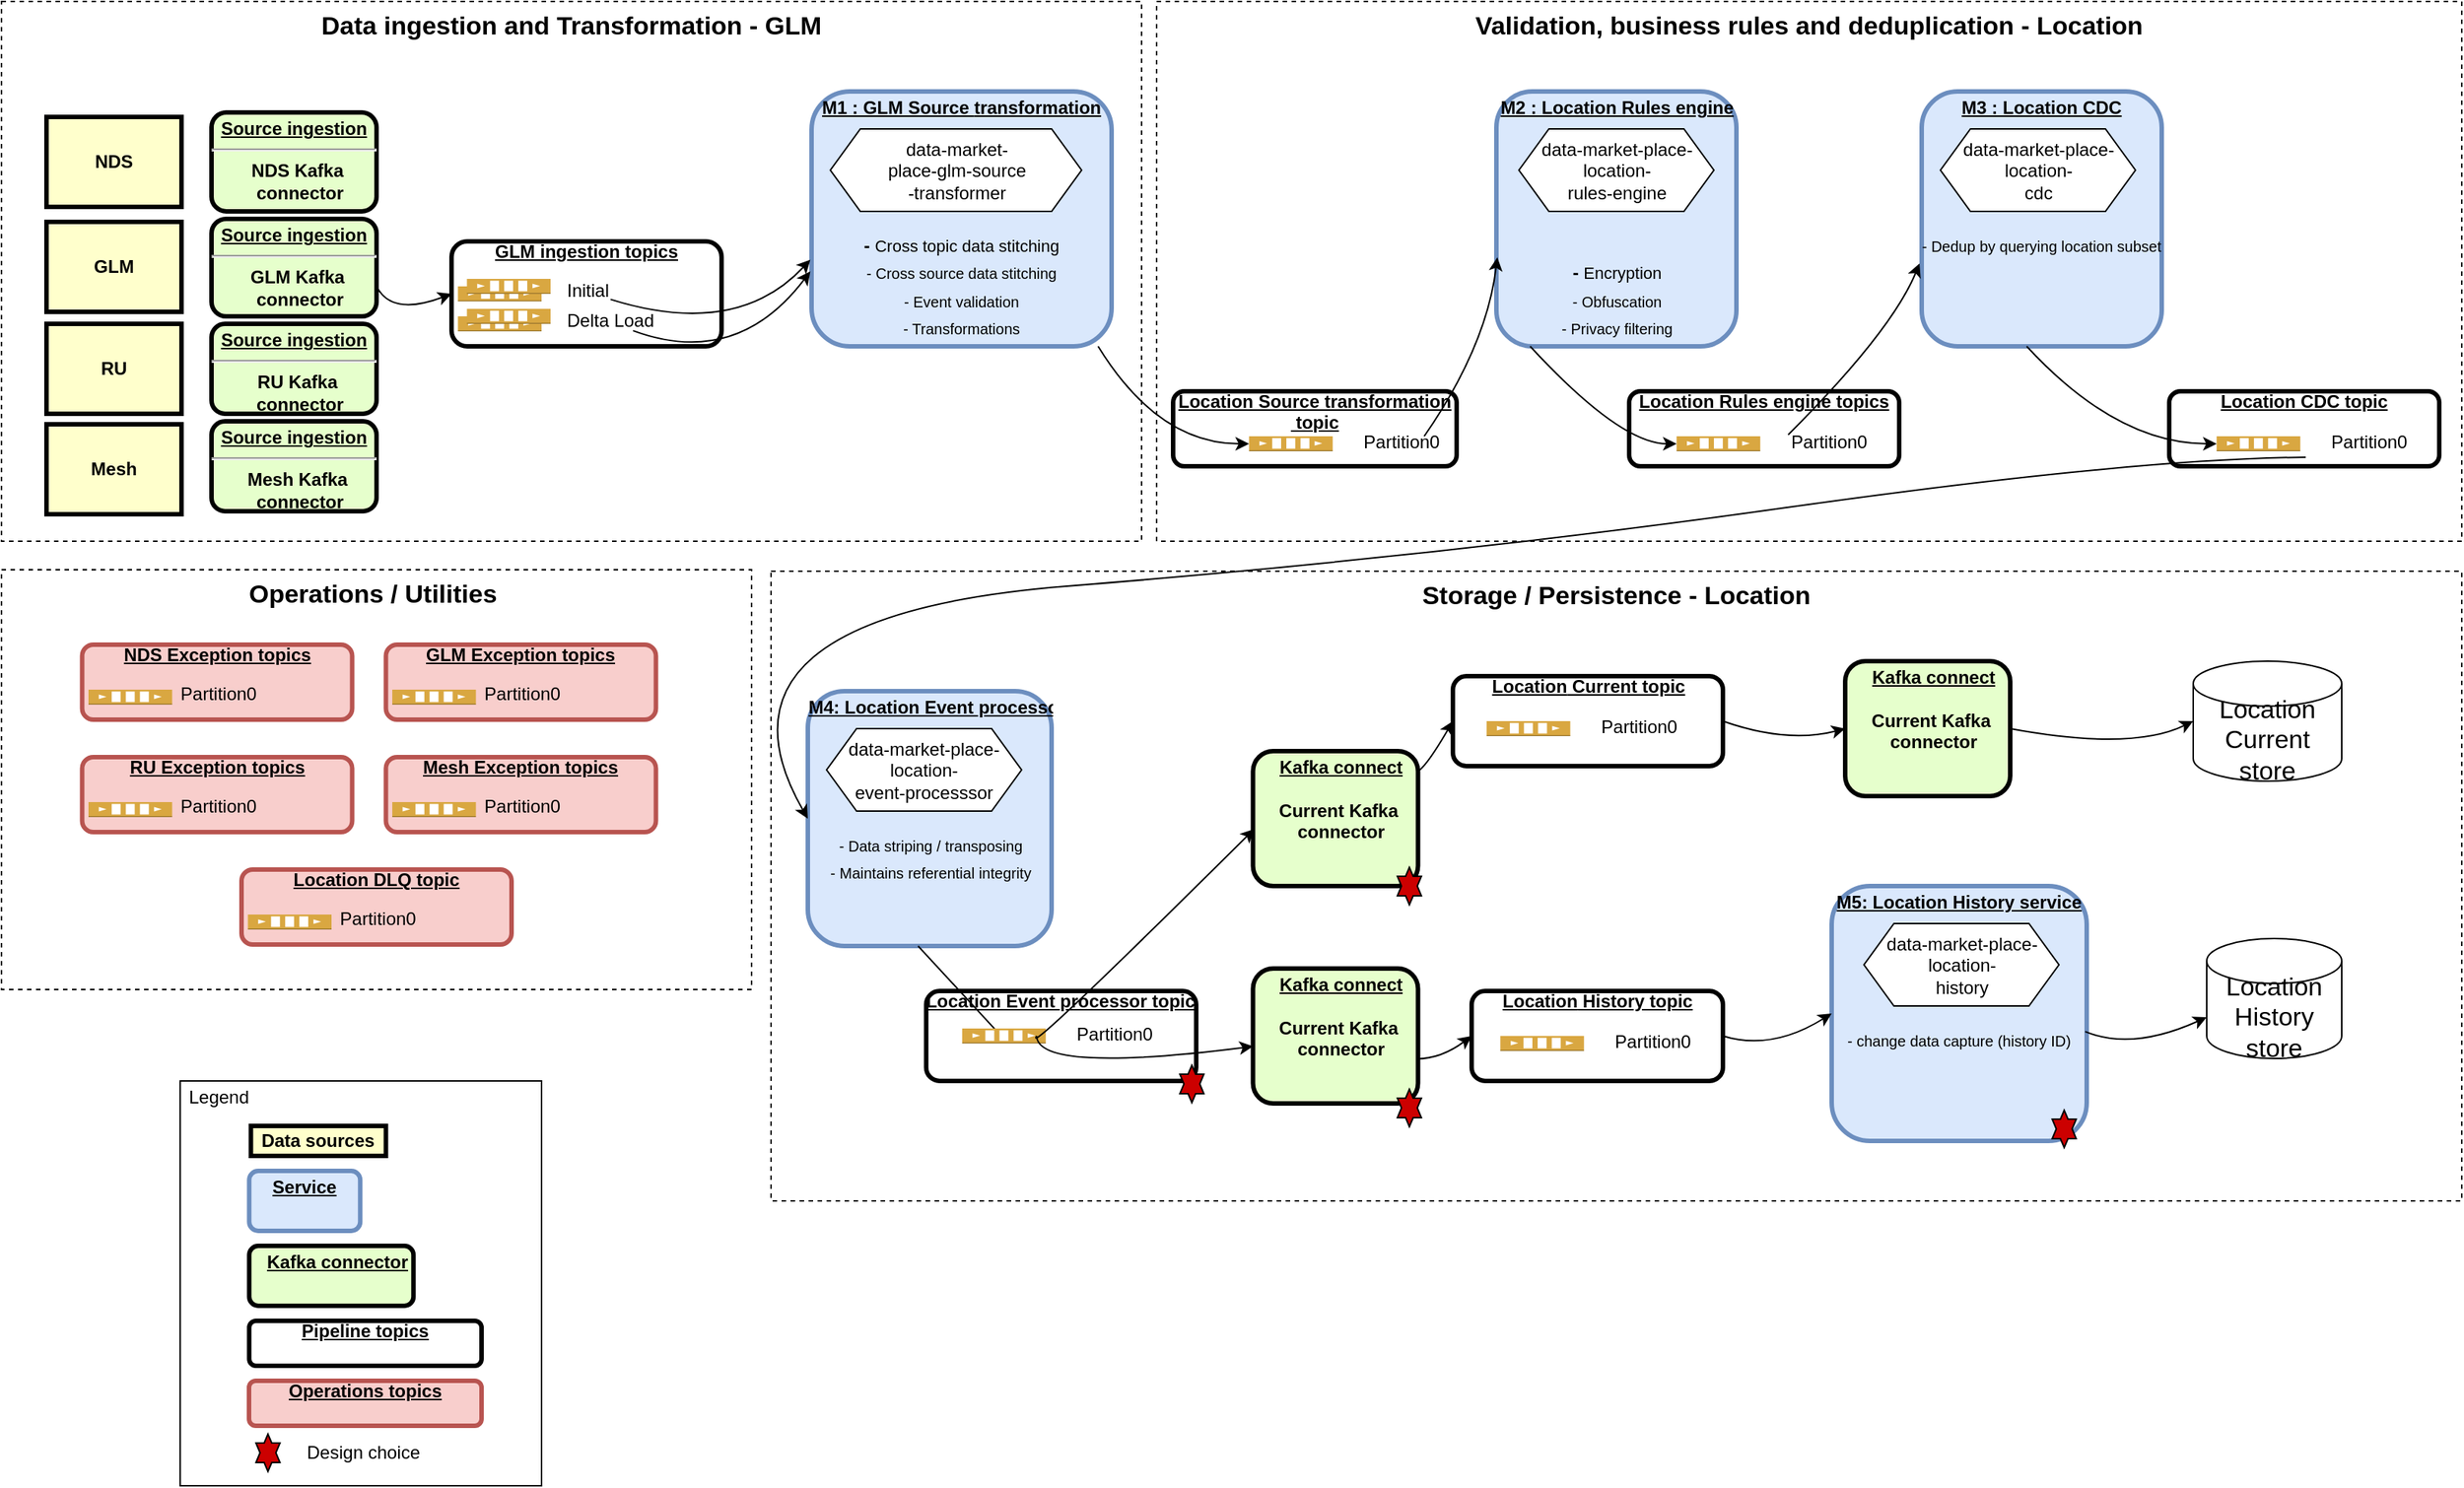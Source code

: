 <mxfile version="20.5.1" type="github" pages="3">
  <diagram name="Option1-Current model" id="c7558073-3199-34d8-9f00-42111426c3f3">
    <mxGraphModel dx="1856" dy="570" grid="1" gridSize="10" guides="1" tooltips="1" connect="1" arrows="1" fold="1" page="1" pageScale="1" pageWidth="826" pageHeight="1169" background="none" math="0" shadow="0">
      <root>
        <mxCell id="0" />
        <mxCell id="1" parent="0" />
        <mxCell id="Ny2sJHAwF01NyMqJJar9-43" value="" style="rounded=0;whiteSpace=wrap;html=1;fillColor=none;" parent="1" vertex="1">
          <mxGeometry x="19.12" y="1510" width="240.88" height="270" as="geometry" />
        </mxCell>
        <mxCell id="6HwekPEUJJvmb9f2ZytO-71" value="Operations / Utilities&amp;nbsp;" style="rounded=0;whiteSpace=wrap;html=1;fontSize=17;verticalAlign=top;fontStyle=1;dashed=1;" parent="1" vertex="1">
          <mxGeometry x="-100" y="1169" width="500" height="280" as="geometry" />
        </mxCell>
        <mxCell id="6HwekPEUJJvmb9f2ZytO-70" value="Data ingestion and Transformation - GLM" style="rounded=0;whiteSpace=wrap;html=1;fontSize=17;verticalAlign=top;fontStyle=1;dashed=1;" parent="1" vertex="1">
          <mxGeometry x="-100" y="790" width="760" height="360" as="geometry" />
        </mxCell>
        <mxCell id="GpAK6kvn8NzfmqvFaqoF-188" value="Validation, business rules and deduplication - Location" style="rounded=0;whiteSpace=wrap;html=1;fontSize=17;verticalAlign=top;fontStyle=1;dashed=1;" parent="1" vertex="1">
          <mxGeometry x="670" y="790" width="870" height="360" as="geometry" />
        </mxCell>
        <mxCell id="2" value="&lt;p style=&quot;margin: 0px; margin-top: 4px; text-align: center; text-decoration: underline;&quot;&gt;&lt;strong&gt;Source ingestion&lt;br&gt;&lt;/strong&gt;&lt;/p&gt;&lt;hr&gt;&lt;p style=&quot;margin: 0px; margin-left: 8px;&quot;&gt;NDS Kafka&amp;nbsp;&lt;/p&gt;&lt;p style=&quot;margin: 0px; margin-left: 8px;&quot;&gt;connector&lt;/p&gt;" style="verticalAlign=middle;align=center;overflow=fill;fontSize=12;fontFamily=Helvetica;html=1;rounded=1;fontStyle=1;strokeWidth=3;fillColor=#E6FFCC" parent="1" vertex="1">
          <mxGeometry x="40" y="864" width="110" height="66" as="geometry" />
        </mxCell>
        <mxCell id="4" value="GLM" style="whiteSpace=wrap;align=center;verticalAlign=middle;fontStyle=1;strokeWidth=3;fillColor=#FFFFCC" parent="1" vertex="1">
          <mxGeometry x="-70" y="937" width="90" height="60" as="geometry" />
        </mxCell>
        <mxCell id="GpAK6kvn8NzfmqvFaqoF-97" value="&lt;u&gt;GLM ingestion topics&lt;/u&gt;" style="verticalAlign=middle;align=center;overflow=fill;fontSize=12;fontFamily=Helvetica;html=1;rounded=1;fontStyle=1;strokeWidth=3;" parent="1" vertex="1">
          <mxGeometry x="200" y="950" width="180" height="70" as="geometry" />
        </mxCell>
        <mxCell id="GpAK6kvn8NzfmqvFaqoF-96" value="" style="outlineConnect=0;dashed=0;verticalLabelPosition=bottom;verticalAlign=top;align=center;html=1;shape=mxgraph.aws3.queue;fillColor=#D9A741;gradientColor=none;" parent="1" vertex="1">
          <mxGeometry x="204.25" y="980" width="55.75" height="10" as="geometry" />
        </mxCell>
        <mxCell id="GpAK6kvn8NzfmqvFaqoF-98" value="" style="outlineConnect=0;dashed=0;verticalLabelPosition=bottom;verticalAlign=top;align=center;html=1;shape=mxgraph.aws3.queue;fillColor=#D9A741;gradientColor=none;" parent="1" vertex="1">
          <mxGeometry x="204.25" y="1000" width="55.75" height="10" as="geometry" />
        </mxCell>
        <mxCell id="GpAK6kvn8NzfmqvFaqoF-100" value="Initial" style="text;spacingTop=-5;align=center" parent="1" vertex="1">
          <mxGeometry x="276" y="974" width="30" height="20" as="geometry" />
        </mxCell>
        <mxCell id="GpAK6kvn8NzfmqvFaqoF-101" value="Delta Load" style="text;spacingTop=-5;align=center" parent="1" vertex="1">
          <mxGeometry x="291" y="994" width="30" height="20" as="geometry" />
        </mxCell>
        <mxCell id="GpAK6kvn8NzfmqvFaqoF-103" value="" style="outlineConnect=0;dashed=0;verticalLabelPosition=bottom;verticalAlign=top;align=center;html=1;shape=mxgraph.aws3.queue;fillColor=#D9A741;gradientColor=none;" parent="1" vertex="1">
          <mxGeometry x="210.25" y="975" width="55.75" height="10" as="geometry" />
        </mxCell>
        <mxCell id="GpAK6kvn8NzfmqvFaqoF-104" value="" style="outlineConnect=0;dashed=0;verticalLabelPosition=bottom;verticalAlign=top;align=center;html=1;shape=mxgraph.aws3.queue;fillColor=#D9A741;gradientColor=none;" parent="1" vertex="1">
          <mxGeometry x="210.25" y="995" width="55.75" height="10" as="geometry" />
        </mxCell>
        <mxCell id="GpAK6kvn8NzfmqvFaqoF-107" value="&lt;p style=&quot;margin: 4px 0px 0px; text-align: center;&quot;&gt;&lt;strong style=&quot;text-decoration: underline;&quot;&gt;M1 : GLM Source&amp;nbsp;&lt;/strong&gt;&lt;u&gt;transformation&lt;/u&gt;&lt;/p&gt;&lt;p style=&quot;margin: 4px 0px 0px; text-align: center;&quot;&gt;&lt;u&gt;&lt;br&gt;&lt;/u&gt;&lt;/p&gt;&lt;p style=&quot;margin: 4px 0px 0px; text-align: center;&quot;&gt;&lt;u&gt;&lt;br&gt;&lt;/u&gt;&lt;/p&gt;&lt;p style=&quot;margin: 4px 0px 0px; text-align: center;&quot;&gt;&lt;u&gt;&lt;br&gt;&lt;/u&gt;&lt;/p&gt;&lt;p style=&quot;margin: 4px 0px 0px; text-align: center;&quot;&gt;&lt;u&gt;&lt;br&gt;&lt;/u&gt;&lt;/p&gt;&lt;p style=&quot;margin: 4px 0px 0px; text-align: center;&quot;&gt;- &lt;span style=&quot;font-weight: normal;&quot;&gt;&lt;font style=&quot;font-size: 11px;&quot;&gt;Cross topic data stitching&lt;/font&gt;&lt;/span&gt;&lt;/p&gt;&lt;p style=&quot;margin: 4px 0px 0px; text-align: center;&quot;&gt;&lt;span style=&quot;font-weight: normal;&quot;&gt;&lt;font style=&quot;font-size: 10px;&quot;&gt;- Cross source data stitching&lt;/font&gt;&lt;/span&gt;&lt;/p&gt;&lt;p style=&quot;margin: 4px 0px 0px; text-align: center;&quot;&gt;&lt;span style=&quot;font-weight: normal;&quot;&gt;&lt;font style=&quot;font-size: 10px;&quot;&gt;- Event validation&lt;/font&gt;&lt;/span&gt;&lt;/p&gt;&lt;p style=&quot;margin: 4px 0px 0px; text-align: center;&quot;&gt;&lt;span style=&quot;font-weight: normal;&quot;&gt;&lt;font style=&quot;font-size: 10px;&quot;&gt;- Transformations&lt;/font&gt;&lt;/span&gt;&lt;/p&gt;" style="verticalAlign=middle;align=center;overflow=fill;fontSize=12;fontFamily=Helvetica;html=1;rounded=1;fontStyle=1;strokeWidth=3;fillColor=#dae8fc;strokeColor=#6c8ebf;" parent="1" vertex="1">
          <mxGeometry x="440" y="850" width="200" height="170" as="geometry" />
        </mxCell>
        <mxCell id="GpAK6kvn8NzfmqvFaqoF-116" value="&lt;span style=&quot;background-color: rgb(255, 255, 255);&quot;&gt;data-market&lt;/span&gt;&lt;span style=&quot;background-color: rgb(255, 255, 255);&quot;&gt;-&lt;/span&gt;&lt;span style=&quot;background-color: rgb(255, 255, 255);&quot;&gt;&lt;br&gt;place-glm-source&lt;br&gt;-transformer&lt;/span&gt;" style="shape=hexagon;perimeter=hexagonPerimeter2;whiteSpace=wrap;html=1;fixedSize=1;fontSize=12;" parent="1" vertex="1">
          <mxGeometry x="452.5" y="875" width="167.5" height="55" as="geometry" />
        </mxCell>
        <mxCell id="GpAK6kvn8NzfmqvFaqoF-119" value="" style="curved=1;endArrow=classic;html=1;rounded=0;entryX=-0.004;entryY=0.706;entryDx=0;entryDy=0;entryPerimeter=0;" parent="1" source="GpAK6kvn8NzfmqvFaqoF-101" target="GpAK6kvn8NzfmqvFaqoF-107" edge="1">
          <mxGeometry width="50" height="50" relative="1" as="geometry">
            <mxPoint x="365.857" y="1105" as="sourcePoint" />
            <mxPoint x="331" y="985" as="targetPoint" />
            <Array as="points">
              <mxPoint x="390" y="1035" />
            </Array>
          </mxGeometry>
        </mxCell>
        <mxCell id="GpAK6kvn8NzfmqvFaqoF-122" value="" style="curved=1;endArrow=classic;html=1;rounded=0;entryX=-0.004;entryY=0.66;entryDx=0;entryDy=0;entryPerimeter=0;" parent="1" source="GpAK6kvn8NzfmqvFaqoF-100" target="GpAK6kvn8NzfmqvFaqoF-107" edge="1">
          <mxGeometry width="50" height="50" relative="1" as="geometry">
            <mxPoint x="304.445" y="1084.0" as="sourcePoint" />
            <mxPoint x="439.997" y="886.97" as="targetPoint" />
            <Array as="points">
              <mxPoint x="390.04" y="1015" />
            </Array>
          </mxGeometry>
        </mxCell>
        <mxCell id="GpAK6kvn8NzfmqvFaqoF-123" value="&lt;u&gt;Location Source transformation&lt;br&gt;&amp;nbsp;topic&lt;/u&gt;" style="verticalAlign=middle;align=center;overflow=fill;fontSize=12;fontFamily=Helvetica;html=1;rounded=1;fontStyle=1;strokeWidth=3;" parent="1" vertex="1">
          <mxGeometry x="681" y="1050" width="189" height="50" as="geometry" />
        </mxCell>
        <mxCell id="GpAK6kvn8NzfmqvFaqoF-124" value="" style="outlineConnect=0;dashed=0;verticalLabelPosition=bottom;verticalAlign=top;align=center;html=1;shape=mxgraph.aws3.queue;fillColor=#D9A741;gradientColor=none;" parent="1" vertex="1">
          <mxGeometry x="731.63" y="1080" width="55.75" height="10" as="geometry" />
        </mxCell>
        <mxCell id="GpAK6kvn8NzfmqvFaqoF-127" value="Partition0" style="text;spacingTop=-5;align=center" parent="1" vertex="1">
          <mxGeometry x="818.38" y="1075" width="30" height="20" as="geometry" />
        </mxCell>
        <mxCell id="GpAK6kvn8NzfmqvFaqoF-133" value="" style="curved=1;endArrow=classic;html=1;rounded=0;exitX=0.5;exitY=1;exitDx=0;exitDy=0;" parent="1" target="GpAK6kvn8NzfmqvFaqoF-124" edge="1">
          <mxGeometry width="50" height="50" relative="1" as="geometry">
            <mxPoint x="631" y="1020" as="sourcePoint" />
            <mxPoint x="341" y="1070" as="targetPoint" />
            <Array as="points">
              <mxPoint x="671" y="1085" />
            </Array>
          </mxGeometry>
        </mxCell>
        <mxCell id="GpAK6kvn8NzfmqvFaqoF-134" value="&lt;u&gt;NDS Exception topics&lt;/u&gt;" style="verticalAlign=middle;align=center;overflow=fill;fontSize=12;fontFamily=Helvetica;html=1;rounded=1;fontStyle=1;strokeWidth=3;fillColor=#f8cecc;strokeColor=#b85450;" parent="1" vertex="1">
          <mxGeometry x="-46.25" y="1219" width="180" height="50" as="geometry" />
        </mxCell>
        <mxCell id="GpAK6kvn8NzfmqvFaqoF-135" value="" style="outlineConnect=0;dashed=0;verticalLabelPosition=bottom;verticalAlign=top;align=center;html=1;shape=mxgraph.aws3.queue;fillColor=#D9A741;gradientColor=none;" parent="1" vertex="1">
          <mxGeometry x="-42" y="1249" width="55.75" height="10" as="geometry" />
        </mxCell>
        <mxCell id="GpAK6kvn8NzfmqvFaqoF-138" value="Partition0" style="text;spacingTop=-5;align=center" parent="1" vertex="1">
          <mxGeometry x="29.75" y="1243" width="30" height="20" as="geometry" />
        </mxCell>
        <mxCell id="GpAK6kvn8NzfmqvFaqoF-142" value="&lt;p style=&quot;margin: 4px 0px 0px; text-align: center;&quot;&gt;&lt;u&gt;M2 : Location Rules engine&lt;/u&gt;&lt;/p&gt;&lt;p style=&quot;margin: 4px 0px 0px; text-align: center;&quot;&gt;&lt;u&gt;&lt;br&gt;&lt;/u&gt;&lt;/p&gt;&lt;p style=&quot;margin: 4px 0px 0px; text-align: center;&quot;&gt;&lt;u&gt;&lt;br&gt;&lt;/u&gt;&lt;/p&gt;&lt;p style=&quot;margin: 4px 0px 0px; text-align: center;&quot;&gt;&lt;u&gt;&lt;br&gt;&lt;/u&gt;&lt;/p&gt;&lt;p style=&quot;margin: 4px 0px 0px; text-align: center;&quot;&gt;&lt;u&gt;&lt;br&gt;&lt;/u&gt;&lt;/p&gt;&lt;p style=&quot;margin: 4px 0px 0px; text-align: center;&quot;&gt;&lt;u&gt;&lt;br&gt;&lt;/u&gt;&lt;/p&gt;&lt;p style=&quot;margin: 4px 0px 0px; text-align: center;&quot;&gt;- &lt;span style=&quot;font-weight: normal;&quot;&gt;&lt;font style=&quot;font-size: 11px;&quot;&gt;Encryption&lt;/font&gt;&lt;/span&gt;&lt;/p&gt;&lt;p style=&quot;margin: 4px 0px 0px; text-align: center;&quot;&gt;&lt;span style=&quot;font-weight: normal;&quot;&gt;&lt;font style=&quot;font-size: 10px;&quot;&gt;- Obfuscation&lt;/font&gt;&lt;/span&gt;&lt;/p&gt;&lt;p style=&quot;margin: 4px 0px 0px; text-align: center;&quot;&gt;&lt;span style=&quot;font-weight: normal;&quot;&gt;&lt;font style=&quot;font-size: 10px;&quot;&gt;- Privacy&amp;nbsp;&lt;/font&gt;&lt;/span&gt;&lt;font size=&quot;1&quot;&gt;&lt;span style=&quot;font-weight: 400;&quot;&gt;filtering&lt;/span&gt;&lt;/font&gt;&lt;/p&gt;" style="verticalAlign=middle;align=center;overflow=fill;fontSize=12;fontFamily=Helvetica;html=1;rounded=1;fontStyle=1;strokeWidth=3;fillColor=#dae8fc;strokeColor=#6c8ebf;" parent="1" vertex="1">
          <mxGeometry x="896.5" y="850" width="160" height="170" as="geometry" />
        </mxCell>
        <mxCell id="GpAK6kvn8NzfmqvFaqoF-143" value="data-market-place-&lt;span style=&quot;background-color: rgb(255, 255, 255);&quot;&gt;location-&lt;/span&gt;&lt;br&gt;rules-engine" style="shape=hexagon;perimeter=hexagonPerimeter2;whiteSpace=wrap;html=1;fixedSize=1;fontSize=12;" parent="1" vertex="1">
          <mxGeometry x="911.5" y="875" width="130" height="55" as="geometry" />
        </mxCell>
        <mxCell id="GpAK6kvn8NzfmqvFaqoF-148" value="" style="curved=1;endArrow=classic;html=1;rounded=0;entryX=0.004;entryY=0.651;entryDx=0;entryDy=0;entryPerimeter=0;exitX=1;exitY=0.25;exitDx=0;exitDy=0;" parent="1" source="GpAK6kvn8NzfmqvFaqoF-127" target="GpAK6kvn8NzfmqvFaqoF-142" edge="1">
          <mxGeometry width="50" height="50" relative="1" as="geometry">
            <mxPoint x="729.309" y="1079" as="sourcePoint" />
            <mxPoint x="877.36" y="957.2" as="targetPoint" />
            <Array as="points">
              <mxPoint x="890" y="1020" />
            </Array>
          </mxGeometry>
        </mxCell>
        <mxCell id="GpAK6kvn8NzfmqvFaqoF-158" value="&lt;u&gt;Location Rules engine topics&lt;/u&gt;" style="verticalAlign=middle;align=center;overflow=fill;fontSize=12;fontFamily=Helvetica;html=1;rounded=1;fontStyle=1;strokeWidth=3;" parent="1" vertex="1">
          <mxGeometry x="985" y="1050" width="180" height="50" as="geometry" />
        </mxCell>
        <mxCell id="GpAK6kvn8NzfmqvFaqoF-165" value="" style="curved=1;endArrow=classic;html=1;rounded=0;exitX=0.5;exitY=1;exitDx=0;exitDy=0;entryX=0;entryY=0.5;entryDx=0;entryDy=0;entryPerimeter=0;" parent="1" target="6HwekPEUJJvmb9f2ZytO-41" edge="1">
          <mxGeometry width="50" height="50" relative="1" as="geometry">
            <mxPoint x="919" y="1020" as="sourcePoint" />
            <mxPoint x="989.25" y="1085" as="targetPoint" />
            <Array as="points">
              <mxPoint x="979" y="1085" />
            </Array>
          </mxGeometry>
        </mxCell>
        <mxCell id="GpAK6kvn8NzfmqvFaqoF-173" value="&lt;p style=&quot;margin: 4px 0px 0px; text-align: center;&quot;&gt;&lt;u&gt;M3 : Location CDC&lt;/u&gt;&lt;/p&gt;&lt;p style=&quot;margin: 4px 0px 0px; text-align: center;&quot;&gt;&lt;u&gt;&lt;br&gt;&lt;/u&gt;&lt;/p&gt;&lt;p style=&quot;margin: 4px 0px 0px; text-align: center;&quot;&gt;&lt;u&gt;&lt;br&gt;&lt;/u&gt;&lt;/p&gt;&lt;p style=&quot;margin: 4px 0px 0px; text-align: center;&quot;&gt;&lt;u&gt;&lt;br&gt;&lt;/u&gt;&lt;/p&gt;&lt;p style=&quot;margin: 4px 0px 0px; text-align: center;&quot;&gt;&lt;u&gt;&lt;br&gt;&lt;/u&gt;&lt;/p&gt;&lt;p style=&quot;margin: 4px 0px 0px; text-align: center;&quot;&gt;&lt;span style=&quot;font-weight: normal;&quot;&gt;&lt;font style=&quot;font-size: 10px;&quot;&gt;-&amp;nbsp;Dedup by querying location subset&lt;/font&gt;&lt;/span&gt;&lt;/p&gt;" style="verticalAlign=middle;align=center;overflow=fill;fontSize=12;fontFamily=Helvetica;html=1;rounded=1;fontStyle=1;strokeWidth=3;fillColor=#dae8fc;strokeColor=#6c8ebf;" parent="1" vertex="1">
          <mxGeometry x="1180" y="850" width="160" height="170" as="geometry" />
        </mxCell>
        <mxCell id="GpAK6kvn8NzfmqvFaqoF-174" value="data-market-place-&lt;span style=&quot;background-color: rgb(255, 255, 255);&quot;&gt;location-&lt;/span&gt;&lt;br&gt;cdc" style="shape=hexagon;perimeter=hexagonPerimeter2;whiteSpace=wrap;html=1;fixedSize=1;fontSize=12;" parent="1" vertex="1">
          <mxGeometry x="1192.5" y="875" width="130" height="55" as="geometry" />
        </mxCell>
        <mxCell id="GpAK6kvn8NzfmqvFaqoF-176" value="" style="curved=1;endArrow=classic;html=1;rounded=0;entryX=-0.009;entryY=0.675;entryDx=0;entryDy=0;entryPerimeter=0;exitX=1;exitY=0.25;exitDx=0;exitDy=0;" parent="1" target="GpAK6kvn8NzfmqvFaqoF-173" edge="1">
          <mxGeometry width="50" height="50" relative="1" as="geometry">
            <mxPoint x="1091" y="1079" as="sourcePoint" />
            <mxPoint x="1316.36" y="957.2" as="targetPoint" />
            <Array as="points">
              <mxPoint x="1160" y="1010" />
            </Array>
          </mxGeometry>
        </mxCell>
        <mxCell id="GpAK6kvn8NzfmqvFaqoF-177" value="&lt;u&gt;Location CDC topic&lt;/u&gt;" style="verticalAlign=middle;align=center;overflow=fill;fontSize=12;fontFamily=Helvetica;html=1;rounded=1;fontStyle=1;strokeWidth=3;" parent="1" vertex="1">
          <mxGeometry x="1345" y="1050" width="180" height="50" as="geometry" />
        </mxCell>
        <mxCell id="GpAK6kvn8NzfmqvFaqoF-184" value="" style="curved=1;endArrow=classic;html=1;rounded=0;exitX=0.5;exitY=1;exitDx=0;exitDy=0;" parent="1" target="6HwekPEUJJvmb9f2ZytO-43" edge="1">
          <mxGeometry width="50" height="50" relative="1" as="geometry">
            <mxPoint x="1250" y="1020" as="sourcePoint" />
            <mxPoint x="1349.25" y="1085" as="targetPoint" />
            <Array as="points">
              <mxPoint x="1310" y="1085" />
            </Array>
          </mxGeometry>
        </mxCell>
        <mxCell id="GpAK6kvn8NzfmqvFaqoF-189" value="Storage / Persistence - Location" style="rounded=0;whiteSpace=wrap;html=1;fontSize=17;verticalAlign=top;fontStyle=1;dashed=1;" parent="1" vertex="1">
          <mxGeometry x="413" y="1170" width="1127" height="420" as="geometry" />
        </mxCell>
        <mxCell id="GpAK6kvn8NzfmqvFaqoF-190" value="&lt;p style=&quot;margin: 4px 0px 0px; text-align: center;&quot;&gt;&lt;u&gt;M4: Location Event processor&lt;/u&gt;&lt;/p&gt;&lt;p style=&quot;margin: 4px 0px 0px; text-align: center;&quot;&gt;&lt;u&gt;&lt;br&gt;&lt;/u&gt;&lt;/p&gt;&lt;p style=&quot;margin: 4px 0px 0px; text-align: center;&quot;&gt;&lt;u&gt;&lt;br&gt;&lt;/u&gt;&lt;/p&gt;&lt;p style=&quot;margin: 4px 0px 0px; text-align: center;&quot;&gt;&lt;u&gt;&lt;br&gt;&lt;/u&gt;&lt;/p&gt;&lt;p style=&quot;margin: 4px 0px 0px; text-align: center;&quot;&gt;&lt;u&gt;&lt;br&gt;&lt;/u&gt;&lt;/p&gt;&lt;p style=&quot;margin: 4px 0px 0px; text-align: center;&quot;&gt;&lt;span style=&quot;font-weight: normal;&quot;&gt;&lt;font style=&quot;font-size: 10px;&quot;&gt;-&amp;nbsp;Data striping / transposing&lt;/font&gt;&lt;/span&gt;&lt;/p&gt;&lt;p style=&quot;margin: 4px 0px 0px; text-align: center;&quot;&gt;&lt;span style=&quot;font-weight: normal;&quot;&gt;&lt;font style=&quot;font-size: 10px;&quot;&gt;- Maintains referential integrity&lt;/font&gt;&lt;/span&gt;&lt;/p&gt;" style="verticalAlign=middle;align=center;overflow=fill;fontSize=12;fontFamily=Helvetica;html=1;rounded=1;fontStyle=1;strokeWidth=3;fillColor=#dae8fc;strokeColor=#6c8ebf;" parent="1" vertex="1">
          <mxGeometry x="437.5" y="1250" width="162.5" height="170" as="geometry" />
        </mxCell>
        <mxCell id="GpAK6kvn8NzfmqvFaqoF-191" value="data-market-place-&lt;span style=&quot;background-color: rgb(255, 255, 255);&quot;&gt;location-&lt;/span&gt;&lt;br&gt;event-processsor" style="shape=hexagon;perimeter=hexagonPerimeter2;whiteSpace=wrap;html=1;fixedSize=1;fontSize=12;" parent="1" vertex="1">
          <mxGeometry x="450" y="1275" width="130" height="55" as="geometry" />
        </mxCell>
        <mxCell id="GpAK6kvn8NzfmqvFaqoF-192" value="" style="curved=1;endArrow=classic;html=1;rounded=0;exitX=0.5;exitY=1;exitDx=0;exitDy=0;entryX=0;entryY=0.5;entryDx=0;entryDy=0;" parent="1" target="GpAK6kvn8NzfmqvFaqoF-190" edge="1">
          <mxGeometry width="50" height="50" relative="1" as="geometry">
            <mxPoint x="1436" y="1094" as="sourcePoint" />
            <mxPoint x="1359.25" y="1095" as="targetPoint" />
            <Array as="points">
              <mxPoint x="1320" y="1095" />
              <mxPoint x="860" y="1160" />
              <mxPoint x="360" y="1200" />
            </Array>
          </mxGeometry>
        </mxCell>
        <mxCell id="GpAK6kvn8NzfmqvFaqoF-193" value="&lt;u&gt;Location Event processor topic&lt;/u&gt;" style="verticalAlign=middle;align=center;overflow=fill;fontSize=12;fontFamily=Helvetica;html=1;rounded=1;fontStyle=1;strokeWidth=3;" parent="1" vertex="1">
          <mxGeometry x="516.38" y="1450" width="180" height="60" as="geometry" />
        </mxCell>
        <mxCell id="GpAK6kvn8NzfmqvFaqoF-196" value="" style="curved=1;endArrow=classic;html=1;rounded=0;exitX=0.5;exitY=1;exitDx=0;exitDy=0;" parent="1" target="6HwekPEUJJvmb9f2ZytO-45" edge="1">
          <mxGeometry width="50" height="50" relative="1" as="geometry">
            <mxPoint x="511" y="1420" as="sourcePoint" />
            <mxPoint x="610.25" y="1485" as="targetPoint" />
            <Array as="points">
              <mxPoint x="571" y="1485" />
            </Array>
          </mxGeometry>
        </mxCell>
        <mxCell id="GpAK6kvn8NzfmqvFaqoF-199" value="&lt;u&gt;Location&lt;/u&gt;&lt;u&gt;&amp;nbsp;Current topic&lt;/u&gt;" style="verticalAlign=middle;align=center;overflow=fill;fontSize=12;fontFamily=Helvetica;html=1;rounded=1;fontStyle=1;strokeWidth=3;" parent="1" vertex="1">
          <mxGeometry x="867.5" y="1240" width="180" height="60" as="geometry" />
        </mxCell>
        <mxCell id="GpAK6kvn8NzfmqvFaqoF-204" value="&lt;u&gt;Location&lt;/u&gt;&lt;u&gt;&amp;nbsp;History topic&lt;/u&gt;" style="verticalAlign=middle;align=center;overflow=fill;fontSize=12;fontFamily=Helvetica;html=1;rounded=1;fontStyle=1;strokeWidth=3;" parent="1" vertex="1">
          <mxGeometry x="880" y="1450" width="167.5" height="60" as="geometry" />
        </mxCell>
        <mxCell id="GpAK6kvn8NzfmqvFaqoF-209" value="&lt;p style=&quot;margin: 0px; margin-top: 4px; text-align: center; text-decoration: underline;&quot;&gt;&lt;/p&gt;&lt;p style=&quot;margin: 0px; margin-left: 8px;&quot;&gt;&lt;u&gt;Kafka connect&lt;/u&gt;&lt;/p&gt;&lt;p style=&quot;margin: 0px; margin-left: 8px;&quot;&gt;&lt;br&gt;&lt;/p&gt;&lt;p style=&quot;margin: 0px; margin-left: 8px;&quot;&gt;Current Kafka&amp;nbsp;&lt;/p&gt;&lt;p style=&quot;margin: 0px; margin-left: 8px;&quot;&gt;connector&lt;/p&gt;" style="verticalAlign=middle;align=center;overflow=fill;fontSize=12;fontFamily=Helvetica;html=1;rounded=1;fontStyle=1;strokeWidth=3;fillColor=#E6FFCC" parent="1" vertex="1">
          <mxGeometry x="1129" y="1230" width="110" height="90" as="geometry" />
        </mxCell>
        <mxCell id="GpAK6kvn8NzfmqvFaqoF-211" value="Location History store" style="shape=cylinder3;whiteSpace=wrap;html=1;boundedLbl=1;backgroundOutline=1;size=15;fontSize=17;" parent="1" vertex="1">
          <mxGeometry x="1370" y="1415" width="90" height="80" as="geometry" />
        </mxCell>
        <mxCell id="GpAK6kvn8NzfmqvFaqoF-212" value="Location Current store" style="shape=cylinder3;whiteSpace=wrap;html=1;boundedLbl=1;backgroundOutline=1;size=15;fontSize=17;" parent="1" vertex="1">
          <mxGeometry x="1361" y="1230" width="99" height="80" as="geometry" />
        </mxCell>
        <mxCell id="GpAK6kvn8NzfmqvFaqoF-213" value="" style="curved=1;endArrow=classic;html=1;rounded=0;exitX=1;exitY=0.5;exitDx=0;exitDy=0;entryX=0;entryY=0.5;entryDx=0;entryDy=0;" parent="1" source="GpAK6kvn8NzfmqvFaqoF-199" target="GpAK6kvn8NzfmqvFaqoF-209" edge="1">
          <mxGeometry width="50" height="50" relative="1" as="geometry">
            <mxPoint x="284.857" y="900" as="sourcePoint" />
            <mxPoint x="250" y="1020" as="targetPoint" />
            <Array as="points">
              <mxPoint x="1090" y="1285" />
            </Array>
          </mxGeometry>
        </mxCell>
        <mxCell id="GpAK6kvn8NzfmqvFaqoF-217" value="" style="curved=1;endArrow=classic;html=1;rounded=0;exitX=1;exitY=0.5;exitDx=0;exitDy=0;entryX=0;entryY=0.5;entryDx=0;entryDy=0;entryPerimeter=0;" parent="1" source="GpAK6kvn8NzfmqvFaqoF-209" target="GpAK6kvn8NzfmqvFaqoF-212" edge="1">
          <mxGeometry width="50" height="50" relative="1" as="geometry">
            <mxPoint x="284.857" y="900" as="sourcePoint" />
            <mxPoint x="250" y="1020" as="targetPoint" />
            <Array as="points">
              <mxPoint x="1320" y="1290" />
            </Array>
          </mxGeometry>
        </mxCell>
        <mxCell id="GpAK6kvn8NzfmqvFaqoF-218" value="&lt;p style=&quot;margin: 4px 0px 0px; text-align: center;&quot;&gt;&lt;u&gt;M5: Location History service&lt;/u&gt;&lt;/p&gt;&lt;p style=&quot;margin: 4px 0px 0px; text-align: center;&quot;&gt;&lt;u&gt;&lt;br&gt;&lt;/u&gt;&lt;/p&gt;&lt;p style=&quot;margin: 4px 0px 0px; text-align: center;&quot;&gt;&lt;u&gt;&lt;br&gt;&lt;/u&gt;&lt;/p&gt;&lt;p style=&quot;margin: 4px 0px 0px; text-align: center;&quot;&gt;&lt;u&gt;&lt;br&gt;&lt;/u&gt;&lt;/p&gt;&lt;p style=&quot;margin: 4px 0px 0px; text-align: center;&quot;&gt;&lt;u&gt;&lt;br&gt;&lt;/u&gt;&lt;/p&gt;&lt;p style=&quot;margin: 4px 0px 0px; text-align: center;&quot;&gt;&lt;font&gt;&lt;font size=&quot;1&quot;&gt;&lt;span style=&quot;font-weight: normal;&quot;&gt;-&amp;nbsp;&lt;/span&gt;&lt;span style=&quot;font-weight: 400;&quot;&gt;change data capture (history ID)&lt;/span&gt;&lt;/font&gt;&lt;br&gt;&lt;/font&gt;&lt;/p&gt;" style="verticalAlign=middle;align=center;overflow=fill;fontSize=12;fontFamily=Helvetica;html=1;rounded=1;fontStyle=1;strokeWidth=3;fillColor=#dae8fc;strokeColor=#6c8ebf;" parent="1" vertex="1">
          <mxGeometry x="1120" y="1380" width="170" height="170" as="geometry" />
        </mxCell>
        <mxCell id="GpAK6kvn8NzfmqvFaqoF-219" value="data-market-place-&lt;span style=&quot;background-color: rgb(255, 255, 255);&quot;&gt;location-&lt;/span&gt;&lt;br&gt;history" style="shape=hexagon;perimeter=hexagonPerimeter2;whiteSpace=wrap;html=1;fixedSize=1;fontSize=12;" parent="1" vertex="1">
          <mxGeometry x="1141.5" y="1405" width="130" height="55" as="geometry" />
        </mxCell>
        <mxCell id="GpAK6kvn8NzfmqvFaqoF-220" value="" style="curved=1;endArrow=classic;html=1;rounded=0;exitX=1;exitY=0.5;exitDx=0;exitDy=0;entryX=0;entryY=0.5;entryDx=0;entryDy=0;" parent="1" source="GpAK6kvn8NzfmqvFaqoF-204" target="GpAK6kvn8NzfmqvFaqoF-218" edge="1">
          <mxGeometry width="50" height="50" relative="1" as="geometry">
            <mxPoint x="1057.5" y="1295" as="sourcePoint" />
            <mxPoint x="1139" y="1285" as="targetPoint" />
            <Array as="points">
              <mxPoint x="1080" y="1490" />
            </Array>
          </mxGeometry>
        </mxCell>
        <mxCell id="GpAK6kvn8NzfmqvFaqoF-221" value="" style="curved=1;endArrow=classic;html=1;rounded=0;exitX=0.994;exitY=0.571;exitDx=0;exitDy=0;entryX=0;entryY=0;entryDx=0;entryDy=52.5;entryPerimeter=0;exitPerimeter=0;" parent="1" source="GpAK6kvn8NzfmqvFaqoF-218" target="GpAK6kvn8NzfmqvFaqoF-211" edge="1">
          <mxGeometry width="50" height="50" relative="1" as="geometry">
            <mxPoint x="1249" y="1285" as="sourcePoint" />
            <mxPoint x="1371" y="1280" as="targetPoint" />
            <Array as="points">
              <mxPoint x="1320" y="1490" />
            </Array>
          </mxGeometry>
        </mxCell>
        <mxCell id="GpAK6kvn8NzfmqvFaqoF-222" value="RU" style="whiteSpace=wrap;align=center;verticalAlign=middle;fontStyle=1;strokeWidth=3;fillColor=#FFFFCC" parent="1" vertex="1">
          <mxGeometry x="-70" y="1005" width="90" height="60" as="geometry" />
        </mxCell>
        <mxCell id="GpAK6kvn8NzfmqvFaqoF-223" value="&lt;p style=&quot;margin: 0px; margin-top: 4px; text-align: center; text-decoration: underline;&quot;&gt;&lt;strong&gt;Source ingestion&lt;br&gt;&lt;/strong&gt;&lt;/p&gt;&lt;hr&gt;&lt;p style=&quot;margin: 0px; margin-left: 8px;&quot;&gt;GLM Kafka&amp;nbsp;&lt;/p&gt;&lt;p style=&quot;margin: 0px; margin-left: 8px;&quot;&gt;connector&lt;/p&gt;" style="verticalAlign=middle;align=center;overflow=fill;fontSize=12;fontFamily=Helvetica;html=1;rounded=1;fontStyle=1;strokeWidth=3;fillColor=#E6FFCC" parent="1" vertex="1">
          <mxGeometry x="40" y="935" width="110" height="65" as="geometry" />
        </mxCell>
        <mxCell id="6HwekPEUJJvmb9f2ZytO-37" value="Mesh" style="whiteSpace=wrap;align=center;verticalAlign=middle;fontStyle=1;strokeWidth=3;fillColor=#FFFFCC" parent="1" vertex="1">
          <mxGeometry x="-70" y="1072" width="90" height="60" as="geometry" />
        </mxCell>
        <mxCell id="6HwekPEUJJvmb9f2ZytO-38" value="NDS" style="whiteSpace=wrap;align=center;verticalAlign=middle;fontStyle=1;strokeWidth=3;fillColor=#FFFFCC" parent="1" vertex="1">
          <mxGeometry x="-70" y="867" width="90" height="60" as="geometry" />
        </mxCell>
        <mxCell id="6HwekPEUJJvmb9f2ZytO-41" value="" style="outlineConnect=0;dashed=0;verticalLabelPosition=bottom;verticalAlign=top;align=center;html=1;shape=mxgraph.aws3.queue;fillColor=#D9A741;gradientColor=none;" parent="1" vertex="1">
          <mxGeometry x="1016.63" y="1080" width="55.75" height="10" as="geometry" />
        </mxCell>
        <mxCell id="6HwekPEUJJvmb9f2ZytO-42" value="Partition0" style="text;spacingTop=-5;align=center" parent="1" vertex="1">
          <mxGeometry x="1103.38" y="1075" width="30" height="20" as="geometry" />
        </mxCell>
        <mxCell id="6HwekPEUJJvmb9f2ZytO-43" value="" style="outlineConnect=0;dashed=0;verticalLabelPosition=bottom;verticalAlign=top;align=center;html=1;shape=mxgraph.aws3.queue;fillColor=#D9A741;gradientColor=none;" parent="1" vertex="1">
          <mxGeometry x="1376.62" y="1080" width="55.75" height="10" as="geometry" />
        </mxCell>
        <mxCell id="6HwekPEUJJvmb9f2ZytO-44" value="Partition0" style="text;spacingTop=-5;align=center" parent="1" vertex="1">
          <mxGeometry x="1463.37" y="1075" width="30" height="20" as="geometry" />
        </mxCell>
        <mxCell id="6HwekPEUJJvmb9f2ZytO-45" value="" style="outlineConnect=0;dashed=0;verticalLabelPosition=bottom;verticalAlign=top;align=center;html=1;shape=mxgraph.aws3.queue;fillColor=#D9A741;gradientColor=none;" parent="1" vertex="1">
          <mxGeometry x="540.38" y="1475" width="55.75" height="10" as="geometry" />
        </mxCell>
        <mxCell id="6HwekPEUJJvmb9f2ZytO-46" value="Partition0" style="text;spacingTop=-5;align=center" parent="1" vertex="1">
          <mxGeometry x="627.13" y="1470" width="30" height="20" as="geometry" />
        </mxCell>
        <mxCell id="6HwekPEUJJvmb9f2ZytO-47" value="" style="outlineConnect=0;dashed=0;verticalLabelPosition=bottom;verticalAlign=top;align=center;html=1;shape=mxgraph.aws3.queue;fillColor=#D9A741;gradientColor=none;" parent="1" vertex="1">
          <mxGeometry x="899.13" y="1480" width="55.75" height="10" as="geometry" />
        </mxCell>
        <mxCell id="6HwekPEUJJvmb9f2ZytO-48" value="Partition0" style="text;spacingTop=-5;align=center" parent="1" vertex="1">
          <mxGeometry x="985.88" y="1475" width="30" height="20" as="geometry" />
        </mxCell>
        <mxCell id="6HwekPEUJJvmb9f2ZytO-49" value="" style="outlineConnect=0;dashed=0;verticalLabelPosition=bottom;verticalAlign=top;align=center;html=1;shape=mxgraph.aws3.queue;fillColor=#D9A741;gradientColor=none;" parent="1" vertex="1">
          <mxGeometry x="890.0" y="1270" width="55.75" height="10" as="geometry" />
        </mxCell>
        <mxCell id="6HwekPEUJJvmb9f2ZytO-50" value="Partition0" style="text;spacingTop=-5;align=center" parent="1" vertex="1">
          <mxGeometry x="976.75" y="1265" width="30" height="20" as="geometry" />
        </mxCell>
        <mxCell id="6HwekPEUJJvmb9f2ZytO-51" value="" style="curved=1;endArrow=classic;html=1;rounded=0;entryX=0.007;entryY=0.578;entryDx=0;entryDy=0;entryPerimeter=0;" parent="1" target="6HwekPEUJJvmb9f2ZytO-52" edge="1">
          <mxGeometry width="50" height="50" relative="1" as="geometry">
            <mxPoint x="590" y="1480" as="sourcePoint" />
            <mxPoint x="640" y="1491.604" as="targetPoint" />
            <Array as="points">
              <mxPoint x="581" y="1495" />
            </Array>
          </mxGeometry>
        </mxCell>
        <mxCell id="6HwekPEUJJvmb9f2ZytO-52" value="&lt;p style=&quot;margin: 0px; margin-top: 4px; text-align: center; text-decoration: underline;&quot;&gt;&lt;/p&gt;&lt;p style=&quot;margin: 0px; margin-left: 8px;&quot;&gt;&lt;u&gt;Kafka connect&lt;/u&gt;&lt;/p&gt;&lt;p style=&quot;margin: 0px; margin-left: 8px;&quot;&gt;&lt;br&gt;&lt;/p&gt;&lt;p style=&quot;margin: 0px; margin-left: 8px;&quot;&gt;Current Kafka&amp;nbsp;&lt;/p&gt;&lt;p style=&quot;margin: 0px; margin-left: 8px;&quot;&gt;connector&lt;/p&gt;" style="verticalAlign=middle;align=center;overflow=fill;fontSize=12;fontFamily=Helvetica;html=1;rounded=1;fontStyle=1;strokeWidth=3;fillColor=#E6FFCC" parent="1" vertex="1">
          <mxGeometry x="734.25" y="1290" width="110" height="90" as="geometry" />
        </mxCell>
        <mxCell id="6HwekPEUJJvmb9f2ZytO-53" value="&lt;p style=&quot;margin: 0px; margin-top: 4px; text-align: center; text-decoration: underline;&quot;&gt;&lt;/p&gt;&lt;p style=&quot;margin: 0px; margin-left: 8px;&quot;&gt;&lt;u&gt;Kafka connect&lt;/u&gt;&lt;/p&gt;&lt;p style=&quot;margin: 0px; margin-left: 8px;&quot;&gt;&lt;br&gt;&lt;/p&gt;&lt;p style=&quot;margin: 0px; margin-left: 8px;&quot;&gt;Current Kafka&amp;nbsp;&lt;/p&gt;&lt;p style=&quot;margin: 0px; margin-left: 8px;&quot;&gt;connector&lt;/p&gt;" style="verticalAlign=middle;align=center;overflow=fill;fontSize=12;fontFamily=Helvetica;html=1;rounded=1;fontStyle=1;strokeWidth=3;fillColor=#E6FFCC" parent="1" vertex="1">
          <mxGeometry x="734.25" y="1435" width="110" height="90" as="geometry" />
        </mxCell>
        <mxCell id="6HwekPEUJJvmb9f2ZytO-54" value="" style="curved=1;endArrow=classic;html=1;rounded=0;" parent="1" target="6HwekPEUJJvmb9f2ZytO-53" edge="1">
          <mxGeometry width="50" height="50" relative="1" as="geometry">
            <mxPoint x="590" y="1480" as="sourcePoint" />
            <mxPoint x="745.02" y="1352.02" as="targetPoint" />
            <Array as="points">
              <mxPoint x="591" y="1505" />
            </Array>
          </mxGeometry>
        </mxCell>
        <mxCell id="6HwekPEUJJvmb9f2ZytO-55" value="" style="curved=1;endArrow=classic;html=1;rounded=0;entryX=0;entryY=0.5;entryDx=0;entryDy=0;" parent="1" source="6HwekPEUJJvmb9f2ZytO-52" target="GpAK6kvn8NzfmqvFaqoF-199" edge="1">
          <mxGeometry width="50" height="50" relative="1" as="geometry">
            <mxPoint x="840" y="1320" as="sourcePoint" />
            <mxPoint x="745.02" y="1352.02" as="targetPoint" />
            <Array as="points">
              <mxPoint x="850" y="1300" />
            </Array>
          </mxGeometry>
        </mxCell>
        <mxCell id="6HwekPEUJJvmb9f2ZytO-56" value="" style="curved=1;endArrow=classic;html=1;rounded=0;entryX=0;entryY=0.5;entryDx=0;entryDy=0;exitX=0.993;exitY=0.67;exitDx=0;exitDy=0;exitPerimeter=0;" parent="1" source="6HwekPEUJJvmb9f2ZytO-53" target="GpAK6kvn8NzfmqvFaqoF-204" edge="1">
          <mxGeometry width="50" height="50" relative="1" as="geometry">
            <mxPoint x="854.25" y="1313.313" as="sourcePoint" />
            <mxPoint x="877.5" y="1280" as="targetPoint" />
            <Array as="points">
              <mxPoint x="860" y="1495" />
            </Array>
          </mxGeometry>
        </mxCell>
        <mxCell id="6HwekPEUJJvmb9f2ZytO-58" value="&lt;u&gt;GLM Exception topics&lt;/u&gt;" style="verticalAlign=middle;align=center;overflow=fill;fontSize=12;fontFamily=Helvetica;html=1;rounded=1;fontStyle=1;strokeWidth=3;fillColor=#f8cecc;strokeColor=#b85450;" parent="1" vertex="1">
          <mxGeometry x="156.25" y="1219" width="180" height="50" as="geometry" />
        </mxCell>
        <mxCell id="6HwekPEUJJvmb9f2ZytO-59" value="" style="outlineConnect=0;dashed=0;verticalLabelPosition=bottom;verticalAlign=top;align=center;html=1;shape=mxgraph.aws3.queue;fillColor=#D9A741;gradientColor=none;" parent="1" vertex="1">
          <mxGeometry x="160.5" y="1249" width="55.75" height="10" as="geometry" />
        </mxCell>
        <mxCell id="6HwekPEUJJvmb9f2ZytO-60" value="Partition0" style="text;spacingTop=-5;align=center" parent="1" vertex="1">
          <mxGeometry x="232.25" y="1243" width="30" height="20" as="geometry" />
        </mxCell>
        <mxCell id="6HwekPEUJJvmb9f2ZytO-61" value="&lt;u&gt;RU Exception topics&lt;/u&gt;" style="verticalAlign=middle;align=center;overflow=fill;fontSize=12;fontFamily=Helvetica;html=1;rounded=1;fontStyle=1;strokeWidth=3;fillColor=#f8cecc;strokeColor=#b85450;" parent="1" vertex="1">
          <mxGeometry x="-46.25" y="1294" width="180" height="50" as="geometry" />
        </mxCell>
        <mxCell id="6HwekPEUJJvmb9f2ZytO-62" value="" style="outlineConnect=0;dashed=0;verticalLabelPosition=bottom;verticalAlign=top;align=center;html=1;shape=mxgraph.aws3.queue;fillColor=#D9A741;gradientColor=none;" parent="1" vertex="1">
          <mxGeometry x="-42" y="1324" width="55.75" height="10" as="geometry" />
        </mxCell>
        <mxCell id="6HwekPEUJJvmb9f2ZytO-63" value="Partition0" style="text;spacingTop=-5;align=center" parent="1" vertex="1">
          <mxGeometry x="29.75" y="1318" width="30" height="20" as="geometry" />
        </mxCell>
        <mxCell id="6HwekPEUJJvmb9f2ZytO-64" value="&lt;u&gt;Mesh Exception topics&lt;/u&gt;" style="verticalAlign=middle;align=center;overflow=fill;fontSize=12;fontFamily=Helvetica;html=1;rounded=1;fontStyle=1;strokeWidth=3;fillColor=#f8cecc;strokeColor=#b85450;" parent="1" vertex="1">
          <mxGeometry x="156.25" y="1294" width="180" height="50" as="geometry" />
        </mxCell>
        <mxCell id="6HwekPEUJJvmb9f2ZytO-65" value="" style="outlineConnect=0;dashed=0;verticalLabelPosition=bottom;verticalAlign=top;align=center;html=1;shape=mxgraph.aws3.queue;fillColor=#D9A741;gradientColor=none;" parent="1" vertex="1">
          <mxGeometry x="160.5" y="1324" width="55.75" height="10" as="geometry" />
        </mxCell>
        <mxCell id="6HwekPEUJJvmb9f2ZytO-66" value="Partition0" style="text;spacingTop=-5;align=center" parent="1" vertex="1">
          <mxGeometry x="232.25" y="1318" width="30" height="20" as="geometry" />
        </mxCell>
        <mxCell id="6HwekPEUJJvmb9f2ZytO-67" value="&lt;p style=&quot;margin: 0px; margin-top: 4px; text-align: center; text-decoration: underline;&quot;&gt;&lt;strong&gt;Source ingestion&lt;br&gt;&lt;/strong&gt;&lt;/p&gt;&lt;hr&gt;&lt;p style=&quot;margin: 0px; margin-left: 8px;&quot;&gt;RU Kafka&amp;nbsp;&lt;br&gt;&lt;/p&gt;&lt;p style=&quot;margin: 0px 0px 0px 8px;&quot;&gt;connector&lt;/p&gt;" style="verticalAlign=middle;align=center;overflow=fill;fontSize=12;fontFamily=Helvetica;html=1;rounded=1;fontStyle=1;strokeWidth=3;fillColor=#E6FFCC" parent="1" vertex="1">
          <mxGeometry x="40" y="1005" width="110" height="60" as="geometry" />
        </mxCell>
        <mxCell id="6HwekPEUJJvmb9f2ZytO-68" value="&lt;p style=&quot;margin: 0px; margin-top: 4px; text-align: center; text-decoration: underline;&quot;&gt;&lt;strong&gt;Source ingestion&lt;br&gt;&lt;/strong&gt;&lt;/p&gt;&lt;hr&gt;&lt;p style=&quot;margin: 0px; margin-left: 8px;&quot;&gt;Mesh Kafka&amp;nbsp;&lt;br&gt;&lt;/p&gt;&lt;p style=&quot;margin: 0px 0px 0px 8px;&quot;&gt;connector&lt;/p&gt;" style="verticalAlign=middle;align=center;overflow=fill;fontSize=12;fontFamily=Helvetica;html=1;rounded=1;fontStyle=1;strokeWidth=3;fillColor=#E6FFCC" parent="1" vertex="1">
          <mxGeometry x="40" y="1070" width="110" height="60" as="geometry" />
        </mxCell>
        <mxCell id="6HwekPEUJJvmb9f2ZytO-69" value="" style="curved=1;endArrow=classic;html=1;rounded=0;exitX=0.5;exitY=1;exitDx=0;exitDy=0;entryX=0;entryY=0.5;entryDx=0;entryDy=0;" parent="1" target="GpAK6kvn8NzfmqvFaqoF-97" edge="1">
          <mxGeometry width="50" height="50" relative="1" as="geometry">
            <mxPoint x="150" y="980" as="sourcePoint" />
            <mxPoint x="265.63" y="1041.575" as="targetPoint" />
            <Array as="points">
              <mxPoint x="160" y="1000" />
            </Array>
          </mxGeometry>
        </mxCell>
        <mxCell id="6HwekPEUJJvmb9f2ZytO-72" value="&lt;u&gt;Location DLQ topic&lt;/u&gt;" style="verticalAlign=middle;align=center;overflow=fill;fontSize=12;fontFamily=Helvetica;html=1;rounded=1;fontStyle=1;strokeWidth=3;fillColor=#f8cecc;strokeColor=#b85450;" parent="1" vertex="1">
          <mxGeometry x="60.0" y="1369" width="180" height="50" as="geometry" />
        </mxCell>
        <mxCell id="6HwekPEUJJvmb9f2ZytO-73" value="" style="outlineConnect=0;dashed=0;verticalLabelPosition=bottom;verticalAlign=top;align=center;html=1;shape=mxgraph.aws3.queue;fillColor=#D9A741;gradientColor=none;" parent="1" vertex="1">
          <mxGeometry x="64.25" y="1399" width="55.75" height="10" as="geometry" />
        </mxCell>
        <mxCell id="6HwekPEUJJvmb9f2ZytO-74" value="Partition0" style="text;spacingTop=-5;align=center" parent="1" vertex="1">
          <mxGeometry x="136.0" y="1393" width="30" height="20" as="geometry" />
        </mxCell>
        <mxCell id="Ny2sJHAwF01NyMqJJar9-8" value="" style="verticalLabelPosition=bottom;verticalAlign=top;html=1;shape=mxgraph.basic.6_point_star;rotation=-90;fillColor=#CC0000;" parent="1" vertex="1">
          <mxGeometry x="681" y="1504" width="25" height="16" as="geometry" />
        </mxCell>
        <mxCell id="Ny2sJHAwF01NyMqJJar9-9" value="" style="verticalLabelPosition=bottom;verticalAlign=top;html=1;shape=mxgraph.basic.6_point_star;rotation=-90;fillColor=#CC0000;" parent="1" vertex="1">
          <mxGeometry x="826" y="1372" width="25" height="16" as="geometry" />
        </mxCell>
        <mxCell id="Ny2sJHAwF01NyMqJJar9-10" value="" style="verticalLabelPosition=bottom;verticalAlign=top;html=1;shape=mxgraph.basic.6_point_star;rotation=-90;fillColor=#CC0000;" parent="1" vertex="1">
          <mxGeometry x="826" y="1520" width="25" height="16" as="geometry" />
        </mxCell>
        <mxCell id="Ny2sJHAwF01NyMqJJar9-11" value="" style="verticalLabelPosition=bottom;verticalAlign=top;html=1;shape=mxgraph.basic.6_point_star;rotation=-90;fillColor=#CC0000;" parent="1" vertex="1">
          <mxGeometry x="1262.5" y="1534" width="25" height="16" as="geometry" />
        </mxCell>
        <mxCell id="Ny2sJHAwF01NyMqJJar9-37" value="&lt;p style=&quot;margin: 4px 0px 0px; text-align: center;&quot;&gt;&lt;u&gt;Service&lt;/u&gt;&lt;/p&gt;" style="verticalAlign=middle;align=center;overflow=fill;fontSize=12;fontFamily=Helvetica;html=1;rounded=1;fontStyle=1;strokeWidth=3;fillColor=#dae8fc;strokeColor=#6c8ebf;" parent="1" vertex="1">
          <mxGeometry x="65.12" y="1570" width="74" height="40" as="geometry" />
        </mxCell>
        <mxCell id="Ny2sJHAwF01NyMqJJar9-38" value="&lt;p style=&quot;margin: 0px; margin-top: 4px; text-align: center; text-decoration: underline;&quot;&gt;&lt;/p&gt;&lt;p style=&quot;margin: 0px; margin-left: 8px;&quot;&gt;&lt;u&gt;Kafka connector&lt;/u&gt;&lt;/p&gt;" style="verticalAlign=middle;align=center;overflow=fill;fontSize=12;fontFamily=Helvetica;html=1;rounded=1;fontStyle=1;strokeWidth=3;fillColor=#E6FFCC" parent="1" vertex="1">
          <mxGeometry x="65.13" y="1620" width="109.5" height="40" as="geometry" />
        </mxCell>
        <mxCell id="Ny2sJHAwF01NyMqJJar9-39" value="&lt;u&gt;Operations topics&lt;/u&gt;" style="verticalAlign=middle;align=center;overflow=fill;fontSize=12;fontFamily=Helvetica;html=1;rounded=1;fontStyle=1;strokeWidth=3;fillColor=#f8cecc;strokeColor=#b85450;" parent="1" vertex="1">
          <mxGeometry x="65" y="1710" width="155" height="30" as="geometry" />
        </mxCell>
        <mxCell id="Ny2sJHAwF01NyMqJJar9-40" value="&lt;u&gt;Pipeline&amp;nbsp;topics&lt;/u&gt;" style="verticalAlign=middle;align=center;overflow=fill;fontSize=12;fontFamily=Helvetica;html=1;rounded=1;fontStyle=1;strokeWidth=3;" parent="1" vertex="1">
          <mxGeometry x="65.12" y="1670" width="154.88" height="30" as="geometry" />
        </mxCell>
        <mxCell id="Ny2sJHAwF01NyMqJJar9-41" value="" style="verticalLabelPosition=bottom;verticalAlign=top;html=1;shape=mxgraph.basic.6_point_star;rotation=-90;fillColor=#CC0000;" parent="1" vertex="1">
          <mxGeometry x="65.13" y="1750" width="25" height="16" as="geometry" />
        </mxCell>
        <mxCell id="Ny2sJHAwF01NyMqJJar9-42" value="Design choice&amp;nbsp;" style="text;html=1;strokeColor=none;fillColor=none;align=center;verticalAlign=middle;whiteSpace=wrap;rounded=0;" parent="1" vertex="1">
          <mxGeometry x="85.68" y="1743" width="113.75" height="30" as="geometry" />
        </mxCell>
        <mxCell id="Ny2sJHAwF01NyMqJJar9-45" value="Legend" style="text;html=1;strokeColor=none;fillColor=none;align=center;verticalAlign=middle;whiteSpace=wrap;rounded=0;" parent="1" vertex="1">
          <mxGeometry x="-12.12" y="1506" width="113.75" height="30" as="geometry" />
        </mxCell>
        <mxCell id="HoW8b6kV2RmGSlS2X65z-4" value="Data sources" style="whiteSpace=wrap;align=center;verticalAlign=middle;fontStyle=1;strokeWidth=3;fillColor=#FFFFCC" parent="1" vertex="1">
          <mxGeometry x="66.25" y="1540" width="90" height="20" as="geometry" />
        </mxCell>
      </root>
    </mxGraphModel>
  </diagram>
  <diagram id="gxRY54ko3T3WczhGh7Y0" name="Option2-Optimized">
    <mxGraphModel dx="2544" dy="841" grid="1" gridSize="10" guides="1" tooltips="1" connect="1" arrows="1" fold="1" page="1" pageScale="1" pageWidth="850" pageHeight="1100" math="0" shadow="0">
      <root>
        <mxCell id="0" />
        <mxCell id="1" parent="0" />
        <mxCell id="-8Tr_37V5giMrNJfVFZ_-3" value="Source specific&lt;br&gt;(Data transformation)&amp;nbsp;" style="rounded=0;whiteSpace=wrap;html=1;fontSize=17;verticalAlign=top;fontStyle=1;dashed=1;" parent="1" vertex="1">
          <mxGeometry x="160" y="790" width="500" height="360" as="geometry" />
        </mxCell>
        <mxCell id="j1Fs5PiYSmfmpDfGVvOQ-13" value="&lt;p style=&quot;margin: 4px 0px 0px; text-align: center;&quot;&gt;&lt;strong style=&quot;text-decoration: underline;&quot;&gt;M9 : Comsof Source&amp;nbsp;&lt;/strong&gt;&lt;u&gt;transform&lt;/u&gt;&lt;/p&gt;&lt;p style=&quot;margin: 4px 0px 0px; text-align: center;&quot;&gt;&lt;u&gt;&lt;br&gt;&lt;/u&gt;&lt;/p&gt;&lt;p style=&quot;margin: 4px 0px 0px; text-align: center;&quot;&gt;&lt;u&gt;&lt;br&gt;&lt;/u&gt;&lt;/p&gt;&lt;p style=&quot;margin: 4px 0px 0px; text-align: center;&quot;&gt;&lt;u&gt;&lt;br&gt;&lt;/u&gt;&lt;/p&gt;&lt;p style=&quot;margin: 4px 0px 0px; text-align: center;&quot;&gt;&lt;u&gt;&lt;br&gt;&lt;/u&gt;&lt;/p&gt;&lt;p style=&quot;margin: 4px 0px 0px; text-align: center;&quot;&gt;- &lt;span style=&quot;font-weight: normal;&quot;&gt;&lt;font style=&quot;font-size: 11px;&quot;&gt;Cross topic data stitching&lt;/font&gt;&lt;/span&gt;&lt;/p&gt;&lt;p style=&quot;margin: 4px 0px 0px; text-align: center;&quot;&gt;&lt;span style=&quot;font-weight: normal;&quot;&gt;&lt;font style=&quot;font-size: 10px;&quot;&gt;- Cross source data stitching&lt;/font&gt;&lt;/span&gt;&lt;/p&gt;&lt;p style=&quot;margin: 4px 0px 0px; text-align: center;&quot;&gt;&lt;span style=&quot;font-weight: normal;&quot;&gt;&lt;font style=&quot;font-size: 10px;&quot;&gt;- Event validation&lt;/font&gt;&lt;/span&gt;&lt;/p&gt;&lt;p style=&quot;margin: 4px 0px 0px; text-align: center;&quot;&gt;&lt;span style=&quot;font-weight: normal;&quot;&gt;&lt;font style=&quot;font-size: 10px;&quot;&gt;- Transformations&lt;/font&gt;&lt;/span&gt;&lt;/p&gt;" style="verticalAlign=middle;align=center;overflow=fill;fontSize=12;fontFamily=Helvetica;html=1;rounded=1;fontStyle=1;strokeWidth=3;fillColor=#dae8fc;strokeColor=#6c8ebf;" parent="1" vertex="1">
          <mxGeometry x="440" y="839" width="200" height="170" as="geometry" />
        </mxCell>
        <mxCell id="j1Fs5PiYSmfmpDfGVvOQ-10" value="&lt;p style=&quot;margin: 4px 0px 0px; text-align: center;&quot;&gt;&lt;strong style=&quot;text-decoration: underline;&quot;&gt;M8 : Mesh Source&amp;nbsp;&lt;/strong&gt;&lt;u&gt;transformation&lt;/u&gt;&lt;/p&gt;&lt;p style=&quot;margin: 4px 0px 0px; text-align: center;&quot;&gt;&lt;u&gt;&lt;br&gt;&lt;/u&gt;&lt;/p&gt;&lt;p style=&quot;margin: 4px 0px 0px; text-align: center;&quot;&gt;&lt;u&gt;&lt;br&gt;&lt;/u&gt;&lt;/p&gt;&lt;p style=&quot;margin: 4px 0px 0px; text-align: center;&quot;&gt;&lt;u&gt;&lt;br&gt;&lt;/u&gt;&lt;/p&gt;&lt;p style=&quot;margin: 4px 0px 0px; text-align: center;&quot;&gt;&lt;u&gt;&lt;br&gt;&lt;/u&gt;&lt;/p&gt;&lt;p style=&quot;margin: 4px 0px 0px; text-align: center;&quot;&gt;- &lt;span style=&quot;font-weight: normal;&quot;&gt;&lt;font style=&quot;font-size: 11px;&quot;&gt;Cross topic data stitching&lt;/font&gt;&lt;/span&gt;&lt;/p&gt;&lt;p style=&quot;margin: 4px 0px 0px; text-align: center;&quot;&gt;&lt;span style=&quot;font-weight: normal;&quot;&gt;&lt;font style=&quot;font-size: 10px;&quot;&gt;- Cross source data stitching&lt;/font&gt;&lt;/span&gt;&lt;/p&gt;&lt;p style=&quot;margin: 4px 0px 0px; text-align: center;&quot;&gt;&lt;span style=&quot;font-weight: normal;&quot;&gt;&lt;font style=&quot;font-size: 10px;&quot;&gt;- Event validation&lt;/font&gt;&lt;/span&gt;&lt;/p&gt;&lt;p style=&quot;margin: 4px 0px 0px; text-align: center;&quot;&gt;&lt;span style=&quot;font-weight: normal;&quot;&gt;&lt;font style=&quot;font-size: 10px;&quot;&gt;- Transformations&lt;/font&gt;&lt;/span&gt;&lt;/p&gt;" style="verticalAlign=middle;align=center;overflow=fill;fontSize=12;fontFamily=Helvetica;html=1;rounded=1;fontStyle=1;strokeWidth=3;fillColor=#dae8fc;strokeColor=#6c8ebf;" parent="1" vertex="1">
          <mxGeometry x="434.25" y="856.5" width="200" height="170" as="geometry" />
        </mxCell>
        <mxCell id="B21y94GkO6KhpNopeqbn-33" value="Source specific&lt;br&gt;(Data sourcing and ingestion)" style="rounded=0;whiteSpace=wrap;html=1;fontSize=17;verticalAlign=top;fontStyle=1;dashed=1;" parent="1" vertex="1">
          <mxGeometry x="-160" y="790" width="310" height="410" as="geometry" />
        </mxCell>
        <mxCell id="7GBbqw52VXPi2Agrig69-7" value="&lt;p style=&quot;margin: 4px 0px 0px; text-align: center;&quot;&gt;&lt;strong style=&quot;text-decoration: underline;&quot;&gt;M7 : Brain Source&amp;nbsp;&lt;/strong&gt;&lt;u&gt;transformation&lt;/u&gt;&lt;/p&gt;&lt;p style=&quot;margin: 4px 0px 0px; text-align: center;&quot;&gt;&lt;u&gt;&lt;br&gt;&lt;/u&gt;&lt;/p&gt;&lt;p style=&quot;margin: 4px 0px 0px; text-align: center;&quot;&gt;&lt;u&gt;&lt;br&gt;&lt;/u&gt;&lt;/p&gt;&lt;p style=&quot;margin: 4px 0px 0px; text-align: center;&quot;&gt;&lt;u&gt;&lt;br&gt;&lt;/u&gt;&lt;/p&gt;&lt;p style=&quot;margin: 4px 0px 0px; text-align: center;&quot;&gt;&lt;u&gt;&lt;br&gt;&lt;/u&gt;&lt;/p&gt;&lt;p style=&quot;margin: 4px 0px 0px; text-align: center;&quot;&gt;- &lt;span style=&quot;font-weight: normal;&quot;&gt;&lt;font style=&quot;font-size: 11px;&quot;&gt;Cross topic data stitching&lt;/font&gt;&lt;/span&gt;&lt;/p&gt;&lt;p style=&quot;margin: 4px 0px 0px; text-align: center;&quot;&gt;&lt;span style=&quot;font-weight: normal;&quot;&gt;&lt;font style=&quot;font-size: 10px;&quot;&gt;- Cross source data stitching&lt;/font&gt;&lt;/span&gt;&lt;/p&gt;&lt;p style=&quot;margin: 4px 0px 0px; text-align: center;&quot;&gt;&lt;span style=&quot;font-weight: normal;&quot;&gt;&lt;font style=&quot;font-size: 10px;&quot;&gt;- Event validation&lt;/font&gt;&lt;/span&gt;&lt;/p&gt;&lt;p style=&quot;margin: 4px 0px 0px; text-align: center;&quot;&gt;&lt;span style=&quot;font-weight: normal;&quot;&gt;&lt;font style=&quot;font-size: 10px;&quot;&gt;- Transformations&lt;/font&gt;&lt;/span&gt;&lt;/p&gt;" style="verticalAlign=middle;align=center;overflow=fill;fontSize=12;fontFamily=Helvetica;html=1;rounded=1;fontStyle=1;strokeWidth=3;fillColor=#dae8fc;strokeColor=#6c8ebf;" parent="1" vertex="1">
          <mxGeometry x="424.25" y="873.5" width="200" height="170" as="geometry" />
        </mxCell>
        <mxCell id="7GBbqw52VXPi2Agrig69-6" value="&lt;p style=&quot;margin: 4px 0px 0px; text-align: center;&quot;&gt;&lt;strong style=&quot;text-decoration: underline;&quot;&gt;M6 : NDS Source&amp;nbsp;&lt;/strong&gt;&lt;u&gt;transformation&lt;/u&gt;&lt;/p&gt;&lt;p style=&quot;margin: 4px 0px 0px; text-align: center;&quot;&gt;&lt;u&gt;&lt;br&gt;&lt;/u&gt;&lt;/p&gt;&lt;p style=&quot;margin: 4px 0px 0px; text-align: center;&quot;&gt;&lt;u&gt;&lt;br&gt;&lt;/u&gt;&lt;/p&gt;&lt;p style=&quot;margin: 4px 0px 0px; text-align: center;&quot;&gt;&lt;u&gt;&lt;br&gt;&lt;/u&gt;&lt;/p&gt;&lt;p style=&quot;margin: 4px 0px 0px; text-align: center;&quot;&gt;&lt;u&gt;&lt;br&gt;&lt;/u&gt;&lt;/p&gt;&lt;p style=&quot;margin: 4px 0px 0px; text-align: center;&quot;&gt;- &lt;span style=&quot;font-weight: normal;&quot;&gt;&lt;font style=&quot;font-size: 11px;&quot;&gt;Cross topic data stitching&lt;/font&gt;&lt;/span&gt;&lt;/p&gt;&lt;p style=&quot;margin: 4px 0px 0px; text-align: center;&quot;&gt;&lt;span style=&quot;font-weight: normal;&quot;&gt;&lt;font style=&quot;font-size: 10px;&quot;&gt;- Cross source data stitching&lt;/font&gt;&lt;/span&gt;&lt;/p&gt;&lt;p style=&quot;margin: 4px 0px 0px; text-align: center;&quot;&gt;&lt;span style=&quot;font-weight: normal;&quot;&gt;&lt;font style=&quot;font-size: 10px;&quot;&gt;- Event validation&lt;/font&gt;&lt;/span&gt;&lt;/p&gt;&lt;p style=&quot;margin: 4px 0px 0px; text-align: center;&quot;&gt;&lt;span style=&quot;font-weight: normal;&quot;&gt;&lt;font style=&quot;font-size: 10px;&quot;&gt;- Transformations&lt;/font&gt;&lt;/span&gt;&lt;/p&gt;" style="verticalAlign=middle;align=center;overflow=fill;fontSize=12;fontFamily=Helvetica;html=1;rounded=1;fontStyle=1;strokeWidth=3;fillColor=#dae8fc;strokeColor=#6c8ebf;" parent="1" vertex="1">
          <mxGeometry x="416" y="895.5" width="200" height="170" as="geometry" />
        </mxCell>
        <mxCell id="7GBbqw52VXPi2Agrig69-5" value="&lt;p style=&quot;margin: 4px 0px 0px; text-align: center;&quot;&gt;&lt;strong style=&quot;text-decoration: underline;&quot;&gt;M5 : GLM Source&amp;nbsp;&lt;/strong&gt;&lt;u&gt;transformation&lt;/u&gt;&lt;/p&gt;&lt;p style=&quot;margin: 4px 0px 0px; text-align: center;&quot;&gt;&lt;u&gt;&lt;br&gt;&lt;/u&gt;&lt;/p&gt;&lt;p style=&quot;margin: 4px 0px 0px; text-align: center;&quot;&gt;&lt;u&gt;&lt;br&gt;&lt;/u&gt;&lt;/p&gt;&lt;p style=&quot;margin: 4px 0px 0px; text-align: center;&quot;&gt;&lt;u&gt;&lt;br&gt;&lt;/u&gt;&lt;/p&gt;&lt;p style=&quot;margin: 4px 0px 0px; text-align: center;&quot;&gt;&lt;u&gt;&lt;br&gt;&lt;/u&gt;&lt;/p&gt;&lt;p style=&quot;margin: 4px 0px 0px; text-align: center;&quot;&gt;- &lt;span style=&quot;font-weight: normal;&quot;&gt;&lt;font style=&quot;font-size: 11px;&quot;&gt;Cross topic data stitching&lt;/font&gt;&lt;/span&gt;&lt;/p&gt;&lt;p style=&quot;margin: 4px 0px 0px; text-align: center;&quot;&gt;&lt;span style=&quot;font-weight: normal;&quot;&gt;&lt;font style=&quot;font-size: 10px;&quot;&gt;- Cross source data stitching&lt;/font&gt;&lt;/span&gt;&lt;/p&gt;&lt;p style=&quot;margin: 4px 0px 0px; text-align: center;&quot;&gt;&lt;span style=&quot;font-weight: normal;&quot;&gt;&lt;font style=&quot;font-size: 10px;&quot;&gt;- Event validation&lt;/font&gt;&lt;/span&gt;&lt;/p&gt;&lt;p style=&quot;margin: 4px 0px 0px; text-align: center;&quot;&gt;&lt;span style=&quot;font-weight: normal;&quot;&gt;&lt;font style=&quot;font-size: 10px;&quot;&gt;- Transformations&lt;/font&gt;&lt;/span&gt;&lt;/p&gt;" style="verticalAlign=middle;align=center;overflow=fill;fontSize=12;fontFamily=Helvetica;html=1;rounded=1;fontStyle=1;strokeWidth=3;fillColor=#dae8fc;strokeColor=#6c8ebf;" parent="1" vertex="1">
          <mxGeometry x="407.5" y="913.5" width="200" height="170" as="geometry" />
        </mxCell>
        <mxCell id="-8Tr_37V5giMrNJfVFZ_-1" value="" style="rounded=0;whiteSpace=wrap;html=1;fillColor=#FFFFFF;" parent="1" vertex="1">
          <mxGeometry x="-109.56" y="1270.5" width="240.88" height="245" as="geometry" />
        </mxCell>
        <mxCell id="-8Tr_37V5giMrNJfVFZ_-2" value="Cross Domain&lt;br&gt;(Operations / Utilities)&amp;nbsp;" style="rounded=0;whiteSpace=wrap;html=1;fontSize=17;verticalAlign=top;fontStyle=1;dashed=1;" parent="1" vertex="1">
          <mxGeometry x="300" y="1161" width="360" height="240" as="geometry" />
        </mxCell>
        <mxCell id="-8Tr_37V5giMrNJfVFZ_-4" value="Domain Specific&lt;br&gt;(Validation, business rules and deduplication)" style="rounded=0;whiteSpace=wrap;html=1;fontSize=17;verticalAlign=top;fontStyle=1;dashed=1;" parent="1" vertex="1">
          <mxGeometry x="670" y="790" width="870" height="360" as="geometry" />
        </mxCell>
        <mxCell id="-8Tr_37V5giMrNJfVFZ_-6" value="NDS (planning and development)" style="whiteSpace=wrap;align=center;verticalAlign=middle;fontStyle=1;strokeWidth=3;fillColor=#FFFFCC" parent="1" vertex="1">
          <mxGeometry x="-146.25" y="984" width="90" height="46" as="geometry" />
        </mxCell>
        <mxCell id="-8Tr_37V5giMrNJfVFZ_-14" value="&lt;p style=&quot;margin: 4px 0px 0px; text-align: center;&quot;&gt;&lt;strong style=&quot;text-decoration: underline;&quot;&gt;M1 : RU Source&amp;nbsp;&lt;/strong&gt;&lt;u&gt;transformation&lt;/u&gt;&lt;/p&gt;&lt;p style=&quot;margin: 4px 0px 0px; text-align: center;&quot;&gt;&lt;u&gt;&lt;br&gt;&lt;/u&gt;&lt;/p&gt;&lt;p style=&quot;margin: 4px 0px 0px; text-align: center;&quot;&gt;&lt;u&gt;&lt;br&gt;&lt;/u&gt;&lt;/p&gt;&lt;p style=&quot;margin: 4px 0px 0px; text-align: center;&quot;&gt;&lt;u&gt;&lt;br&gt;&lt;/u&gt;&lt;/p&gt;&lt;p style=&quot;margin: 4px 0px 0px; text-align: center;&quot;&gt;&lt;br&gt;&lt;/p&gt;&lt;span style=&quot;font-size: 10px; font-weight: 400;&quot;&gt;- Deserialization&lt;/span&gt;&lt;p style=&quot;margin: 4px 0px 0px; text-align: center;&quot;&gt;&lt;span style=&quot;font-weight: normal;&quot;&gt;&lt;font style=&quot;font-size: 10px;&quot;&gt;- Event validation&lt;/font&gt;&lt;/span&gt;&lt;/p&gt;&lt;p style=&quot;margin: 4px 0px 0px; text-align: center;&quot;&gt;&lt;span style=&quot;font-weight: normal;&quot;&gt;&lt;font style=&quot;font-size: 10px;&quot;&gt;- Transformations&lt;/font&gt;&lt;/span&gt;&lt;/p&gt;" style="verticalAlign=middle;align=center;overflow=fill;fontSize=12;fontFamily=Helvetica;html=1;rounded=1;fontStyle=1;strokeWidth=3;fillColor=#dae8fc;strokeColor=#6c8ebf;" parent="1" vertex="1">
          <mxGeometry x="400" y="933.5" width="200" height="170" as="geometry" />
        </mxCell>
        <mxCell id="-8Tr_37V5giMrNJfVFZ_-15" value="&lt;span style=&quot;background-color: rgb(255, 255, 255);&quot;&gt;data-market&lt;/span&gt;&lt;span style=&quot;background-color: rgb(255, 255, 255);&quot;&gt;-&lt;/span&gt;&lt;span style=&quot;background-color: rgb(255, 255, 255);&quot;&gt;&lt;br&gt;place-ru-source&lt;br&gt;-transformer&lt;/span&gt;" style="shape=hexagon;perimeter=hexagonPerimeter2;whiteSpace=wrap;html=1;fixedSize=1;fontSize=12;" parent="1" vertex="1">
          <mxGeometry x="412.5" y="958.5" width="167.5" height="55" as="geometry" />
        </mxCell>
        <mxCell id="-8Tr_37V5giMrNJfVFZ_-18" value="&lt;u&gt;Location Source transformation&lt;br&gt;&amp;nbsp;topic&lt;/u&gt;" style="verticalAlign=middle;align=center;overflow=fill;fontSize=12;fontFamily=Helvetica;html=1;rounded=1;fontStyle=1;strokeWidth=3;" parent="1" vertex="1">
          <mxGeometry x="681" y="1050" width="189" height="50" as="geometry" />
        </mxCell>
        <mxCell id="-8Tr_37V5giMrNJfVFZ_-19" value="" style="outlineConnect=0;dashed=0;verticalLabelPosition=bottom;verticalAlign=top;align=center;html=1;shape=mxgraph.aws3.queue;fillColor=#D9A741;gradientColor=none;" parent="1" vertex="1">
          <mxGeometry x="731.63" y="1080" width="55.75" height="10" as="geometry" />
        </mxCell>
        <mxCell id="-8Tr_37V5giMrNJfVFZ_-20" value="Partition0" style="text;spacingTop=-5;align=center" parent="1" vertex="1">
          <mxGeometry x="818.38" y="1075" width="30" height="20" as="geometry" />
        </mxCell>
        <mxCell id="-8Tr_37V5giMrNJfVFZ_-21" value="" style="curved=1;endArrow=classic;html=1;rounded=0;" parent="1" source="-8Tr_37V5giMrNJfVFZ_-14" target="-8Tr_37V5giMrNJfVFZ_-19" edge="1">
          <mxGeometry width="50" height="50" relative="1" as="geometry">
            <mxPoint x="631" y="1020" as="sourcePoint" />
            <mxPoint x="341" y="1070" as="targetPoint" />
            <Array as="points">
              <mxPoint x="671" y="1085" />
            </Array>
          </mxGeometry>
        </mxCell>
        <mxCell id="-8Tr_37V5giMrNJfVFZ_-22" value="&lt;u&gt;Exception topic&lt;/u&gt;" style="verticalAlign=middle;align=center;overflow=fill;fontSize=12;fontFamily=Helvetica;html=1;rounded=1;fontStyle=1;strokeWidth=3;fillColor=#f8cecc;strokeColor=#b85450;" parent="1" vertex="1">
          <mxGeometry x="353.75" y="1219" width="180" height="50" as="geometry" />
        </mxCell>
        <mxCell id="-8Tr_37V5giMrNJfVFZ_-23" value="" style="outlineConnect=0;dashed=0;verticalLabelPosition=bottom;verticalAlign=top;align=center;html=1;shape=mxgraph.aws3.queue;fillColor=#D9A741;gradientColor=none;" parent="1" vertex="1">
          <mxGeometry x="358" y="1249" width="55.75" height="10" as="geometry" />
        </mxCell>
        <mxCell id="-8Tr_37V5giMrNJfVFZ_-24" value="Partition0" style="text;spacingTop=-5;align=center" parent="1" vertex="1">
          <mxGeometry x="429.75" y="1243" width="30" height="20" as="geometry" />
        </mxCell>
        <mxCell id="-8Tr_37V5giMrNJfVFZ_-25" value="&lt;p style=&quot;margin: 4px 0px 0px; text-align: center;&quot;&gt;&lt;u&gt;M2 : Location Rules engine&lt;/u&gt;&lt;/p&gt;&lt;p style=&quot;margin: 4px 0px 0px; text-align: center;&quot;&gt;&lt;u&gt;&lt;br&gt;&lt;/u&gt;&lt;/p&gt;&lt;p style=&quot;margin: 4px 0px 0px; text-align: center;&quot;&gt;&lt;u&gt;&lt;br&gt;&lt;/u&gt;&lt;/p&gt;&lt;p style=&quot;margin: 4px 0px 0px; text-align: center;&quot;&gt;&lt;u&gt;&lt;br&gt;&lt;/u&gt;&lt;/p&gt;&lt;p style=&quot;margin: 4px 0px 0px; text-align: center;&quot;&gt;&lt;br&gt;&lt;/p&gt;&lt;p style=&quot;margin: 4px 0px 0px; text-align: center;&quot;&gt;&lt;font style=&quot;font-size: 13px;&quot; size=&quot;1&quot;&gt;- &lt;/font&gt;&lt;span style=&quot;font-weight: normal;&quot;&gt;&lt;font style=&quot;font-size: 10px;&quot;&gt;Encryption&lt;/font&gt;&lt;/span&gt;&lt;/p&gt;&lt;p style=&quot;margin: 4px 0px 0px; text-align: center;&quot;&gt;&lt;span style=&quot;font-weight: normal;&quot;&gt;&lt;font style=&quot;font-size: 11px;&quot;&gt;- &lt;/font&gt;&lt;font style=&quot;font-size: 10px;&quot;&gt;Obfuscation&lt;/font&gt;&lt;/span&gt;&lt;/p&gt;&lt;p style=&quot;margin: 4px 0px 0px; text-align: center; font-size: 10px;&quot;&gt;&lt;font style=&quot;font-size: 10px;&quot;&gt;&lt;span style=&quot;font-weight: normal;&quot;&gt;&lt;font style=&quot;font-size: 10px;&quot;&gt;- Privacy&amp;nbsp;&lt;/font&gt;&lt;/span&gt;&lt;span style=&quot;font-weight: 400;&quot;&gt;filtering&lt;/span&gt;&lt;/font&gt;&lt;/p&gt;" style="verticalAlign=middle;align=center;overflow=fill;fontSize=12;fontFamily=Helvetica;html=1;rounded=1;fontStyle=1;strokeWidth=3;fillColor=#dae8fc;strokeColor=#6c8ebf;" parent="1" vertex="1">
          <mxGeometry x="896.5" y="850" width="160" height="170" as="geometry" />
        </mxCell>
        <mxCell id="-8Tr_37V5giMrNJfVFZ_-26" value="data-market-place-&lt;span style=&quot;background-color: rgb(255, 255, 255);&quot;&gt;location-&lt;/span&gt;&lt;br&gt;rules-engine" style="shape=hexagon;perimeter=hexagonPerimeter2;whiteSpace=wrap;html=1;fixedSize=1;fontSize=12;" parent="1" vertex="1">
          <mxGeometry x="911.5" y="875" width="130" height="55" as="geometry" />
        </mxCell>
        <mxCell id="-8Tr_37V5giMrNJfVFZ_-27" value="" style="curved=1;endArrow=classic;html=1;rounded=0;entryX=0.004;entryY=0.651;entryDx=0;entryDy=0;entryPerimeter=0;exitX=1;exitY=0.25;exitDx=0;exitDy=0;" parent="1" source="-8Tr_37V5giMrNJfVFZ_-20" target="-8Tr_37V5giMrNJfVFZ_-25" edge="1">
          <mxGeometry width="50" height="50" relative="1" as="geometry">
            <mxPoint x="729.309" y="1079" as="sourcePoint" />
            <mxPoint x="877.36" y="957.2" as="targetPoint" />
            <Array as="points">
              <mxPoint x="890" y="1020" />
            </Array>
          </mxGeometry>
        </mxCell>
        <mxCell id="-8Tr_37V5giMrNJfVFZ_-28" value="&lt;u&gt;Location Rules engine topics&lt;/u&gt;" style="verticalAlign=middle;align=center;overflow=fill;fontSize=12;fontFamily=Helvetica;html=1;rounded=1;fontStyle=1;strokeWidth=3;" parent="1" vertex="1">
          <mxGeometry x="985" y="1050" width="180" height="50" as="geometry" />
        </mxCell>
        <mxCell id="-8Tr_37V5giMrNJfVFZ_-29" value="" style="curved=1;endArrow=classic;html=1;rounded=0;exitX=0.5;exitY=1;exitDx=0;exitDy=0;entryX=0;entryY=0.5;entryDx=0;entryDy=0;entryPerimeter=0;" parent="1" target="-8Tr_37V5giMrNJfVFZ_-56" edge="1">
          <mxGeometry width="50" height="50" relative="1" as="geometry">
            <mxPoint x="919" y="1020" as="sourcePoint" />
            <mxPoint x="989.25" y="1085" as="targetPoint" />
            <Array as="points">
              <mxPoint x="979" y="1085" />
            </Array>
          </mxGeometry>
        </mxCell>
        <mxCell id="-8Tr_37V5giMrNJfVFZ_-30" value="&lt;p style=&quot;margin: 4px 0px 0px; text-align: center;&quot;&gt;&lt;u&gt;M3 : Location CDC&lt;/u&gt;&lt;/p&gt;&lt;p style=&quot;margin: 4px 0px 0px; text-align: center;&quot;&gt;&lt;u&gt;&lt;br&gt;&lt;/u&gt;&lt;/p&gt;&lt;p style=&quot;margin: 4px 0px 0px; text-align: center;&quot;&gt;&lt;u&gt;&lt;br&gt;&lt;/u&gt;&lt;/p&gt;&lt;p style=&quot;margin: 4px 0px 0px; text-align: center;&quot;&gt;&lt;u&gt;&lt;br&gt;&lt;/u&gt;&lt;/p&gt;&lt;p style=&quot;margin: 4px 0px 0px; text-align: center;&quot;&gt;&lt;u&gt;&lt;br&gt;&lt;/u&gt;&lt;/p&gt;&lt;p style=&quot;margin: 4px 0px 0px; text-align: center;&quot;&gt;&lt;span style=&quot;font-weight: normal;&quot;&gt;&lt;font style=&quot;font-size: 10px;&quot;&gt;-&amp;nbsp;Dedup by querying&amp;nbsp;&lt;/font&gt;&lt;/span&gt;&lt;/p&gt;&lt;p style=&quot;margin: 4px 0px 0px; text-align: center;&quot;&gt;&lt;span style=&quot;font-weight: normal;&quot;&gt;&lt;font style=&quot;font-size: 10px;&quot;&gt;l&lt;/font&gt;&lt;/span&gt;&lt;span style=&quot;font-size: 10px; font-weight: normal; background-color: initial;&quot;&gt;ocation subset&lt;/span&gt;&lt;/p&gt;&lt;p style=&quot;margin: 4px 0px 0px; text-align: center;&quot;&gt;&lt;span style=&quot;font-size: 10px; font-weight: normal; background-color: initial;&quot;&gt;-Survivorship&lt;/span&gt;&lt;/p&gt;" style="verticalAlign=middle;align=center;overflow=fill;fontSize=12;fontFamily=Helvetica;html=1;rounded=1;fontStyle=1;strokeWidth=3;fillColor=#dae8fc;strokeColor=#6c8ebf;" parent="1" vertex="1">
          <mxGeometry x="1180" y="850" width="160" height="170" as="geometry" />
        </mxCell>
        <mxCell id="-8Tr_37V5giMrNJfVFZ_-31" value="data-market-place-&lt;span style=&quot;background-color: rgb(255, 255, 255);&quot;&gt;location-&lt;/span&gt;&lt;br&gt;cdc" style="shape=hexagon;perimeter=hexagonPerimeter2;whiteSpace=wrap;html=1;fixedSize=1;fontSize=12;" parent="1" vertex="1">
          <mxGeometry x="1192.5" y="875" width="130" height="55" as="geometry" />
        </mxCell>
        <mxCell id="-8Tr_37V5giMrNJfVFZ_-32" value="" style="curved=1;endArrow=classic;html=1;rounded=0;entryX=-0.009;entryY=0.675;entryDx=0;entryDy=0;entryPerimeter=0;exitX=1;exitY=0.25;exitDx=0;exitDy=0;" parent="1" target="-8Tr_37V5giMrNJfVFZ_-30" edge="1">
          <mxGeometry width="50" height="50" relative="1" as="geometry">
            <mxPoint x="1091" y="1079" as="sourcePoint" />
            <mxPoint x="1316.36" y="957.2" as="targetPoint" />
            <Array as="points">
              <mxPoint x="1160" y="1010" />
            </Array>
          </mxGeometry>
        </mxCell>
        <mxCell id="-8Tr_37V5giMrNJfVFZ_-33" value="&lt;u&gt;Location CDC topic&lt;/u&gt;" style="verticalAlign=middle;align=center;overflow=fill;fontSize=12;fontFamily=Helvetica;html=1;rounded=1;fontStyle=1;strokeWidth=3;" parent="1" vertex="1">
          <mxGeometry x="1345" y="1050" width="180" height="50" as="geometry" />
        </mxCell>
        <mxCell id="-8Tr_37V5giMrNJfVFZ_-34" value="" style="curved=1;endArrow=classic;html=1;rounded=0;exitX=0.5;exitY=1;exitDx=0;exitDy=0;" parent="1" target="-8Tr_37V5giMrNJfVFZ_-58" edge="1">
          <mxGeometry width="50" height="50" relative="1" as="geometry">
            <mxPoint x="1250" y="1020" as="sourcePoint" />
            <mxPoint x="1349.25" y="1085" as="targetPoint" />
            <Array as="points">
              <mxPoint x="1310" y="1085" />
            </Array>
          </mxGeometry>
        </mxCell>
        <mxCell id="-8Tr_37V5giMrNJfVFZ_-35" value="Domain Specific&lt;br&gt;(Storage / Persistence)" style="rounded=0;whiteSpace=wrap;html=1;fontSize=17;verticalAlign=top;fontStyle=1;dashed=1;" parent="1" vertex="1">
          <mxGeometry x="670" y="1161" width="870" height="370" as="geometry" />
        </mxCell>
        <mxCell id="-8Tr_37V5giMrNJfVFZ_-36" value="&lt;p style=&quot;margin: 4px 0px 0px; text-align: center;&quot;&gt;&lt;u&gt;M4: Location Event processor&lt;/u&gt;&lt;/p&gt;&lt;p style=&quot;margin: 4px 0px 0px; text-align: center;&quot;&gt;&lt;u&gt;&lt;br&gt;&lt;/u&gt;&lt;/p&gt;&lt;p style=&quot;margin: 4px 0px 0px; text-align: center;&quot;&gt;&lt;u&gt;&lt;br&gt;&lt;/u&gt;&lt;/p&gt;&lt;p style=&quot;margin: 4px 0px 0px; text-align: center;&quot;&gt;&lt;u&gt;&lt;br&gt;&lt;/u&gt;&lt;/p&gt;&lt;p style=&quot;margin: 4px 0px 0px; text-align: center;&quot;&gt;&lt;u&gt;&lt;br&gt;&lt;/u&gt;&lt;/p&gt;&lt;p style=&quot;margin: 4px 0px 0px; text-align: center;&quot;&gt;&lt;span style=&quot;font-weight: normal;&quot;&gt;&lt;font style=&quot;font-size: 10px;&quot;&gt;-&amp;nbsp;Data striping / transposing&lt;/font&gt;&lt;/span&gt;&lt;/p&gt;&lt;p style=&quot;margin: 4px 0px 0px; text-align: center;&quot;&gt;&lt;span style=&quot;font-weight: normal;&quot;&gt;&lt;font style=&quot;font-size: 10px;&quot;&gt;- Maintains referential integrity&lt;/font&gt;&lt;/span&gt;&lt;/p&gt;&lt;p style=&quot;margin: 4px 0px 0px; text-align: center;&quot;&gt;&lt;span style=&quot;font-size: x-small; font-weight: normal;&quot;&gt;-&amp;nbsp;&lt;/span&gt;&lt;span style=&quot;font-size: x-small; font-weight: 400;&quot;&gt;change data capture (history ID)&lt;/span&gt;&lt;span style=&quot;font-weight: normal;&quot;&gt;&lt;font style=&quot;font-size: 10px;&quot;&gt;&lt;br&gt;&lt;/font&gt;&lt;/span&gt;&lt;/p&gt;" style="verticalAlign=middle;align=center;overflow=fill;fontSize=12;fontFamily=Helvetica;html=1;rounded=1;fontStyle=1;strokeWidth=3;fillColor=#dae8fc;strokeColor=#6c8ebf;" parent="1" vertex="1">
          <mxGeometry x="710" y="1266.5" width="182.5" height="170" as="geometry" />
        </mxCell>
        <mxCell id="-8Tr_37V5giMrNJfVFZ_-37" value="data-market-place-&lt;span style=&quot;background-color: rgb(255, 255, 255);&quot;&gt;location-&lt;/span&gt;&lt;br&gt;event-processsor" style="shape=hexagon;perimeter=hexagonPerimeter2;whiteSpace=wrap;html=1;fixedSize=1;fontSize=12;" parent="1" vertex="1">
          <mxGeometry x="730.5" y="1291.5" width="130" height="55" as="geometry" />
        </mxCell>
        <mxCell id="-8Tr_37V5giMrNJfVFZ_-38" value="" style="curved=1;endArrow=classic;html=1;rounded=0;exitX=0.5;exitY=1;exitDx=0;exitDy=0;entryX=0;entryY=0.5;entryDx=0;entryDy=0;" parent="1" target="-8Tr_37V5giMrNJfVFZ_-36" edge="1">
          <mxGeometry width="50" height="50" relative="1" as="geometry">
            <mxPoint x="1436" y="1094" as="sourcePoint" />
            <mxPoint x="1359.25" y="1095" as="targetPoint" />
            <Array as="points">
              <mxPoint x="1320" y="1095" />
              <mxPoint x="860" y="1160" />
              <mxPoint x="650" y="1250" />
            </Array>
          </mxGeometry>
        </mxCell>
        <mxCell id="-8Tr_37V5giMrNJfVFZ_-41" value="&lt;u&gt;Location&lt;/u&gt;&lt;u&gt;&amp;nbsp;Current topic&lt;/u&gt;" style="verticalAlign=middle;align=center;overflow=fill;fontSize=12;fontFamily=Helvetica;html=1;rounded=1;fontStyle=1;strokeWidth=3;" parent="1" vertex="1">
          <mxGeometry x="950.31" y="1270.5" width="180" height="60" as="geometry" />
        </mxCell>
        <mxCell id="-8Tr_37V5giMrNJfVFZ_-42" value="&lt;u&gt;Location&lt;/u&gt;&lt;u&gt;&amp;nbsp;History topic&lt;/u&gt;" style="verticalAlign=middle;align=center;overflow=fill;fontSize=12;fontFamily=Helvetica;html=1;rounded=1;fontStyle=1;strokeWidth=3;" parent="1" vertex="1">
          <mxGeometry x="955.81" y="1419" width="174.19" height="60" as="geometry" />
        </mxCell>
        <mxCell id="-8Tr_37V5giMrNJfVFZ_-43" value="&lt;p style=&quot;margin: 0px; margin-top: 4px; text-align: center; text-decoration: underline;&quot;&gt;&lt;/p&gt;&lt;p style=&quot;margin: 0px; margin-left: 8px;&quot;&gt;&lt;u&gt;Kafka connect&lt;/u&gt;&lt;/p&gt;&lt;p style=&quot;margin: 0px; margin-left: 8px;&quot;&gt;&lt;br&gt;&lt;/p&gt;&lt;p style=&quot;margin: 0px; margin-left: 8px;&quot;&gt;Current Kafka&amp;nbsp;&lt;/p&gt;&lt;p style=&quot;margin: 0px; margin-left: 8px;&quot;&gt;sink connector&lt;/p&gt;" style="verticalAlign=middle;align=center;overflow=fill;fontSize=12;fontFamily=Helvetica;html=1;rounded=1;fontStyle=1;strokeWidth=3;fillColor=#E6FFCC" parent="1" vertex="1">
          <mxGeometry x="1202.81" y="1221" width="110" height="90" as="geometry" />
        </mxCell>
        <mxCell id="-8Tr_37V5giMrNJfVFZ_-44" value="Location History store" style="shape=cylinder3;whiteSpace=wrap;html=1;boundedLbl=1;backgroundOutline=1;size=15;fontSize=17;" parent="1" vertex="1">
          <mxGeometry x="1365.62" y="1361" width="104.38" height="80" as="geometry" />
        </mxCell>
        <mxCell id="-8Tr_37V5giMrNJfVFZ_-45" value="Location Current store" style="shape=cylinder3;whiteSpace=wrap;html=1;boundedLbl=1;backgroundOutline=1;size=15;fontSize=17;" parent="1" vertex="1">
          <mxGeometry x="1361" y="1221" width="109" height="80" as="geometry" />
        </mxCell>
        <mxCell id="-8Tr_37V5giMrNJfVFZ_-46" value="" style="curved=1;endArrow=classic;html=1;rounded=0;exitX=1;exitY=0.5;exitDx=0;exitDy=0;entryX=0;entryY=0.5;entryDx=0;entryDy=0;" parent="1" source="-8Tr_37V5giMrNJfVFZ_-41" target="-8Tr_37V5giMrNJfVFZ_-43" edge="1">
          <mxGeometry width="50" height="50" relative="1" as="geometry">
            <mxPoint x="284.857" y="891" as="sourcePoint" />
            <mxPoint x="250" y="1011" as="targetPoint" />
            <Array as="points">
              <mxPoint x="1160" y="1301" />
            </Array>
          </mxGeometry>
        </mxCell>
        <mxCell id="-8Tr_37V5giMrNJfVFZ_-47" value="" style="curved=1;endArrow=classic;html=1;rounded=0;exitX=1;exitY=0.5;exitDx=0;exitDy=0;entryX=0;entryY=0.5;entryDx=0;entryDy=0;entryPerimeter=0;" parent="1" source="-8Tr_37V5giMrNJfVFZ_-43" target="-8Tr_37V5giMrNJfVFZ_-45" edge="1">
          <mxGeometry width="50" height="50" relative="1" as="geometry">
            <mxPoint x="284.857" y="891" as="sourcePoint" />
            <mxPoint x="250" y="1011" as="targetPoint" />
            <Array as="points">
              <mxPoint x="1320" y="1281" />
            </Array>
          </mxGeometry>
        </mxCell>
        <mxCell id="-8Tr_37V5giMrNJfVFZ_-50" value="" style="curved=1;endArrow=classic;html=1;rounded=0;exitX=1;exitY=0.5;exitDx=0;exitDy=0;entryX=0;entryY=0.5;entryDx=0;entryDy=0;" parent="1" source="-8Tr_37V5giMrNJfVFZ_-42" target="-8Tr_37V5giMrNJfVFZ_-99" edge="1">
          <mxGeometry width="50" height="50" relative="1" as="geometry">
            <mxPoint x="1140.31" y="1285" as="sourcePoint" />
            <mxPoint x="1202.81" y="1455" as="targetPoint" />
            <Array as="points">
              <mxPoint x="1163" y="1450" />
            </Array>
          </mxGeometry>
        </mxCell>
        <mxCell id="-8Tr_37V5giMrNJfVFZ_-51" value="" style="curved=1;endArrow=classic;html=1;rounded=0;entryX=0;entryY=0;entryDx=0;entryDy=52.5;entryPerimeter=0;" parent="1" target="-8Tr_37V5giMrNJfVFZ_-44" edge="1">
          <mxGeometry width="50" height="50" relative="1" as="geometry">
            <mxPoint x="1310" y="1420" as="sourcePoint" />
            <mxPoint x="1366.62" y="1231" as="targetPoint" />
            <Array as="points">
              <mxPoint x="1320" y="1430" />
            </Array>
          </mxGeometry>
        </mxCell>
        <mxCell id="-8Tr_37V5giMrNJfVFZ_-52" value="RU (Dev/&#xa;subscription)" style="whiteSpace=wrap;align=center;verticalAlign=middle;fontStyle=1;strokeWidth=3;fillColor=#FFFFCC" parent="1" vertex="1">
          <mxGeometry x="-146.25" y="1039" width="90" height="42" as="geometry" />
        </mxCell>
        <mxCell id="-8Tr_37V5giMrNJfVFZ_-55" value="GLM" style="whiteSpace=wrap;align=center;verticalAlign=middle;fontStyle=1;strokeWidth=3;fillColor=#FFFFCC" parent="1" vertex="1">
          <mxGeometry x="-146.25" y="930" width="90" height="46" as="geometry" />
        </mxCell>
        <mxCell id="-8Tr_37V5giMrNJfVFZ_-56" value="" style="outlineConnect=0;dashed=0;verticalLabelPosition=bottom;verticalAlign=top;align=center;html=1;shape=mxgraph.aws3.queue;fillColor=#D9A741;gradientColor=none;" parent="1" vertex="1">
          <mxGeometry x="1016.63" y="1080" width="55.75" height="10" as="geometry" />
        </mxCell>
        <mxCell id="-8Tr_37V5giMrNJfVFZ_-57" value="Partition0" style="text;spacingTop=-5;align=center" parent="1" vertex="1">
          <mxGeometry x="1103.38" y="1075" width="30" height="20" as="geometry" />
        </mxCell>
        <mxCell id="-8Tr_37V5giMrNJfVFZ_-58" value="" style="outlineConnect=0;dashed=0;verticalLabelPosition=bottom;verticalAlign=top;align=center;html=1;shape=mxgraph.aws3.queue;fillColor=#D9A741;gradientColor=none;" parent="1" vertex="1">
          <mxGeometry x="1376.62" y="1080" width="55.75" height="10" as="geometry" />
        </mxCell>
        <mxCell id="-8Tr_37V5giMrNJfVFZ_-59" value="Partition0" style="text;spacingTop=-5;align=center" parent="1" vertex="1">
          <mxGeometry x="1463.37" y="1075" width="30" height="20" as="geometry" />
        </mxCell>
        <mxCell id="-8Tr_37V5giMrNJfVFZ_-62" value="" style="outlineConnect=0;dashed=0;verticalLabelPosition=bottom;verticalAlign=top;align=center;html=1;shape=mxgraph.aws3.queue;fillColor=#D9A741;gradientColor=none;" parent="1" vertex="1">
          <mxGeometry x="974.94" y="1449" width="55.75" height="10" as="geometry" />
        </mxCell>
        <mxCell id="-8Tr_37V5giMrNJfVFZ_-63" value="Partition0" style="text;spacingTop=-5;align=center" parent="1" vertex="1">
          <mxGeometry x="1061.69" y="1444" width="30" height="20" as="geometry" />
        </mxCell>
        <mxCell id="-8Tr_37V5giMrNJfVFZ_-64" value="" style="outlineConnect=0;dashed=0;verticalLabelPosition=bottom;verticalAlign=top;align=center;html=1;shape=mxgraph.aws3.queue;fillColor=#D9A741;gradientColor=none;" parent="1" vertex="1">
          <mxGeometry x="972.81" y="1300.5" width="55.75" height="10" as="geometry" />
        </mxCell>
        <mxCell id="-8Tr_37V5giMrNJfVFZ_-65" value="Partition0" style="text;spacingTop=-5;align=center" parent="1" vertex="1">
          <mxGeometry x="1059.56" y="1295.5" width="30" height="20" as="geometry" />
        </mxCell>
        <mxCell id="-8Tr_37V5giMrNJfVFZ_-66" value="" style="curved=1;endArrow=classic;html=1;rounded=0;entryX=0.004;entryY=0.375;entryDx=0;entryDy=0;entryPerimeter=0;exitX=1;exitY=0.5;exitDx=0;exitDy=0;" parent="1" source="-8Tr_37V5giMrNJfVFZ_-36" target="-8Tr_37V5giMrNJfVFZ_-41" edge="1">
          <mxGeometry width="50" height="50" relative="1" as="geometry">
            <mxPoint x="945.31" y="1536" as="sourcePoint" />
            <mxPoint x="1090.33" y="1398.02" as="targetPoint" />
            <Array as="points">
              <mxPoint x="930" y="1341" />
            </Array>
          </mxGeometry>
        </mxCell>
        <mxCell id="-8Tr_37V5giMrNJfVFZ_-69" value="" style="curved=1;endArrow=classic;html=1;rounded=0;exitX=1;exitY=0.75;exitDx=0;exitDy=0;entryX=0;entryY=0.5;entryDx=0;entryDy=0;" parent="1" source="-8Tr_37V5giMrNJfVFZ_-36" target="-8Tr_37V5giMrNJfVFZ_-42" edge="1">
          <mxGeometry width="50" height="50" relative="1" as="geometry">
            <mxPoint x="945.31" y="1495.5" as="sourcePoint" />
            <mxPoint x="1089.56" y="1502.436" as="targetPoint" />
            <Array as="points">
              <mxPoint x="930" y="1410" />
            </Array>
          </mxGeometry>
        </mxCell>
        <mxCell id="-8Tr_37V5giMrNJfVFZ_-84" value="&lt;u&gt;DLQ topic&lt;/u&gt;" style="verticalAlign=middle;align=center;overflow=fill;fontSize=12;fontFamily=Helvetica;html=1;rounded=1;fontStyle=1;strokeWidth=3;fillColor=#f8cecc;strokeColor=#b85450;" parent="1" vertex="1">
          <mxGeometry x="353.75" y="1278" width="180" height="50" as="geometry" />
        </mxCell>
        <mxCell id="-8Tr_37V5giMrNJfVFZ_-85" value="" style="outlineConnect=0;dashed=0;verticalLabelPosition=bottom;verticalAlign=top;align=center;html=1;shape=mxgraph.aws3.queue;fillColor=#D9A741;gradientColor=none;" parent="1" vertex="1">
          <mxGeometry x="358.0" y="1304.5" width="55.75" height="10" as="geometry" />
        </mxCell>
        <mxCell id="-8Tr_37V5giMrNJfVFZ_-86" value="Partition0" style="text;spacingTop=-5;align=center" parent="1" vertex="1">
          <mxGeometry x="429.75" y="1302" width="30" height="20" as="geometry" />
        </mxCell>
        <mxCell id="-8Tr_37V5giMrNJfVFZ_-91" value="&lt;p style=&quot;margin: 4px 0px 0px; text-align: center;&quot;&gt;&lt;u&gt;Location&amp;nbsp;&lt;/u&gt;&lt;/p&gt;&lt;p style=&quot;margin: 4px 0px 0px; text-align: center;&quot;&gt;&lt;u&gt;Domain Service&lt;/u&gt;&lt;/p&gt;" style="verticalAlign=middle;align=center;overflow=fill;fontSize=12;fontFamily=Helvetica;html=1;rounded=1;fontStyle=1;strokeWidth=3;fillColor=#dae8fc;strokeColor=#6c8ebf;" parent="1" vertex="1">
          <mxGeometry x="-63.56" y="1330.5" width="152.25" height="40" as="geometry" />
        </mxCell>
        <mxCell id="-8Tr_37V5giMrNJfVFZ_-92" value="&lt;p style=&quot;margin: 0px; margin-top: 4px; text-align: center; text-decoration: underline;&quot;&gt;&lt;/p&gt;&lt;p style=&quot;margin: 0px; margin-left: 8px;&quot;&gt;&lt;u&gt;Kafka connector&lt;/u&gt;&lt;/p&gt;" style="verticalAlign=middle;align=center;overflow=fill;fontSize=12;fontFamily=Helvetica;html=1;rounded=1;fontStyle=1;strokeWidth=3;fillColor=#E6FFCC" parent="1" vertex="1">
          <mxGeometry x="-63.55" y="1380.5" width="152.24" height="40" as="geometry" />
        </mxCell>
        <mxCell id="-8Tr_37V5giMrNJfVFZ_-93" value="&lt;u&gt;Operations topics&lt;/u&gt;" style="verticalAlign=middle;align=center;overflow=fill;fontSize=12;fontFamily=Helvetica;html=1;rounded=1;fontStyle=1;strokeWidth=3;fillColor=#f8cecc;strokeColor=#b85450;" parent="1" vertex="1">
          <mxGeometry x="-63.68" y="1470.5" width="155" height="30" as="geometry" />
        </mxCell>
        <mxCell id="-8Tr_37V5giMrNJfVFZ_-94" value="&lt;u&gt;Pipeline&amp;nbsp;topics&lt;/u&gt;" style="verticalAlign=middle;align=center;overflow=fill;fontSize=12;fontFamily=Helvetica;html=1;rounded=1;fontStyle=1;strokeWidth=3;" parent="1" vertex="1">
          <mxGeometry x="-63.56" y="1430.5" width="154.88" height="30" as="geometry" />
        </mxCell>
        <mxCell id="-8Tr_37V5giMrNJfVFZ_-97" value="Legend" style="text;html=1;strokeColor=none;fillColor=none;align=center;verticalAlign=middle;whiteSpace=wrap;rounded=0;" parent="1" vertex="1">
          <mxGeometry x="-141.31" y="1270.5" width="113.75" height="30" as="geometry" />
        </mxCell>
        <mxCell id="-8Tr_37V5giMrNJfVFZ_-98" value="Data sources" style="whiteSpace=wrap;align=center;verticalAlign=middle;fontStyle=1;strokeWidth=3;fillColor=#FFFFCC" parent="1" vertex="1">
          <mxGeometry x="-62.43" y="1291.5" width="151.12" height="29" as="geometry" />
        </mxCell>
        <mxCell id="-8Tr_37V5giMrNJfVFZ_-99" value="&lt;p style=&quot;margin: 0px; margin-top: 4px; text-align: center; text-decoration: underline;&quot;&gt;&lt;/p&gt;&lt;p style=&quot;margin: 0px; margin-left: 8px;&quot;&gt;&lt;u&gt;Kafka connect&lt;/u&gt;&lt;/p&gt;&lt;p style=&quot;margin: 0px; margin-left: 8px;&quot;&gt;&lt;br&gt;&lt;/p&gt;&lt;p style=&quot;margin: 0px; margin-left: 8px;&quot;&gt;History Kafka&amp;nbsp;&lt;/p&gt;&lt;p style=&quot;margin: 0px; margin-left: 8px;&quot;&gt;sink connector&lt;/p&gt;" style="verticalAlign=middle;align=center;overflow=fill;fontSize=12;fontFamily=Helvetica;html=1;rounded=1;fontStyle=1;strokeWidth=3;fillColor=#E6FFCC" parent="1" vertex="1">
          <mxGeometry x="1202.81" y="1360" width="110" height="90" as="geometry" />
        </mxCell>
        <mxCell id="Tz4eqZr4U1t7X80AzE3W-1" value="&lt;u&gt;Event store topic&lt;/u&gt;" style="verticalAlign=middle;align=center;overflow=fill;fontSize=12;fontFamily=Helvetica;html=1;rounded=1;fontStyle=1;strokeWidth=3;fillColor=#f8cecc;strokeColor=#b85450;" parent="1" vertex="1">
          <mxGeometry x="353.75" y="1338" width="180" height="50" as="geometry" />
        </mxCell>
        <mxCell id="Tz4eqZr4U1t7X80AzE3W-2" value="" style="outlineConnect=0;dashed=0;verticalLabelPosition=bottom;verticalAlign=top;align=center;html=1;shape=mxgraph.aws3.queue;fillColor=#D9A741;gradientColor=none;" parent="1" vertex="1">
          <mxGeometry x="358.0" y="1368" width="55.75" height="10" as="geometry" />
        </mxCell>
        <mxCell id="Tz4eqZr4U1t7X80AzE3W-3" value="Partition0" style="text;spacingTop=-5;align=center" parent="1" vertex="1">
          <mxGeometry x="431.88" y="1363" width="30" height="20" as="geometry" />
        </mxCell>
        <mxCell id="Tz4eqZr4U1t7X80AzE3W-5" value="&lt;font style=&quot;font-size: 14px;&quot;&gt;Exception store&lt;/font&gt;" style="shape=cylinder3;whiteSpace=wrap;html=1;boundedLbl=1;backgroundOutline=1;size=4;fontSize=17;" parent="1" vertex="1">
          <mxGeometry x="550.62" y="1218" width="96" height="50" as="geometry" />
        </mxCell>
        <mxCell id="7GBbqw52VXPi2Agrig69-1" value="" style="curved=1;endArrow=classic;html=1;rounded=0;exitX=1;exitY=0.75;exitDx=0;exitDy=0;entryX=0.001;entryY=0.134;entryDx=0;entryDy=0;entryPerimeter=0;" parent="1" source="-8Tr_37V5giMrNJfVFZ_-55" edge="1">
          <mxGeometry width="50" height="50" relative="1" as="geometry">
            <mxPoint x="160" y="1045" as="sourcePoint" />
            <mxPoint x="30.11" y="960.004" as="targetPoint" />
            <Array as="points">
              <mxPoint x="-20" y="975" />
            </Array>
          </mxGeometry>
        </mxCell>
        <mxCell id="7GBbqw52VXPi2Agrig69-2" value="" style="curved=1;endArrow=classic;html=1;rounded=0;exitX=1;exitY=0.5;exitDx=0;exitDy=0;entryX=-0.008;entryY=0.294;entryDx=0;entryDy=0;entryPerimeter=0;" parent="1" source="-8Tr_37V5giMrNJfVFZ_-6" edge="1">
          <mxGeometry width="50" height="50" relative="1" as="geometry">
            <mxPoint x="-68.25" y="1022" as="sourcePoint" />
            <mxPoint x="29.12" y="1008.964" as="targetPoint" />
            <Array as="points">
              <mxPoint x="-20" y="1025" />
            </Array>
          </mxGeometry>
        </mxCell>
        <mxCell id="7GBbqw52VXPi2Agrig69-3" value="" style="curved=1;endArrow=classic;html=1;rounded=0;exitX=0.993;exitY=0.46;exitDx=0;exitDy=0;entryX=0.003;entryY=0.46;entryDx=0;entryDy=0;exitPerimeter=0;entryPerimeter=0;" parent="1" source="-8Tr_37V5giMrNJfVFZ_-52" edge="1">
          <mxGeometry width="50" height="50" relative="1" as="geometry">
            <mxPoint x="-68.25" y="1091" as="sourcePoint" />
            <mxPoint x="30.33" y="1059.76" as="targetPoint" />
            <Array as="points">
              <mxPoint x="-10" y="1075" />
            </Array>
          </mxGeometry>
        </mxCell>
        <mxCell id="7GBbqw52VXPi2Agrig69-8" value="Mass mkt-&#xa;enabled" style="text;spacingTop=-5;align=center" parent="1" vertex="1">
          <mxGeometry x="-28.74" y="1025" width="30" height="20" as="geometry" />
        </mxCell>
        <mxCell id="7GBbqw52VXPi2Agrig69-9" value="Enterprise- &#xa;planning to &#xa;enabled" style="text;spacingTop=-5;align=center" parent="1" vertex="1">
          <mxGeometry x="-28.74" y="915" width="30" height="20" as="geometry" />
        </mxCell>
        <mxCell id="7GBbqw52VXPi2Agrig69-10" value="Mass mkt-&#xa;to be enabled" style="text;spacingTop=-5;align=center" parent="1" vertex="1">
          <mxGeometry x="-28.74" y="973" width="30" height="20" as="geometry" />
        </mxCell>
        <mxCell id="B21y94GkO6KhpNopeqbn-25" value="&lt;u&gt;GLM ingestion topics&lt;/u&gt;" style="verticalAlign=middle;align=center;overflow=fill;fontSize=12;fontFamily=Helvetica;html=1;rounded=1;fontStyle=1;strokeWidth=3;" parent="1" vertex="1">
          <mxGeometry x="200" y="848" width="140" height="45" as="geometry" />
        </mxCell>
        <mxCell id="B21y94GkO6KhpNopeqbn-26" value="" style="outlineConnect=0;dashed=0;verticalLabelPosition=bottom;verticalAlign=top;align=center;html=1;shape=mxgraph.aws3.queue;fillColor=#D9A741;gradientColor=none;" parent="1" vertex="1">
          <mxGeometry x="204.25" y="868" width="55.75" height="10" as="geometry" />
        </mxCell>
        <mxCell id="B21y94GkO6KhpNopeqbn-27" value="" style="outlineConnect=0;dashed=0;verticalLabelPosition=bottom;verticalAlign=top;align=center;html=1;shape=mxgraph.aws3.queue;fillColor=#D9A741;gradientColor=none;" parent="1" vertex="1">
          <mxGeometry x="204.25" y="881" width="55.75" height="10" as="geometry" />
        </mxCell>
        <mxCell id="B21y94GkO6KhpNopeqbn-28" value="Initial" style="text;spacingTop=-5;align=center" parent="1" vertex="1">
          <mxGeometry x="276" y="862" width="30" height="20" as="geometry" />
        </mxCell>
        <mxCell id="B21y94GkO6KhpNopeqbn-29" value="Delta Load" style="text;spacingTop=-5;align=center" parent="1" vertex="1">
          <mxGeometry x="290" y="876" width="31" height="1" as="geometry" />
        </mxCell>
        <mxCell id="B21y94GkO6KhpNopeqbn-32" value="" style="curved=1;endArrow=classic;html=1;rounded=0;exitX=1;exitY=0.5;exitDx=0;exitDy=0;entryX=0;entryY=0.5;entryDx=0;entryDy=0;" parent="1" target="B21y94GkO6KhpNopeqbn-25" edge="1">
          <mxGeometry width="50" height="50" relative="1" as="geometry">
            <mxPoint x="137" y="870" as="sourcePoint" />
            <mxPoint x="265.63" y="929.575" as="targetPoint" />
            <Array as="points">
              <mxPoint x="170" y="883" />
            </Array>
          </mxGeometry>
        </mxCell>
        <mxCell id="j1Fs5PiYSmfmpDfGVvOQ-3" value="&lt;font style=&quot;font-size: 14px;&quot;&gt;Event store&lt;/font&gt;" style="shape=cylinder3;whiteSpace=wrap;html=1;boundedLbl=1;backgroundOutline=1;size=4;fontSize=17;" parent="1" vertex="1">
          <mxGeometry x="550.62" y="1275.5" width="96" height="50" as="geometry" />
        </mxCell>
        <mxCell id="j1Fs5PiYSmfmpDfGVvOQ-4" value="&lt;font style=&quot;font-size: 12px;&quot;&gt;Each source will &lt;br&gt;follow one of the &lt;br&gt;below Ingestion &lt;br&gt;Patterns:&lt;/font&gt;&lt;br&gt;&lt;span style=&quot;font-weight: normal;&quot;&gt;&lt;br&gt;A. (Standard) &lt;br&gt;Application Level&lt;br&gt;publish&lt;br&gt;&lt;br&gt;&lt;br&gt;B. (By use case) &lt;br&gt;Kafka CDC &lt;br&gt;Connector&lt;br&gt;&lt;br&gt;&lt;br&gt;C. (By waiver)&lt;br&gt;Kafka JDBC &lt;br&gt;Connector&lt;br&gt;&lt;br&gt;&lt;br&gt;D. (By waiver)&lt;br&gt;Custom Script&lt;/span&gt;" style="verticalAlign=middle;align=center;overflow=fill;fontSize=10;fontFamily=Helvetica;rounded=1;fontStyle=1;strokeWidth=3;dashed=1;dashPattern=1 1;html=1;labelPosition=center;verticalLabelPosition=middle;textDirection=ltr;" parent="1" vertex="1">
          <mxGeometry x="30" y="849" width="110" height="306" as="geometry" />
        </mxCell>
        <mxCell id="j1Fs5PiYSmfmpDfGVvOQ-14" value="&lt;u&gt;NDS ingestion topics&lt;/u&gt;" style="verticalAlign=middle;align=center;overflow=fill;fontSize=12;fontFamily=Helvetica;html=1;rounded=1;fontStyle=1;strokeWidth=3;" parent="1" vertex="1">
          <mxGeometry x="200" y="898" width="140" height="45" as="geometry" />
        </mxCell>
        <mxCell id="j1Fs5PiYSmfmpDfGVvOQ-15" value="" style="outlineConnect=0;dashed=0;verticalLabelPosition=bottom;verticalAlign=top;align=center;html=1;shape=mxgraph.aws3.queue;fillColor=#D9A741;gradientColor=none;" parent="1" vertex="1">
          <mxGeometry x="204.25" y="918" width="55.75" height="10" as="geometry" />
        </mxCell>
        <mxCell id="j1Fs5PiYSmfmpDfGVvOQ-16" value="" style="outlineConnect=0;dashed=0;verticalLabelPosition=bottom;verticalAlign=top;align=center;html=1;shape=mxgraph.aws3.queue;fillColor=#D9A741;gradientColor=none;" parent="1" vertex="1">
          <mxGeometry x="204.25" y="931" width="55.75" height="10" as="geometry" />
        </mxCell>
        <mxCell id="j1Fs5PiYSmfmpDfGVvOQ-17" value="Initial" style="text;spacingTop=-5;align=center" parent="1" vertex="1">
          <mxGeometry x="276" y="912" width="30" height="20" as="geometry" />
        </mxCell>
        <mxCell id="j1Fs5PiYSmfmpDfGVvOQ-18" value="Delta Load" style="text;spacingTop=-5;align=center" parent="1" vertex="1">
          <mxGeometry x="290" y="926" width="31" height="1" as="geometry" />
        </mxCell>
        <mxCell id="j1Fs5PiYSmfmpDfGVvOQ-19" value="" style="curved=1;endArrow=classic;html=1;rounded=0;exitX=1;exitY=0.5;exitDx=0;exitDy=0;entryX=0;entryY=0.5;entryDx=0;entryDy=0;" parent="1" target="j1Fs5PiYSmfmpDfGVvOQ-14" edge="1">
          <mxGeometry width="50" height="50" relative="1" as="geometry">
            <mxPoint x="137" y="920" as="sourcePoint" />
            <mxPoint x="265.63" y="979.575" as="targetPoint" />
            <Array as="points">
              <mxPoint x="170" y="933" />
            </Array>
          </mxGeometry>
        </mxCell>
        <mxCell id="j1Fs5PiYSmfmpDfGVvOQ-20" value="&lt;u&gt;RU ingestion topics&lt;/u&gt;" style="verticalAlign=middle;align=center;overflow=fill;fontSize=12;fontFamily=Helvetica;html=1;rounded=1;fontStyle=1;strokeWidth=3;" parent="1" vertex="1">
          <mxGeometry x="200" y="949" width="140" height="45" as="geometry" />
        </mxCell>
        <mxCell id="j1Fs5PiYSmfmpDfGVvOQ-21" value="" style="outlineConnect=0;dashed=0;verticalLabelPosition=bottom;verticalAlign=top;align=center;html=1;shape=mxgraph.aws3.queue;fillColor=#D9A741;gradientColor=none;" parent="1" vertex="1">
          <mxGeometry x="204.25" y="969" width="55.75" height="10" as="geometry" />
        </mxCell>
        <mxCell id="j1Fs5PiYSmfmpDfGVvOQ-22" value="" style="outlineConnect=0;dashed=0;verticalLabelPosition=bottom;verticalAlign=top;align=center;html=1;shape=mxgraph.aws3.queue;fillColor=#D9A741;gradientColor=none;" parent="1" vertex="1">
          <mxGeometry x="204.25" y="982" width="55.75" height="10" as="geometry" />
        </mxCell>
        <mxCell id="j1Fs5PiYSmfmpDfGVvOQ-23" value="Initial" style="text;spacingTop=-5;align=center" parent="1" vertex="1">
          <mxGeometry x="276" y="963" width="30" height="20" as="geometry" />
        </mxCell>
        <mxCell id="j1Fs5PiYSmfmpDfGVvOQ-24" value="Delta Load" style="text;spacingTop=-5;align=center" parent="1" vertex="1">
          <mxGeometry x="290" y="977" width="31" height="1" as="geometry" />
        </mxCell>
        <mxCell id="j1Fs5PiYSmfmpDfGVvOQ-25" value="" style="curved=1;endArrow=classic;html=1;rounded=0;exitX=1;exitY=0.5;exitDx=0;exitDy=0;entryX=0;entryY=0.5;entryDx=0;entryDy=0;" parent="1" target="j1Fs5PiYSmfmpDfGVvOQ-20" edge="1">
          <mxGeometry width="50" height="50" relative="1" as="geometry">
            <mxPoint x="137" y="971" as="sourcePoint" />
            <mxPoint x="265.63" y="1030.575" as="targetPoint" />
            <Array as="points">
              <mxPoint x="170" y="984" />
            </Array>
          </mxGeometry>
        </mxCell>
        <mxCell id="j1Fs5PiYSmfmpDfGVvOQ-26" value="&lt;u&gt;Brain ingestion topics&lt;/u&gt;" style="verticalAlign=middle;align=center;overflow=fill;fontSize=12;fontFamily=Helvetica;html=1;rounded=1;fontStyle=1;strokeWidth=3;" parent="1" vertex="1">
          <mxGeometry x="200" y="999.5" width="140" height="45" as="geometry" />
        </mxCell>
        <mxCell id="j1Fs5PiYSmfmpDfGVvOQ-27" value="" style="outlineConnect=0;dashed=0;verticalLabelPosition=bottom;verticalAlign=top;align=center;html=1;shape=mxgraph.aws3.queue;fillColor=#D9A741;gradientColor=none;" parent="1" vertex="1">
          <mxGeometry x="204.25" y="1019.5" width="55.75" height="10" as="geometry" />
        </mxCell>
        <mxCell id="j1Fs5PiYSmfmpDfGVvOQ-28" value="" style="outlineConnect=0;dashed=0;verticalLabelPosition=bottom;verticalAlign=top;align=center;html=1;shape=mxgraph.aws3.queue;fillColor=#D9A741;gradientColor=none;" parent="1" vertex="1">
          <mxGeometry x="204.25" y="1032.5" width="55.75" height="10" as="geometry" />
        </mxCell>
        <mxCell id="j1Fs5PiYSmfmpDfGVvOQ-29" value="Initial" style="text;spacingTop=-5;align=center" parent="1" vertex="1">
          <mxGeometry x="276" y="1013.5" width="30" height="20" as="geometry" />
        </mxCell>
        <mxCell id="j1Fs5PiYSmfmpDfGVvOQ-30" value="Delta Load" style="text;spacingTop=-5;align=center" parent="1" vertex="1">
          <mxGeometry x="290" y="1027.5" width="31" height="1" as="geometry" />
        </mxCell>
        <mxCell id="j1Fs5PiYSmfmpDfGVvOQ-31" value="" style="curved=1;endArrow=classic;html=1;rounded=0;exitX=1;exitY=0.5;exitDx=0;exitDy=0;entryX=0;entryY=0.5;entryDx=0;entryDy=0;" parent="1" target="j1Fs5PiYSmfmpDfGVvOQ-26" edge="1">
          <mxGeometry width="50" height="50" relative="1" as="geometry">
            <mxPoint x="137" y="1021.5" as="sourcePoint" />
            <mxPoint x="265.63" y="1081.075" as="targetPoint" />
            <Array as="points">
              <mxPoint x="170" y="1034.5" />
            </Array>
          </mxGeometry>
        </mxCell>
        <mxCell id="j1Fs5PiYSmfmpDfGVvOQ-32" value="&lt;u&gt;Mesh ingestion topics&lt;/u&gt;" style="verticalAlign=middle;align=center;overflow=fill;fontSize=12;fontFamily=Helvetica;html=1;rounded=1;fontStyle=1;strokeWidth=3;" parent="1" vertex="1">
          <mxGeometry x="200" y="1050" width="140" height="45" as="geometry" />
        </mxCell>
        <mxCell id="j1Fs5PiYSmfmpDfGVvOQ-33" value="" style="outlineConnect=0;dashed=0;verticalLabelPosition=bottom;verticalAlign=top;align=center;html=1;shape=mxgraph.aws3.queue;fillColor=#D9A741;gradientColor=none;" parent="1" vertex="1">
          <mxGeometry x="204.25" y="1070" width="55.75" height="10" as="geometry" />
        </mxCell>
        <mxCell id="j1Fs5PiYSmfmpDfGVvOQ-34" value="" style="outlineConnect=0;dashed=0;verticalLabelPosition=bottom;verticalAlign=top;align=center;html=1;shape=mxgraph.aws3.queue;fillColor=#D9A741;gradientColor=none;" parent="1" vertex="1">
          <mxGeometry x="204.25" y="1083" width="55.75" height="10" as="geometry" />
        </mxCell>
        <mxCell id="j1Fs5PiYSmfmpDfGVvOQ-35" value="Initial" style="text;spacingTop=-5;align=center" parent="1" vertex="1">
          <mxGeometry x="276" y="1064" width="30" height="20" as="geometry" />
        </mxCell>
        <mxCell id="j1Fs5PiYSmfmpDfGVvOQ-36" value="Delta Load" style="text;spacingTop=-5;align=center" parent="1" vertex="1">
          <mxGeometry x="290" y="1078" width="31" height="1" as="geometry" />
        </mxCell>
        <mxCell id="j1Fs5PiYSmfmpDfGVvOQ-37" value="" style="curved=1;endArrow=classic;html=1;rounded=0;exitX=1;exitY=0.5;exitDx=0;exitDy=0;entryX=0;entryY=0.5;entryDx=0;entryDy=0;" parent="1" target="j1Fs5PiYSmfmpDfGVvOQ-32" edge="1">
          <mxGeometry width="50" height="50" relative="1" as="geometry">
            <mxPoint x="137" y="1072" as="sourcePoint" />
            <mxPoint x="265.63" y="1131.575" as="targetPoint" />
            <Array as="points">
              <mxPoint x="170" y="1085" />
            </Array>
          </mxGeometry>
        </mxCell>
        <mxCell id="j1Fs5PiYSmfmpDfGVvOQ-38" value="&lt;u&gt;Comsof ingestion topics&lt;/u&gt;" style="verticalAlign=middle;align=center;overflow=fill;fontSize=12;fontFamily=Helvetica;html=1;rounded=1;fontStyle=1;strokeWidth=3;" parent="1" vertex="1">
          <mxGeometry x="200" y="1100" width="140" height="45" as="geometry" />
        </mxCell>
        <mxCell id="j1Fs5PiYSmfmpDfGVvOQ-39" value="" style="outlineConnect=0;dashed=0;verticalLabelPosition=bottom;verticalAlign=top;align=center;html=1;shape=mxgraph.aws3.queue;fillColor=#D9A741;gradientColor=none;" parent="1" vertex="1">
          <mxGeometry x="204.25" y="1120" width="55.75" height="10" as="geometry" />
        </mxCell>
        <mxCell id="j1Fs5PiYSmfmpDfGVvOQ-40" value="" style="outlineConnect=0;dashed=0;verticalLabelPosition=bottom;verticalAlign=top;align=center;html=1;shape=mxgraph.aws3.queue;fillColor=#D9A741;gradientColor=none;" parent="1" vertex="1">
          <mxGeometry x="204.25" y="1133" width="55.75" height="10" as="geometry" />
        </mxCell>
        <mxCell id="j1Fs5PiYSmfmpDfGVvOQ-41" value="Initial" style="text;spacingTop=-5;align=center" parent="1" vertex="1">
          <mxGeometry x="276" y="1114" width="30" height="20" as="geometry" />
        </mxCell>
        <mxCell id="j1Fs5PiYSmfmpDfGVvOQ-42" value="Delta Load" style="text;spacingTop=-5;align=center" parent="1" vertex="1">
          <mxGeometry x="290" y="1128" width="31" height="1" as="geometry" />
        </mxCell>
        <mxCell id="j1Fs5PiYSmfmpDfGVvOQ-43" value="" style="curved=1;endArrow=classic;html=1;rounded=0;exitX=1;exitY=0.5;exitDx=0;exitDy=0;entryX=0;entryY=0.5;entryDx=0;entryDy=0;" parent="1" target="j1Fs5PiYSmfmpDfGVvOQ-38" edge="1">
          <mxGeometry width="50" height="50" relative="1" as="geometry">
            <mxPoint x="137" y="1122" as="sourcePoint" />
            <mxPoint x="265.63" y="1181.575" as="targetPoint" />
            <Array as="points">
              <mxPoint x="170" y="1135" />
            </Array>
          </mxGeometry>
        </mxCell>
        <mxCell id="j1Fs5PiYSmfmpDfGVvOQ-46" value="" style="shape=singleArrow;whiteSpace=wrap;html=1;dashed=1;dashPattern=1 1;labelBackgroundColor=default;strokeColor=#000000;fontSize=12;fontColor=#000000;" parent="1" vertex="1">
          <mxGeometry x="353.75" y="988" width="30" height="21" as="geometry" />
        </mxCell>
      </root>
    </mxGraphModel>
  </diagram>
  <diagram id="fDGUIiUeJ9rWwpsVIXQc" name="Optimized-final location sources">
    <mxGraphModel dx="2431" dy="785" grid="1" gridSize="10" guides="1" tooltips="1" connect="1" arrows="1" fold="1" page="1" pageScale="1" pageWidth="850" pageHeight="1100" math="0" shadow="0">
      <root>
        <mxCell id="0" />
        <mxCell id="1" parent="0" />
        <mxCell id="0PDTgvpmCUMOVH6UFhoa-10" value="Address Mastery" style="rounded=0;whiteSpace=wrap;html=1;fontSize=17;verticalAlign=top;fontStyle=1;dashed=1;" vertex="1" parent="1">
          <mxGeometry x="1550" y="791" width="250" height="360" as="geometry" />
        </mxCell>
        <mxCell id="X2noZ7CITQt0L0CGcdTc-1" value="Source specific&lt;br&gt;(Data transformation)&amp;nbsp;" style="rounded=0;whiteSpace=wrap;html=1;fontSize=17;verticalAlign=top;fontStyle=1;dashed=1;" parent="1" vertex="1">
          <mxGeometry x="160" y="790" width="500" height="360" as="geometry" />
        </mxCell>
        <mxCell id="X2noZ7CITQt0L0CGcdTc-4" value="Source specific&lt;br&gt;(Data sourcing and ingestion)" style="rounded=0;whiteSpace=wrap;html=1;fontSize=17;verticalAlign=top;fontStyle=1;dashed=1;" parent="1" vertex="1">
          <mxGeometry x="-160" y="790" width="310" height="410" as="geometry" />
        </mxCell>
        <mxCell id="X2noZ7CITQt0L0CGcdTc-6" value="&lt;p style=&quot;margin: 4px 0px 0px; text-align: center;&quot;&gt;&lt;strong style=&quot;text-decoration: underline;&quot;&gt;M6 : NDS Source&amp;nbsp;&lt;/strong&gt;&lt;u&gt;transformation&lt;/u&gt;&lt;/p&gt;&lt;p style=&quot;margin: 4px 0px 0px; text-align: center;&quot;&gt;&lt;u&gt;&lt;br&gt;&lt;/u&gt;&lt;/p&gt;&lt;p style=&quot;margin: 4px 0px 0px; text-align: center;&quot;&gt;&lt;u&gt;&lt;br&gt;&lt;/u&gt;&lt;/p&gt;&lt;p style=&quot;margin: 4px 0px 0px; text-align: center;&quot;&gt;&lt;u&gt;&lt;br&gt;&lt;/u&gt;&lt;/p&gt;&lt;p style=&quot;margin: 4px 0px 0px; text-align: center;&quot;&gt;&lt;u&gt;&lt;br&gt;&lt;/u&gt;&lt;/p&gt;&lt;p style=&quot;margin: 4px 0px 0px; text-align: center;&quot;&gt;- &lt;span style=&quot;font-weight: normal;&quot;&gt;&lt;font style=&quot;font-size: 11px;&quot;&gt;Cross topic data stitching&lt;/font&gt;&lt;/span&gt;&lt;/p&gt;&lt;p style=&quot;margin: 4px 0px 0px; text-align: center;&quot;&gt;&lt;span style=&quot;font-weight: normal;&quot;&gt;&lt;font style=&quot;font-size: 10px;&quot;&gt;- Cross source data stitching&lt;/font&gt;&lt;/span&gt;&lt;/p&gt;&lt;p style=&quot;margin: 4px 0px 0px; text-align: center;&quot;&gt;&lt;span style=&quot;font-weight: normal;&quot;&gt;&lt;font style=&quot;font-size: 10px;&quot;&gt;- Event validation&lt;/font&gt;&lt;/span&gt;&lt;/p&gt;&lt;p style=&quot;margin: 4px 0px 0px; text-align: center;&quot;&gt;&lt;span style=&quot;font-weight: normal;&quot;&gt;&lt;font style=&quot;font-size: 10px;&quot;&gt;- Transformations&lt;/font&gt;&lt;/span&gt;&lt;/p&gt;" style="verticalAlign=middle;align=center;overflow=fill;fontSize=12;fontFamily=Helvetica;html=1;rounded=1;fontStyle=1;strokeWidth=3;fillColor=#dae8fc;strokeColor=#6c8ebf;" parent="1" vertex="1">
          <mxGeometry x="416" y="895.5" width="200" height="170" as="geometry" />
        </mxCell>
        <mxCell id="X2noZ7CITQt0L0CGcdTc-7" value="&lt;p style=&quot;margin: 4px 0px 0px; text-align: center;&quot;&gt;&lt;strong style=&quot;text-decoration: underline;&quot;&gt;M5 : GLM Source&amp;nbsp;&lt;/strong&gt;&lt;u&gt;transformation&lt;/u&gt;&lt;/p&gt;&lt;p style=&quot;margin: 4px 0px 0px; text-align: center;&quot;&gt;&lt;u&gt;&lt;br&gt;&lt;/u&gt;&lt;/p&gt;&lt;p style=&quot;margin: 4px 0px 0px; text-align: center;&quot;&gt;&lt;u&gt;&lt;br&gt;&lt;/u&gt;&lt;/p&gt;&lt;p style=&quot;margin: 4px 0px 0px; text-align: center;&quot;&gt;&lt;u&gt;&lt;br&gt;&lt;/u&gt;&lt;/p&gt;&lt;p style=&quot;margin: 4px 0px 0px; text-align: center;&quot;&gt;&lt;u&gt;&lt;br&gt;&lt;/u&gt;&lt;/p&gt;&lt;p style=&quot;margin: 4px 0px 0px; text-align: center;&quot;&gt;- &lt;span style=&quot;font-weight: normal;&quot;&gt;&lt;font style=&quot;font-size: 11px;&quot;&gt;Cross topic data stitching&lt;/font&gt;&lt;/span&gt;&lt;/p&gt;&lt;p style=&quot;margin: 4px 0px 0px; text-align: center;&quot;&gt;&lt;span style=&quot;font-weight: normal;&quot;&gt;&lt;font style=&quot;font-size: 10px;&quot;&gt;- Cross source data stitching&lt;/font&gt;&lt;/span&gt;&lt;/p&gt;&lt;p style=&quot;margin: 4px 0px 0px; text-align: center;&quot;&gt;&lt;span style=&quot;font-weight: normal;&quot;&gt;&lt;font style=&quot;font-size: 10px;&quot;&gt;- Event validation&lt;/font&gt;&lt;/span&gt;&lt;/p&gt;&lt;p style=&quot;margin: 4px 0px 0px; text-align: center;&quot;&gt;&lt;span style=&quot;font-weight: normal;&quot;&gt;&lt;font style=&quot;font-size: 10px;&quot;&gt;- Transformations&lt;/font&gt;&lt;/span&gt;&lt;/p&gt;" style="verticalAlign=middle;align=center;overflow=fill;fontSize=12;fontFamily=Helvetica;html=1;rounded=1;fontStyle=1;strokeWidth=3;fillColor=#dae8fc;strokeColor=#6c8ebf;" parent="1" vertex="1">
          <mxGeometry x="407.5" y="913.5" width="200" height="170" as="geometry" />
        </mxCell>
        <mxCell id="X2noZ7CITQt0L0CGcdTc-8" value="" style="rounded=0;whiteSpace=wrap;html=1;fillColor=#FFFFFF;" parent="1" vertex="1">
          <mxGeometry x="-109.56" y="1270.5" width="240.88" height="245" as="geometry" />
        </mxCell>
        <mxCell id="X2noZ7CITQt0L0CGcdTc-9" value="Cross Domain&lt;br&gt;(Operations / Utilities)&amp;nbsp;" style="rounded=0;whiteSpace=wrap;html=1;fontSize=17;verticalAlign=top;fontStyle=1;dashed=1;" parent="1" vertex="1">
          <mxGeometry x="300" y="1161" width="360" height="240" as="geometry" />
        </mxCell>
        <mxCell id="X2noZ7CITQt0L0CGcdTc-10" value="Domain Specific&lt;br&gt;(Validation, business rules and deduplication)" style="rounded=0;whiteSpace=wrap;html=1;fontSize=17;verticalAlign=top;fontStyle=1;dashed=1;" parent="1" vertex="1">
          <mxGeometry x="670" y="790" width="870" height="360" as="geometry" />
        </mxCell>
        <mxCell id="X2noZ7CITQt0L0CGcdTc-11" value="NDS (planning and development)" style="whiteSpace=wrap;align=center;verticalAlign=middle;fontStyle=1;strokeWidth=3;fillColor=#FFFFCC" parent="1" vertex="1">
          <mxGeometry x="-146.25" y="984" width="90" height="46" as="geometry" />
        </mxCell>
        <mxCell id="X2noZ7CITQt0L0CGcdTc-12" value="&lt;p style=&quot;margin: 4px 0px 0px; text-align: center;&quot;&gt;&lt;strong style=&quot;text-decoration: underline;&quot;&gt;M1 : RU Source&amp;nbsp;&lt;/strong&gt;&lt;u&gt;transformation&lt;/u&gt;&lt;/p&gt;&lt;p style=&quot;margin: 4px 0px 0px; text-align: center;&quot;&gt;&lt;u&gt;&lt;br&gt;&lt;/u&gt;&lt;/p&gt;&lt;p style=&quot;margin: 4px 0px 0px; text-align: center;&quot;&gt;&lt;u&gt;&lt;br&gt;&lt;/u&gt;&lt;/p&gt;&lt;p style=&quot;margin: 4px 0px 0px; text-align: center;&quot;&gt;&lt;u&gt;&lt;br&gt;&lt;/u&gt;&lt;/p&gt;&lt;p style=&quot;margin: 4px 0px 0px; text-align: center;&quot;&gt;&lt;br&gt;&lt;/p&gt;&lt;span style=&quot;font-size: 10px; font-weight: 400;&quot;&gt;- Deserialization&lt;/span&gt;&lt;p style=&quot;margin: 4px 0px 0px; text-align: center;&quot;&gt;&lt;span style=&quot;font-weight: normal;&quot;&gt;&lt;font style=&quot;font-size: 10px;&quot;&gt;- Event validation&lt;/font&gt;&lt;/span&gt;&lt;/p&gt;&lt;p style=&quot;margin: 4px 0px 0px; text-align: center;&quot;&gt;&lt;span style=&quot;font-weight: normal;&quot;&gt;&lt;font style=&quot;font-size: 10px;&quot;&gt;- Transformations&amp;nbsp;&lt;/font&gt;&lt;/span&gt;&lt;/p&gt;&lt;p style=&quot;margin: 4px 0px 0px; text-align: center;&quot;&gt;&lt;span style=&quot;font-weight: normal;&quot;&gt;&lt;font style=&quot;font-size: 10px;&quot;&gt;- Get standard address&lt;/font&gt;&lt;/span&gt;&lt;/p&gt;" style="verticalAlign=middle;align=center;overflow=fill;fontSize=12;fontFamily=Helvetica;html=1;rounded=1;fontStyle=1;strokeWidth=3;fillColor=#dae8fc;strokeColor=#6c8ebf;" parent="1" vertex="1">
          <mxGeometry x="400" y="933.5" width="200" height="170" as="geometry" />
        </mxCell>
        <mxCell id="X2noZ7CITQt0L0CGcdTc-13" value="&lt;span style=&quot;background-color: rgb(255, 255, 255);&quot;&gt;data-market&lt;/span&gt;&lt;span style=&quot;background-color: rgb(255, 255, 255);&quot;&gt;-&lt;/span&gt;&lt;span style=&quot;background-color: rgb(255, 255, 255);&quot;&gt;&lt;br&gt;place-ru-source&lt;br&gt;-transformer&lt;/span&gt;" style="shape=hexagon;perimeter=hexagonPerimeter2;whiteSpace=wrap;html=1;fixedSize=1;fontSize=12;" parent="1" vertex="1">
          <mxGeometry x="412.5" y="958.5" width="167.5" height="55" as="geometry" />
        </mxCell>
        <mxCell id="X2noZ7CITQt0L0CGcdTc-14" value="&lt;u&gt;Location Source transformation&lt;br&gt;&amp;nbsp;topic&lt;/u&gt;" style="verticalAlign=middle;align=center;overflow=fill;fontSize=12;fontFamily=Helvetica;html=1;rounded=1;fontStyle=1;strokeWidth=3;" parent="1" vertex="1">
          <mxGeometry x="681" y="1050" width="189" height="50" as="geometry" />
        </mxCell>
        <mxCell id="X2noZ7CITQt0L0CGcdTc-15" value="" style="outlineConnect=0;dashed=0;verticalLabelPosition=bottom;verticalAlign=top;align=center;html=1;shape=mxgraph.aws3.queue;fillColor=#D9A741;gradientColor=none;" parent="1" vertex="1">
          <mxGeometry x="731.63" y="1080" width="55.75" height="10" as="geometry" />
        </mxCell>
        <mxCell id="X2noZ7CITQt0L0CGcdTc-16" value="Partition0" style="text;spacingTop=-5;align=center" parent="1" vertex="1">
          <mxGeometry x="818.38" y="1075" width="30" height="20" as="geometry" />
        </mxCell>
        <mxCell id="X2noZ7CITQt0L0CGcdTc-17" value="" style="curved=1;endArrow=classic;html=1;rounded=0;" parent="1" source="X2noZ7CITQt0L0CGcdTc-12" target="X2noZ7CITQt0L0CGcdTc-15" edge="1">
          <mxGeometry width="50" height="50" relative="1" as="geometry">
            <mxPoint x="631" y="1020" as="sourcePoint" />
            <mxPoint x="341" y="1070" as="targetPoint" />
            <Array as="points">
              <mxPoint x="671" y="1085" />
            </Array>
          </mxGeometry>
        </mxCell>
        <mxCell id="X2noZ7CITQt0L0CGcdTc-18" value="&lt;u&gt;Exception topic&lt;/u&gt;" style="verticalAlign=middle;align=center;overflow=fill;fontSize=12;fontFamily=Helvetica;html=1;rounded=1;fontStyle=1;strokeWidth=3;fillColor=#f8cecc;strokeColor=#b85450;" parent="1" vertex="1">
          <mxGeometry x="353.75" y="1219" width="180" height="50" as="geometry" />
        </mxCell>
        <mxCell id="X2noZ7CITQt0L0CGcdTc-19" value="" style="outlineConnect=0;dashed=0;verticalLabelPosition=bottom;verticalAlign=top;align=center;html=1;shape=mxgraph.aws3.queue;fillColor=#D9A741;gradientColor=none;" parent="1" vertex="1">
          <mxGeometry x="358" y="1249" width="55.75" height="10" as="geometry" />
        </mxCell>
        <mxCell id="X2noZ7CITQt0L0CGcdTc-20" value="Partition0" style="text;spacingTop=-5;align=center" parent="1" vertex="1">
          <mxGeometry x="429.75" y="1243" width="30" height="20" as="geometry" />
        </mxCell>
        <mxCell id="X2noZ7CITQt0L0CGcdTc-21" value="&lt;p style=&quot;margin: 4px 0px 0px; text-align: center;&quot;&gt;&lt;u&gt;M2 : Location Rules engine&lt;/u&gt;&lt;/p&gt;&lt;p style=&quot;margin: 4px 0px 0px; text-align: center;&quot;&gt;&lt;u&gt;&lt;br&gt;&lt;/u&gt;&lt;/p&gt;&lt;p style=&quot;margin: 4px 0px 0px; text-align: center;&quot;&gt;&lt;u&gt;&lt;br&gt;&lt;/u&gt;&lt;/p&gt;&lt;p style=&quot;margin: 4px 0px 0px; text-align: center;&quot;&gt;&lt;u&gt;&lt;br&gt;&lt;/u&gt;&lt;/p&gt;&lt;p style=&quot;margin: 4px 0px 0px; text-align: center;&quot;&gt;&lt;br&gt;&lt;/p&gt;&lt;p style=&quot;margin: 4px 0px 0px; text-align: center;&quot;&gt;&lt;font style=&quot;font-size: 13px;&quot; size=&quot;1&quot;&gt;- &lt;/font&gt;&lt;span style=&quot;font-weight: normal;&quot;&gt;&lt;font style=&quot;font-size: 10px;&quot;&gt;Encryption&lt;/font&gt;&lt;/span&gt;&lt;/p&gt;&lt;p style=&quot;margin: 4px 0px 0px; text-align: center;&quot;&gt;&lt;span style=&quot;font-weight: normal;&quot;&gt;&lt;font style=&quot;font-size: 11px;&quot;&gt;- &lt;/font&gt;&lt;font style=&quot;font-size: 10px;&quot;&gt;Obfuscation&lt;/font&gt;&lt;/span&gt;&lt;/p&gt;&lt;p style=&quot;margin: 4px 0px 0px; text-align: center; font-size: 10px;&quot;&gt;&lt;font style=&quot;font-size: 10px;&quot;&gt;&lt;span style=&quot;font-weight: normal;&quot;&gt;&lt;font style=&quot;font-size: 10px;&quot;&gt;- Privacy&amp;nbsp;&lt;/font&gt;&lt;/span&gt;&lt;span style=&quot;font-weight: 400;&quot;&gt;filtering&lt;/span&gt;&lt;/font&gt;&lt;/p&gt;" style="verticalAlign=middle;align=center;overflow=fill;fontSize=12;fontFamily=Helvetica;html=1;rounded=1;fontStyle=1;strokeWidth=3;fillColor=#dae8fc;strokeColor=#6c8ebf;" parent="1" vertex="1">
          <mxGeometry x="896.5" y="850" width="160" height="170" as="geometry" />
        </mxCell>
        <mxCell id="X2noZ7CITQt0L0CGcdTc-22" value="data-market-place-&lt;span style=&quot;background-color: rgb(255, 255, 255);&quot;&gt;location-&lt;/span&gt;&lt;br&gt;rules-engine" style="shape=hexagon;perimeter=hexagonPerimeter2;whiteSpace=wrap;html=1;fixedSize=1;fontSize=12;" parent="1" vertex="1">
          <mxGeometry x="911.5" y="875" width="130" height="55" as="geometry" />
        </mxCell>
        <mxCell id="X2noZ7CITQt0L0CGcdTc-23" value="" style="curved=1;endArrow=classic;html=1;rounded=0;entryX=0.004;entryY=0.651;entryDx=0;entryDy=0;entryPerimeter=0;exitX=1;exitY=0.25;exitDx=0;exitDy=0;" parent="1" source="X2noZ7CITQt0L0CGcdTc-16" target="X2noZ7CITQt0L0CGcdTc-21" edge="1">
          <mxGeometry width="50" height="50" relative="1" as="geometry">
            <mxPoint x="729.309" y="1079" as="sourcePoint" />
            <mxPoint x="877.36" y="957.2" as="targetPoint" />
            <Array as="points">
              <mxPoint x="890" y="1020" />
            </Array>
          </mxGeometry>
        </mxCell>
        <mxCell id="X2noZ7CITQt0L0CGcdTc-24" value="&lt;u&gt;Location Rules engine topics&lt;/u&gt;" style="verticalAlign=middle;align=center;overflow=fill;fontSize=12;fontFamily=Helvetica;html=1;rounded=1;fontStyle=1;strokeWidth=3;" parent="1" vertex="1">
          <mxGeometry x="985" y="1050" width="180" height="50" as="geometry" />
        </mxCell>
        <mxCell id="X2noZ7CITQt0L0CGcdTc-25" value="" style="curved=1;endArrow=classic;html=1;rounded=0;exitX=0.5;exitY=1;exitDx=0;exitDy=0;entryX=0;entryY=0.5;entryDx=0;entryDy=0;entryPerimeter=0;" parent="1" target="X2noZ7CITQt0L0CGcdTc-46" edge="1">
          <mxGeometry width="50" height="50" relative="1" as="geometry">
            <mxPoint x="919" y="1020.0" as="sourcePoint" />
            <mxPoint x="989.25" y="1085" as="targetPoint" />
            <Array as="points">
              <mxPoint x="979" y="1085" />
            </Array>
          </mxGeometry>
        </mxCell>
        <mxCell id="X2noZ7CITQt0L0CGcdTc-26" value="&lt;p style=&quot;margin: 4px 0px 0px; text-align: center;&quot;&gt;&lt;u&gt;M3 : Location CDC&lt;/u&gt;&lt;/p&gt;&lt;p style=&quot;margin: 4px 0px 0px; text-align: center;&quot;&gt;&lt;u&gt;&lt;br&gt;&lt;/u&gt;&lt;/p&gt;&lt;p style=&quot;margin: 4px 0px 0px; text-align: center;&quot;&gt;&lt;u&gt;&lt;br&gt;&lt;/u&gt;&lt;/p&gt;&lt;p style=&quot;margin: 4px 0px 0px; text-align: center;&quot;&gt;&lt;u&gt;&lt;br&gt;&lt;/u&gt;&lt;/p&gt;&lt;p style=&quot;margin: 4px 0px 0px; text-align: center;&quot;&gt;&lt;u&gt;&lt;br&gt;&lt;/u&gt;&lt;/p&gt;&lt;p style=&quot;margin: 4px 0px 0px; text-align: center;&quot;&gt;&lt;span style=&quot;font-weight: normal;&quot;&gt;&lt;font style=&quot;font-size: 10px;&quot;&gt;- Freshness check&amp;nbsp;&lt;/font&gt;&lt;/span&gt;&lt;/p&gt;&lt;p style=&quot;margin: 4px 0px 0px; text-align: center;&quot;&gt;&lt;span style=&quot;font-weight: normal;&quot;&gt;&lt;font style=&quot;font-size: 10px;&quot;&gt;-&amp;nbsp;Avoid duplication&amp;nbsp;&lt;/font&gt;&lt;/span&gt;&lt;/p&gt;&lt;p style=&quot;margin: 4px 0px 0px; text-align: center;&quot;&gt;&lt;span style=&quot;font-size: 10px; font-weight: normal; background-color: initial;&quot;&gt;-Survivorship&lt;/span&gt;&lt;/p&gt;" style="verticalAlign=middle;align=center;overflow=fill;fontSize=12;fontFamily=Helvetica;html=1;rounded=1;fontStyle=1;strokeWidth=3;fillColor=#dae8fc;strokeColor=#6c8ebf;" parent="1" vertex="1">
          <mxGeometry x="1180" y="850" width="160" height="170" as="geometry" />
        </mxCell>
        <mxCell id="X2noZ7CITQt0L0CGcdTc-27" value="data-market-place-&lt;span style=&quot;background-color: rgb(255, 255, 255);&quot;&gt;location-&lt;/span&gt;&lt;br&gt;cdc" style="shape=hexagon;perimeter=hexagonPerimeter2;whiteSpace=wrap;html=1;fixedSize=1;fontSize=12;" parent="1" vertex="1">
          <mxGeometry x="1192.5" y="875" width="130" height="55" as="geometry" />
        </mxCell>
        <mxCell id="X2noZ7CITQt0L0CGcdTc-28" value="" style="curved=1;endArrow=classic;html=1;rounded=0;entryX=-0.009;entryY=0.675;entryDx=0;entryDy=0;entryPerimeter=0;exitX=1;exitY=0.25;exitDx=0;exitDy=0;" parent="1" target="X2noZ7CITQt0L0CGcdTc-26" edge="1">
          <mxGeometry width="50" height="50" relative="1" as="geometry">
            <mxPoint x="1091.0" y="1079.0" as="sourcePoint" />
            <mxPoint x="1316.36" y="957.2" as="targetPoint" />
            <Array as="points">
              <mxPoint x="1160" y="1010" />
            </Array>
          </mxGeometry>
        </mxCell>
        <mxCell id="X2noZ7CITQt0L0CGcdTc-29" value="&lt;u&gt;Location CDC topic&lt;/u&gt;" style="verticalAlign=middle;align=center;overflow=fill;fontSize=12;fontFamily=Helvetica;html=1;rounded=1;fontStyle=1;strokeWidth=3;" parent="1" vertex="1">
          <mxGeometry x="1345" y="1050" width="180" height="50" as="geometry" />
        </mxCell>
        <mxCell id="X2noZ7CITQt0L0CGcdTc-30" value="" style="curved=1;endArrow=classic;html=1;rounded=0;exitX=0.5;exitY=1;exitDx=0;exitDy=0;" parent="1" target="X2noZ7CITQt0L0CGcdTc-48" edge="1">
          <mxGeometry width="50" height="50" relative="1" as="geometry">
            <mxPoint x="1250" y="1020.0" as="sourcePoint" />
            <mxPoint x="1349.25" y="1085" as="targetPoint" />
            <Array as="points">
              <mxPoint x="1310" y="1085" />
            </Array>
          </mxGeometry>
        </mxCell>
        <mxCell id="X2noZ7CITQt0L0CGcdTc-31" value="Domain Specific&lt;br&gt;(Storage / Persistence)" style="rounded=0;whiteSpace=wrap;html=1;fontSize=17;verticalAlign=top;fontStyle=1;dashed=1;" parent="1" vertex="1">
          <mxGeometry x="670" y="1161" width="870" height="370" as="geometry" />
        </mxCell>
        <mxCell id="X2noZ7CITQt0L0CGcdTc-32" value="&lt;p style=&quot;margin: 4px 0px 0px; text-align: center;&quot;&gt;&lt;u&gt;M4: Location Event processor&lt;/u&gt;&lt;/p&gt;&lt;p style=&quot;margin: 4px 0px 0px; text-align: center;&quot;&gt;&lt;u&gt;&lt;br&gt;&lt;/u&gt;&lt;/p&gt;&lt;p style=&quot;margin: 4px 0px 0px; text-align: center;&quot;&gt;&lt;u&gt;&lt;br&gt;&lt;/u&gt;&lt;/p&gt;&lt;p style=&quot;margin: 4px 0px 0px; text-align: center;&quot;&gt;&lt;u&gt;&lt;br&gt;&lt;/u&gt;&lt;/p&gt;&lt;p style=&quot;margin: 4px 0px 0px; text-align: center;&quot;&gt;&lt;u&gt;&lt;br&gt;&lt;/u&gt;&lt;/p&gt;&lt;p style=&quot;margin: 4px 0px 0px; text-align: center;&quot;&gt;&lt;span style=&quot;font-weight: normal;&quot;&gt;&lt;font style=&quot;font-size: 10px;&quot;&gt;-&amp;nbsp;Data striping / transposing&lt;/font&gt;&lt;/span&gt;&lt;/p&gt;&lt;p style=&quot;margin: 4px 0px 0px; text-align: center;&quot;&gt;&lt;span style=&quot;font-weight: normal;&quot;&gt;&lt;font style=&quot;font-size: 10px;&quot;&gt;- Maintains referential integrity&lt;/font&gt;&lt;/span&gt;&lt;/p&gt;&lt;p style=&quot;margin: 4px 0px 0px; text-align: center;&quot;&gt;&lt;span style=&quot;font-size: x-small; font-weight: normal;&quot;&gt;-&amp;nbsp;&lt;/span&gt;&lt;span style=&quot;font-size: x-small; font-weight: 400;&quot;&gt;change data capture (history ID)&lt;/span&gt;&lt;span style=&quot;font-weight: normal;&quot;&gt;&lt;font style=&quot;font-size: 10px;&quot;&gt;&lt;br&gt;&lt;/font&gt;&lt;/span&gt;&lt;/p&gt;" style="verticalAlign=middle;align=center;overflow=fill;fontSize=12;fontFamily=Helvetica;html=1;rounded=1;fontStyle=1;strokeWidth=3;fillColor=#dae8fc;strokeColor=#6c8ebf;" parent="1" vertex="1">
          <mxGeometry x="710" y="1266.5" width="182.5" height="170" as="geometry" />
        </mxCell>
        <mxCell id="X2noZ7CITQt0L0CGcdTc-33" value="data-market-place-&lt;span style=&quot;background-color: rgb(255, 255, 255);&quot;&gt;location-&lt;/span&gt;&lt;br&gt;event-processsor" style="shape=hexagon;perimeter=hexagonPerimeter2;whiteSpace=wrap;html=1;fixedSize=1;fontSize=12;" parent="1" vertex="1">
          <mxGeometry x="730.5" y="1291.5" width="130" height="55" as="geometry" />
        </mxCell>
        <mxCell id="X2noZ7CITQt0L0CGcdTc-34" value="" style="curved=1;endArrow=classic;html=1;rounded=0;exitX=0.5;exitY=1;exitDx=0;exitDy=0;entryX=0;entryY=0.5;entryDx=0;entryDy=0;" parent="1" target="X2noZ7CITQt0L0CGcdTc-32" edge="1">
          <mxGeometry width="50" height="50" relative="1" as="geometry">
            <mxPoint x="1436.0" y="1094.0" as="sourcePoint" />
            <mxPoint x="1359.25" y="1095" as="targetPoint" />
            <Array as="points">
              <mxPoint x="1320" y="1095" />
              <mxPoint x="860" y="1160" />
              <mxPoint x="650" y="1250" />
            </Array>
          </mxGeometry>
        </mxCell>
        <mxCell id="X2noZ7CITQt0L0CGcdTc-35" value="&lt;u&gt;Location&lt;/u&gt;&lt;u&gt;&amp;nbsp;Current topic&lt;/u&gt;" style="verticalAlign=middle;align=center;overflow=fill;fontSize=12;fontFamily=Helvetica;html=1;rounded=1;fontStyle=1;strokeWidth=3;" parent="1" vertex="1">
          <mxGeometry x="950.31" y="1270.5" width="180" height="60" as="geometry" />
        </mxCell>
        <mxCell id="X2noZ7CITQt0L0CGcdTc-36" value="&lt;u&gt;Location&lt;/u&gt;&lt;u&gt;&amp;nbsp;History topic&lt;/u&gt;" style="verticalAlign=middle;align=center;overflow=fill;fontSize=12;fontFamily=Helvetica;html=1;rounded=1;fontStyle=1;strokeWidth=3;" parent="1" vertex="1">
          <mxGeometry x="955.81" y="1419" width="174.19" height="60" as="geometry" />
        </mxCell>
        <mxCell id="X2noZ7CITQt0L0CGcdTc-37" value="&lt;p style=&quot;margin: 0px; margin-top: 4px; text-align: center; text-decoration: underline;&quot;&gt;&lt;/p&gt;&lt;p style=&quot;margin: 0px; margin-left: 8px;&quot;&gt;&lt;u&gt;Kafka connect&lt;/u&gt;&lt;/p&gt;&lt;p style=&quot;margin: 0px; margin-left: 8px;&quot;&gt;&lt;br&gt;&lt;/p&gt;&lt;p style=&quot;margin: 0px; margin-left: 8px;&quot;&gt;Current Kafka&amp;nbsp;&lt;/p&gt;&lt;p style=&quot;margin: 0px; margin-left: 8px;&quot;&gt;sink connector&lt;/p&gt;" style="verticalAlign=middle;align=center;overflow=fill;fontSize=12;fontFamily=Helvetica;html=1;rounded=1;fontStyle=1;strokeWidth=3;fillColor=#E6FFCC" parent="1" vertex="1">
          <mxGeometry x="1202.81" y="1221" width="110" height="90" as="geometry" />
        </mxCell>
        <mxCell id="X2noZ7CITQt0L0CGcdTc-38" value="Location History store" style="shape=cylinder3;whiteSpace=wrap;html=1;boundedLbl=1;backgroundOutline=1;size=15;fontSize=17;" parent="1" vertex="1">
          <mxGeometry x="1365.62" y="1361" width="104.38" height="80" as="geometry" />
        </mxCell>
        <mxCell id="X2noZ7CITQt0L0CGcdTc-39" value="Location Current store" style="shape=cylinder3;whiteSpace=wrap;html=1;boundedLbl=1;backgroundOutline=1;size=15;fontSize=17;" parent="1" vertex="1">
          <mxGeometry x="1361" y="1221" width="109" height="80" as="geometry" />
        </mxCell>
        <mxCell id="X2noZ7CITQt0L0CGcdTc-40" value="" style="curved=1;endArrow=classic;html=1;rounded=0;exitX=1;exitY=0.5;exitDx=0;exitDy=0;entryX=0;entryY=0.5;entryDx=0;entryDy=0;" parent="1" source="X2noZ7CITQt0L0CGcdTc-35" target="X2noZ7CITQt0L0CGcdTc-37" edge="1">
          <mxGeometry width="50" height="50" relative="1" as="geometry">
            <mxPoint x="284.857" y="891" as="sourcePoint" />
            <mxPoint x="250" y="1011" as="targetPoint" />
            <Array as="points">
              <mxPoint x="1160" y="1301" />
            </Array>
          </mxGeometry>
        </mxCell>
        <mxCell id="X2noZ7CITQt0L0CGcdTc-41" value="" style="curved=1;endArrow=classic;html=1;rounded=0;exitX=1;exitY=0.5;exitDx=0;exitDy=0;entryX=0;entryY=0.5;entryDx=0;entryDy=0;entryPerimeter=0;" parent="1" source="X2noZ7CITQt0L0CGcdTc-37" target="X2noZ7CITQt0L0CGcdTc-39" edge="1">
          <mxGeometry width="50" height="50" relative="1" as="geometry">
            <mxPoint x="284.857" y="891" as="sourcePoint" />
            <mxPoint x="250" y="1011" as="targetPoint" />
            <Array as="points">
              <mxPoint x="1320" y="1281" />
            </Array>
          </mxGeometry>
        </mxCell>
        <mxCell id="X2noZ7CITQt0L0CGcdTc-42" value="" style="curved=1;endArrow=classic;html=1;rounded=0;exitX=1;exitY=0.5;exitDx=0;exitDy=0;entryX=0;entryY=0.5;entryDx=0;entryDy=0;" parent="1" source="X2noZ7CITQt0L0CGcdTc-36" target="X2noZ7CITQt0L0CGcdTc-65" edge="1">
          <mxGeometry width="50" height="50" relative="1" as="geometry">
            <mxPoint x="1140.31" y="1285" as="sourcePoint" />
            <mxPoint x="1202.81" y="1455" as="targetPoint" />
            <Array as="points">
              <mxPoint x="1163" y="1450" />
            </Array>
          </mxGeometry>
        </mxCell>
        <mxCell id="X2noZ7CITQt0L0CGcdTc-43" value="" style="curved=1;endArrow=classic;html=1;rounded=0;entryX=0;entryY=0;entryDx=0;entryDy=52.5;entryPerimeter=0;" parent="1" target="X2noZ7CITQt0L0CGcdTc-38" edge="1">
          <mxGeometry width="50" height="50" relative="1" as="geometry">
            <mxPoint x="1310" y="1420" as="sourcePoint" />
            <mxPoint x="1366.62" y="1231" as="targetPoint" />
            <Array as="points">
              <mxPoint x="1320" y="1430" />
            </Array>
          </mxGeometry>
        </mxCell>
        <mxCell id="X2noZ7CITQt0L0CGcdTc-44" value="RU (Dev/&#xa;subscription)" style="whiteSpace=wrap;align=center;verticalAlign=middle;fontStyle=1;strokeWidth=3;fillColor=#FFFFCC" parent="1" vertex="1">
          <mxGeometry x="-146.25" y="1039" width="90" height="42" as="geometry" />
        </mxCell>
        <mxCell id="X2noZ7CITQt0L0CGcdTc-45" value="GLM" style="whiteSpace=wrap;align=center;verticalAlign=middle;fontStyle=1;strokeWidth=3;fillColor=#FFFFCC" parent="1" vertex="1">
          <mxGeometry x="-146.25" y="930" width="90" height="46" as="geometry" />
        </mxCell>
        <mxCell id="X2noZ7CITQt0L0CGcdTc-46" value="" style="outlineConnect=0;dashed=0;verticalLabelPosition=bottom;verticalAlign=top;align=center;html=1;shape=mxgraph.aws3.queue;fillColor=#D9A741;gradientColor=none;" parent="1" vertex="1">
          <mxGeometry x="1016.63" y="1080" width="55.75" height="10" as="geometry" />
        </mxCell>
        <mxCell id="X2noZ7CITQt0L0CGcdTc-47" value="Partition0" style="text;spacingTop=-5;align=center" parent="1" vertex="1">
          <mxGeometry x="1103.38" y="1075" width="30" height="20" as="geometry" />
        </mxCell>
        <mxCell id="X2noZ7CITQt0L0CGcdTc-48" value="" style="outlineConnect=0;dashed=0;verticalLabelPosition=bottom;verticalAlign=top;align=center;html=1;shape=mxgraph.aws3.queue;fillColor=#D9A741;gradientColor=none;" parent="1" vertex="1">
          <mxGeometry x="1376.62" y="1080" width="55.75" height="10" as="geometry" />
        </mxCell>
        <mxCell id="X2noZ7CITQt0L0CGcdTc-49" value="Partition0" style="text;spacingTop=-5;align=center" parent="1" vertex="1">
          <mxGeometry x="1463.37" y="1075" width="30" height="20" as="geometry" />
        </mxCell>
        <mxCell id="X2noZ7CITQt0L0CGcdTc-50" value="" style="outlineConnect=0;dashed=0;verticalLabelPosition=bottom;verticalAlign=top;align=center;html=1;shape=mxgraph.aws3.queue;fillColor=#D9A741;gradientColor=none;" parent="1" vertex="1">
          <mxGeometry x="974.94" y="1449" width="55.75" height="10" as="geometry" />
        </mxCell>
        <mxCell id="X2noZ7CITQt0L0CGcdTc-51" value="Partition0" style="text;spacingTop=-5;align=center" parent="1" vertex="1">
          <mxGeometry x="1061.69" y="1444" width="30" height="20" as="geometry" />
        </mxCell>
        <mxCell id="X2noZ7CITQt0L0CGcdTc-52" value="" style="outlineConnect=0;dashed=0;verticalLabelPosition=bottom;verticalAlign=top;align=center;html=1;shape=mxgraph.aws3.queue;fillColor=#D9A741;gradientColor=none;" parent="1" vertex="1">
          <mxGeometry x="972.81" y="1300.5" width="55.75" height="10" as="geometry" />
        </mxCell>
        <mxCell id="X2noZ7CITQt0L0CGcdTc-53" value="Partition0" style="text;spacingTop=-5;align=center" parent="1" vertex="1">
          <mxGeometry x="1059.56" y="1295.5" width="30" height="20" as="geometry" />
        </mxCell>
        <mxCell id="X2noZ7CITQt0L0CGcdTc-54" value="" style="curved=1;endArrow=classic;html=1;rounded=0;entryX=0.004;entryY=0.375;entryDx=0;entryDy=0;entryPerimeter=0;exitX=1;exitY=0.5;exitDx=0;exitDy=0;" parent="1" source="X2noZ7CITQt0L0CGcdTc-32" target="X2noZ7CITQt0L0CGcdTc-35" edge="1">
          <mxGeometry width="50" height="50" relative="1" as="geometry">
            <mxPoint x="945.31" y="1536" as="sourcePoint" />
            <mxPoint x="1090.33" y="1398.02" as="targetPoint" />
            <Array as="points">
              <mxPoint x="930" y="1341" />
            </Array>
          </mxGeometry>
        </mxCell>
        <mxCell id="X2noZ7CITQt0L0CGcdTc-55" value="" style="curved=1;endArrow=classic;html=1;rounded=0;exitX=1;exitY=0.75;exitDx=0;exitDy=0;entryX=0;entryY=0.5;entryDx=0;entryDy=0;" parent="1" source="X2noZ7CITQt0L0CGcdTc-32" target="X2noZ7CITQt0L0CGcdTc-36" edge="1">
          <mxGeometry width="50" height="50" relative="1" as="geometry">
            <mxPoint x="945.31" y="1495.5" as="sourcePoint" />
            <mxPoint x="1089.56" y="1502.436" as="targetPoint" />
            <Array as="points">
              <mxPoint x="930" y="1410" />
            </Array>
          </mxGeometry>
        </mxCell>
        <mxCell id="X2noZ7CITQt0L0CGcdTc-56" value="&lt;u&gt;DLQ topic&lt;/u&gt;" style="verticalAlign=middle;align=center;overflow=fill;fontSize=12;fontFamily=Helvetica;html=1;rounded=1;fontStyle=1;strokeWidth=3;fillColor=#f8cecc;strokeColor=#b85450;" parent="1" vertex="1">
          <mxGeometry x="353.75" y="1278" width="180" height="50" as="geometry" />
        </mxCell>
        <mxCell id="X2noZ7CITQt0L0CGcdTc-57" value="" style="outlineConnect=0;dashed=0;verticalLabelPosition=bottom;verticalAlign=top;align=center;html=1;shape=mxgraph.aws3.queue;fillColor=#D9A741;gradientColor=none;" parent="1" vertex="1">
          <mxGeometry x="358.0" y="1304.5" width="55.75" height="10" as="geometry" />
        </mxCell>
        <mxCell id="X2noZ7CITQt0L0CGcdTc-58" value="Partition0" style="text;spacingTop=-5;align=center" parent="1" vertex="1">
          <mxGeometry x="429.75" y="1302" width="30" height="20" as="geometry" />
        </mxCell>
        <mxCell id="X2noZ7CITQt0L0CGcdTc-59" value="&lt;p style=&quot;margin: 4px 0px 0px; text-align: center;&quot;&gt;&lt;u&gt;Location&amp;nbsp;&lt;/u&gt;&lt;/p&gt;&lt;p style=&quot;margin: 4px 0px 0px; text-align: center;&quot;&gt;&lt;u&gt;Domain Service&lt;/u&gt;&lt;/p&gt;" style="verticalAlign=middle;align=center;overflow=fill;fontSize=12;fontFamily=Helvetica;html=1;rounded=1;fontStyle=1;strokeWidth=3;fillColor=#dae8fc;strokeColor=#6c8ebf;" parent="1" vertex="1">
          <mxGeometry x="-63.56" y="1330.5" width="152.25" height="40" as="geometry" />
        </mxCell>
        <mxCell id="X2noZ7CITQt0L0CGcdTc-60" value="&lt;p style=&quot;margin: 0px; margin-top: 4px; text-align: center; text-decoration: underline;&quot;&gt;&lt;/p&gt;&lt;p style=&quot;margin: 0px; margin-left: 8px;&quot;&gt;&lt;u&gt;Kafka connector&lt;/u&gt;&lt;/p&gt;" style="verticalAlign=middle;align=center;overflow=fill;fontSize=12;fontFamily=Helvetica;html=1;rounded=1;fontStyle=1;strokeWidth=3;fillColor=#E6FFCC" parent="1" vertex="1">
          <mxGeometry x="-63.55" y="1380.5" width="152.24" height="40" as="geometry" />
        </mxCell>
        <mxCell id="X2noZ7CITQt0L0CGcdTc-61" value="&lt;u&gt;Operations topics&lt;/u&gt;" style="verticalAlign=middle;align=center;overflow=fill;fontSize=12;fontFamily=Helvetica;html=1;rounded=1;fontStyle=1;strokeWidth=3;fillColor=#f8cecc;strokeColor=#b85450;" parent="1" vertex="1">
          <mxGeometry x="-63.68" y="1470.5" width="155" height="30" as="geometry" />
        </mxCell>
        <mxCell id="X2noZ7CITQt0L0CGcdTc-62" value="&lt;u&gt;Pipeline&amp;nbsp;topics&lt;/u&gt;" style="verticalAlign=middle;align=center;overflow=fill;fontSize=12;fontFamily=Helvetica;html=1;rounded=1;fontStyle=1;strokeWidth=3;" parent="1" vertex="1">
          <mxGeometry x="-63.56" y="1430.5" width="154.88" height="30" as="geometry" />
        </mxCell>
        <mxCell id="X2noZ7CITQt0L0CGcdTc-63" value="Legend" style="text;html=1;strokeColor=none;fillColor=none;align=center;verticalAlign=middle;whiteSpace=wrap;rounded=0;" parent="1" vertex="1">
          <mxGeometry x="-141.31" y="1270.5" width="113.75" height="30" as="geometry" />
        </mxCell>
        <mxCell id="X2noZ7CITQt0L0CGcdTc-64" value="Data sources" style="whiteSpace=wrap;align=center;verticalAlign=middle;fontStyle=1;strokeWidth=3;fillColor=#FFFFCC" parent="1" vertex="1">
          <mxGeometry x="-62.43" y="1291.5" width="151.12" height="29" as="geometry" />
        </mxCell>
        <mxCell id="X2noZ7CITQt0L0CGcdTc-65" value="&lt;p style=&quot;margin: 0px; margin-top: 4px; text-align: center; text-decoration: underline;&quot;&gt;&lt;/p&gt;&lt;p style=&quot;margin: 0px; margin-left: 8px;&quot;&gt;&lt;u&gt;Kafka connect&lt;/u&gt;&lt;/p&gt;&lt;p style=&quot;margin: 0px; margin-left: 8px;&quot;&gt;&lt;br&gt;&lt;/p&gt;&lt;p style=&quot;margin: 0px; margin-left: 8px;&quot;&gt;History Kafka&amp;nbsp;&lt;/p&gt;&lt;p style=&quot;margin: 0px; margin-left: 8px;&quot;&gt;sink connector&lt;/p&gt;" style="verticalAlign=middle;align=center;overflow=fill;fontSize=12;fontFamily=Helvetica;html=1;rounded=1;fontStyle=1;strokeWidth=3;fillColor=#E6FFCC" parent="1" vertex="1">
          <mxGeometry x="1202.81" y="1360" width="110" height="90" as="geometry" />
        </mxCell>
        <mxCell id="X2noZ7CITQt0L0CGcdTc-66" value="&lt;u&gt;Event store topic&lt;/u&gt;" style="verticalAlign=middle;align=center;overflow=fill;fontSize=12;fontFamily=Helvetica;html=1;rounded=1;fontStyle=1;strokeWidth=3;fillColor=#f8cecc;strokeColor=#b85450;" parent="1" vertex="1">
          <mxGeometry x="353.75" y="1338" width="180" height="50" as="geometry" />
        </mxCell>
        <mxCell id="X2noZ7CITQt0L0CGcdTc-67" value="" style="outlineConnect=0;dashed=0;verticalLabelPosition=bottom;verticalAlign=top;align=center;html=1;shape=mxgraph.aws3.queue;fillColor=#D9A741;gradientColor=none;" parent="1" vertex="1">
          <mxGeometry x="358.0" y="1368" width="55.75" height="10" as="geometry" />
        </mxCell>
        <mxCell id="X2noZ7CITQt0L0CGcdTc-68" value="Partition0" style="text;spacingTop=-5;align=center" parent="1" vertex="1">
          <mxGeometry x="431.88" y="1363" width="30" height="20" as="geometry" />
        </mxCell>
        <mxCell id="X2noZ7CITQt0L0CGcdTc-69" value="&lt;font style=&quot;font-size: 14px;&quot;&gt;Exception store&lt;/font&gt;" style="shape=cylinder3;whiteSpace=wrap;html=1;boundedLbl=1;backgroundOutline=1;size=4;fontSize=17;" parent="1" vertex="1">
          <mxGeometry x="550.62" y="1218" width="96" height="50" as="geometry" />
        </mxCell>
        <mxCell id="X2noZ7CITQt0L0CGcdTc-70" value="" style="curved=1;endArrow=classic;html=1;rounded=0;exitX=1;exitY=0.75;exitDx=0;exitDy=0;entryX=0.001;entryY=0.134;entryDx=0;entryDy=0;entryPerimeter=0;" parent="1" source="X2noZ7CITQt0L0CGcdTc-45" edge="1">
          <mxGeometry width="50" height="50" relative="1" as="geometry">
            <mxPoint x="160" y="1045" as="sourcePoint" />
            <mxPoint x="30.11" y="960.004" as="targetPoint" />
            <Array as="points">
              <mxPoint x="-20" y="975" />
            </Array>
          </mxGeometry>
        </mxCell>
        <mxCell id="X2noZ7CITQt0L0CGcdTc-71" value="" style="curved=1;endArrow=classic;html=1;rounded=0;exitX=1;exitY=0.5;exitDx=0;exitDy=0;entryX=-0.008;entryY=0.294;entryDx=0;entryDy=0;entryPerimeter=0;" parent="1" source="X2noZ7CITQt0L0CGcdTc-11" edge="1">
          <mxGeometry width="50" height="50" relative="1" as="geometry">
            <mxPoint x="-68.25" y="1022" as="sourcePoint" />
            <mxPoint x="29.12" y="1008.964" as="targetPoint" />
            <Array as="points">
              <mxPoint x="-20" y="1025" />
            </Array>
          </mxGeometry>
        </mxCell>
        <mxCell id="X2noZ7CITQt0L0CGcdTc-72" value="" style="curved=1;endArrow=classic;html=1;rounded=0;exitX=0.993;exitY=0.46;exitDx=0;exitDy=0;entryX=0.003;entryY=0.46;entryDx=0;entryDy=0;exitPerimeter=0;entryPerimeter=0;" parent="1" source="X2noZ7CITQt0L0CGcdTc-44" edge="1">
          <mxGeometry width="50" height="50" relative="1" as="geometry">
            <mxPoint x="-68.25" y="1091" as="sourcePoint" />
            <mxPoint x="30.33" y="1059.76" as="targetPoint" />
            <Array as="points">
              <mxPoint x="-10" y="1075" />
            </Array>
          </mxGeometry>
        </mxCell>
        <mxCell id="X2noZ7CITQt0L0CGcdTc-73" value="Mass mkt-&#xa;enabled" style="text;spacingTop=-5;align=center" parent="1" vertex="1">
          <mxGeometry x="-28.74" y="1025" width="30" height="20" as="geometry" />
        </mxCell>
        <mxCell id="X2noZ7CITQt0L0CGcdTc-74" value="Enterprise- &#xa;planning to &#xa;enabled" style="text;spacingTop=-5;align=center" parent="1" vertex="1">
          <mxGeometry x="-28.74" y="915" width="30" height="20" as="geometry" />
        </mxCell>
        <mxCell id="X2noZ7CITQt0L0CGcdTc-75" value="Mass mkt-&#xa;to be enabled" style="text;spacingTop=-5;align=center" parent="1" vertex="1">
          <mxGeometry x="-28.74" y="973" width="30" height="20" as="geometry" />
        </mxCell>
        <mxCell id="X2noZ7CITQt0L0CGcdTc-76" value="&lt;u&gt;GLM ingestion topics&lt;/u&gt;" style="verticalAlign=middle;align=center;overflow=fill;fontSize=12;fontFamily=Helvetica;html=1;rounded=1;fontStyle=1;strokeWidth=3;" parent="1" vertex="1">
          <mxGeometry x="200" y="933" width="140" height="45" as="geometry" />
        </mxCell>
        <mxCell id="X2noZ7CITQt0L0CGcdTc-77" value="" style="outlineConnect=0;dashed=0;verticalLabelPosition=bottom;verticalAlign=top;align=center;html=1;shape=mxgraph.aws3.queue;fillColor=#D9A741;gradientColor=none;" parent="1" vertex="1">
          <mxGeometry x="204.25" y="953" width="55.75" height="10" as="geometry" />
        </mxCell>
        <mxCell id="X2noZ7CITQt0L0CGcdTc-78" value="" style="outlineConnect=0;dashed=0;verticalLabelPosition=bottom;verticalAlign=top;align=center;html=1;shape=mxgraph.aws3.queue;fillColor=#D9A741;gradientColor=none;" parent="1" vertex="1">
          <mxGeometry x="204.25" y="966" width="55.75" height="10" as="geometry" />
        </mxCell>
        <mxCell id="X2noZ7CITQt0L0CGcdTc-79" value="Initial" style="text;spacingTop=-5;align=center" parent="1" vertex="1">
          <mxGeometry x="276" y="947" width="30" height="20" as="geometry" />
        </mxCell>
        <mxCell id="X2noZ7CITQt0L0CGcdTc-80" value="Delta Load" style="text;spacingTop=-5;align=center" parent="1" vertex="1">
          <mxGeometry x="290" y="961" width="31" height="1" as="geometry" />
        </mxCell>
        <mxCell id="X2noZ7CITQt0L0CGcdTc-81" value="" style="curved=1;endArrow=classic;html=1;rounded=0;exitX=1;exitY=0.5;exitDx=0;exitDy=0;entryX=0;entryY=0.5;entryDx=0;entryDy=0;" parent="1" target="X2noZ7CITQt0L0CGcdTc-76" edge="1">
          <mxGeometry width="50" height="50" relative="1" as="geometry">
            <mxPoint x="137" y="955.0" as="sourcePoint" />
            <mxPoint x="265.63" y="1014.575" as="targetPoint" />
            <Array as="points">
              <mxPoint x="170" y="968" />
            </Array>
          </mxGeometry>
        </mxCell>
        <mxCell id="X2noZ7CITQt0L0CGcdTc-82" value="&lt;font style=&quot;font-size: 14px;&quot;&gt;Event store&lt;/font&gt;" style="shape=cylinder3;whiteSpace=wrap;html=1;boundedLbl=1;backgroundOutline=1;size=4;fontSize=17;" parent="1" vertex="1">
          <mxGeometry x="550.62" y="1275.5" width="96" height="50" as="geometry" />
        </mxCell>
        <mxCell id="X2noZ7CITQt0L0CGcdTc-83" value="&lt;font style=&quot;font-size: 12px;&quot;&gt;Each source will &lt;br&gt;follow one of the &lt;br&gt;below Ingestion &lt;br&gt;Patterns:&lt;/font&gt;&lt;br&gt;&lt;span style=&quot;font-weight: normal;&quot;&gt;&lt;br&gt;A. (Standard) &lt;br&gt;Application Level&lt;br&gt;publish&lt;br&gt;&lt;br&gt;&lt;br&gt;B. (By use case) &lt;br&gt;Kafka CDC &lt;br&gt;Connector&lt;br&gt;&lt;br&gt;&lt;br&gt;C. (By waiver)&lt;br&gt;Kafka JDBC &lt;br&gt;Connector&lt;br&gt;&lt;br&gt;&lt;br&gt;D. (By waiver)&lt;br&gt;Custom Script&lt;br&gt;&lt;br&gt;E. (RU only)&lt;br&gt;GCS Connector&lt;br&gt;&lt;/span&gt;" style="verticalAlign=middle;align=center;overflow=fill;fontSize=10;fontFamily=Helvetica;rounded=1;fontStyle=1;strokeWidth=3;dashed=1;dashPattern=1 1;html=1;labelPosition=center;verticalLabelPosition=middle;textDirection=ltr;" parent="1" vertex="1">
          <mxGeometry x="30" y="849" width="110" height="341" as="geometry" />
        </mxCell>
        <mxCell id="X2noZ7CITQt0L0CGcdTc-84" value="&lt;u&gt;NDS ingestion topics&lt;/u&gt;" style="verticalAlign=middle;align=center;overflow=fill;fontSize=12;fontFamily=Helvetica;html=1;rounded=1;fontStyle=1;strokeWidth=3;" parent="1" vertex="1">
          <mxGeometry x="200" y="983" width="140" height="45" as="geometry" />
        </mxCell>
        <mxCell id="X2noZ7CITQt0L0CGcdTc-85" value="" style="outlineConnect=0;dashed=0;verticalLabelPosition=bottom;verticalAlign=top;align=center;html=1;shape=mxgraph.aws3.queue;fillColor=#D9A741;gradientColor=none;" parent="1" vertex="1">
          <mxGeometry x="204.25" y="1003" width="55.75" height="10" as="geometry" />
        </mxCell>
        <mxCell id="X2noZ7CITQt0L0CGcdTc-86" value="" style="outlineConnect=0;dashed=0;verticalLabelPosition=bottom;verticalAlign=top;align=center;html=1;shape=mxgraph.aws3.queue;fillColor=#D9A741;gradientColor=none;" parent="1" vertex="1">
          <mxGeometry x="204.25" y="1016" width="55.75" height="10" as="geometry" />
        </mxCell>
        <mxCell id="X2noZ7CITQt0L0CGcdTc-87" value="Initial" style="text;spacingTop=-5;align=center" parent="1" vertex="1">
          <mxGeometry x="276" y="997" width="30" height="20" as="geometry" />
        </mxCell>
        <mxCell id="X2noZ7CITQt0L0CGcdTc-88" value="Delta Load" style="text;spacingTop=-5;align=center" parent="1" vertex="1">
          <mxGeometry x="290" y="1011" width="31" height="1" as="geometry" />
        </mxCell>
        <mxCell id="X2noZ7CITQt0L0CGcdTc-89" value="" style="curved=1;endArrow=classic;html=1;rounded=0;exitX=1;exitY=0.5;exitDx=0;exitDy=0;entryX=0;entryY=0.5;entryDx=0;entryDy=0;" parent="1" target="X2noZ7CITQt0L0CGcdTc-84" edge="1">
          <mxGeometry width="50" height="50" relative="1" as="geometry">
            <mxPoint x="137" y="1005.0" as="sourcePoint" />
            <mxPoint x="265.63" y="1064.575" as="targetPoint" />
            <Array as="points">
              <mxPoint x="170" y="1018" />
            </Array>
          </mxGeometry>
        </mxCell>
        <mxCell id="X2noZ7CITQt0L0CGcdTc-90" value="&lt;u&gt;RU ingestion topics&lt;/u&gt;" style="verticalAlign=middle;align=center;overflow=fill;fontSize=12;fontFamily=Helvetica;html=1;rounded=1;fontStyle=1;strokeWidth=3;" parent="1" vertex="1">
          <mxGeometry x="200" y="1034" width="140" height="76" as="geometry" />
        </mxCell>
        <mxCell id="X2noZ7CITQt0L0CGcdTc-91" value="" style="outlineConnect=0;dashed=0;verticalLabelPosition=bottom;verticalAlign=top;align=center;html=1;shape=mxgraph.aws3.queue;fillColor=#D9A741;gradientColor=none;" parent="1" vertex="1">
          <mxGeometry x="204.25" y="1054" width="55.75" height="10" as="geometry" />
        </mxCell>
        <mxCell id="X2noZ7CITQt0L0CGcdTc-92" value="" style="outlineConnect=0;dashed=0;verticalLabelPosition=bottom;verticalAlign=top;align=center;html=1;shape=mxgraph.aws3.queue;fillColor=#D9A741;gradientColor=none;" parent="1" vertex="1">
          <mxGeometry x="204.25" y="1067" width="55.75" height="10" as="geometry" />
        </mxCell>
        <mxCell id="X2noZ7CITQt0L0CGcdTc-93" value="Initial" style="text;spacingTop=-5;align=center" parent="1" vertex="1">
          <mxGeometry x="276" y="1048" width="30" height="20" as="geometry" />
        </mxCell>
        <mxCell id="X2noZ7CITQt0L0CGcdTc-94" value="Delta Load" style="text;spacingTop=-5;align=center" parent="1" vertex="1">
          <mxGeometry x="290" y="1062" width="31" height="1" as="geometry" />
        </mxCell>
        <mxCell id="X2noZ7CITQt0L0CGcdTc-95" value="" style="curved=1;endArrow=classic;html=1;rounded=0;exitX=1;exitY=0.5;exitDx=0;exitDy=0;entryX=0;entryY=0.5;entryDx=0;entryDy=0;" parent="1" target="X2noZ7CITQt0L0CGcdTc-90" edge="1">
          <mxGeometry width="50" height="50" relative="1" as="geometry">
            <mxPoint x="137" y="1056" as="sourcePoint" />
            <mxPoint x="265.63" y="1115.575" as="targetPoint" />
            <Array as="points">
              <mxPoint x="170" y="1069" />
            </Array>
          </mxGeometry>
        </mxCell>
        <mxCell id="X2noZ7CITQt0L0CGcdTc-114" value="" style="shape=singleArrow;whiteSpace=wrap;html=1;dashed=1;dashPattern=1 1;labelBackgroundColor=default;strokeColor=#000000;fontSize=12;fontColor=#000000;" parent="1" vertex="1">
          <mxGeometry x="353.75" y="988" width="30" height="21" as="geometry" />
        </mxCell>
        <mxCell id="0PDTgvpmCUMOVH6UFhoa-1" value="&lt;u&gt;DQ Topic&lt;/u&gt;" style="verticalAlign=middle;align=center;overflow=fill;fontSize=12;fontFamily=Helvetica;html=1;rounded=1;fontStyle=1;strokeWidth=3;" vertex="1" parent="1">
          <mxGeometry x="1594.5" y="840" width="180" height="50" as="geometry" />
        </mxCell>
        <mxCell id="0PDTgvpmCUMOVH6UFhoa-2" value="" style="outlineConnect=0;dashed=0;verticalLabelPosition=bottom;verticalAlign=top;align=center;html=1;shape=mxgraph.aws3.queue;fillColor=#D9A741;gradientColor=none;" vertex="1" parent="1">
          <mxGeometry x="1626.13" y="863" width="55.75" height="10" as="geometry" />
        </mxCell>
        <mxCell id="0PDTgvpmCUMOVH6UFhoa-3" value="Partition0" style="text;spacingTop=-5;align=center" vertex="1" parent="1">
          <mxGeometry x="1712.88" y="858" width="30" height="20" as="geometry" />
        </mxCell>
        <mxCell id="0PDTgvpmCUMOVH6UFhoa-4" value="DQ Store" style="shape=cylinder3;whiteSpace=wrap;html=1;boundedLbl=1;backgroundOutline=1;size=15;fontSize=17;" vertex="1" parent="1">
          <mxGeometry x="1630" y="922" width="109" height="58" as="geometry" />
        </mxCell>
        <mxCell id="0PDTgvpmCUMOVH6UFhoa-5" value="&lt;p style=&quot;margin: 4px 0px 0px; text-align: center;&quot;&gt;&lt;u&gt;DQ UI (Target state)&lt;/u&gt;&lt;/p&gt;" style="verticalAlign=middle;align=center;overflow=fill;fontSize=12;fontFamily=Helvetica;html=1;rounded=1;fontStyle=1;strokeWidth=3;fillColor=#dae8fc;strokeColor=#6c8ebf;" vertex="1" parent="1">
          <mxGeometry x="1614.5" y="1011" width="160" height="29" as="geometry" />
        </mxCell>
        <mxCell id="0PDTgvpmCUMOVH6UFhoa-6" value="" style="curved=1;endArrow=classic;html=1;rounded=0;exitX=0.463;exitY=1;exitDx=0;exitDy=0;exitPerimeter=0;entryX=0;entryY=0.25;entryDx=0;entryDy=0;" edge="1" parent="1" source="X2noZ7CITQt0L0CGcdTc-26" target="0PDTgvpmCUMOVH6UFhoa-1">
          <mxGeometry width="50" height="50" relative="1" as="geometry">
            <mxPoint x="1260" y="1030.0" as="sourcePoint" />
            <mxPoint x="1386.62" y="1095" as="targetPoint" />
            <Array as="points">
              <mxPoint x="1320" y="1095" />
            </Array>
          </mxGeometry>
        </mxCell>
        <mxCell id="0PDTgvpmCUMOVH6UFhoa-7" value="" style="curved=1;endArrow=classic;html=1;rounded=0;exitX=0.5;exitY=1;exitDx=0;exitDy=0;" edge="1" parent="1" source="0PDTgvpmCUMOVH6UFhoa-1" target="0PDTgvpmCUMOVH6UFhoa-4">
          <mxGeometry width="50" height="50" relative="1" as="geometry">
            <mxPoint x="1264.08" y="1030" as="sourcePoint" />
            <mxPoint x="1690" y="900" as="targetPoint" />
            <Array as="points" />
          </mxGeometry>
        </mxCell>
        <mxCell id="0PDTgvpmCUMOVH6UFhoa-9" value="" style="curved=1;endArrow=classic;html=1;rounded=0;" edge="1" parent="1">
          <mxGeometry width="50" height="50" relative="1" as="geometry">
            <mxPoint x="1685" y="980" as="sourcePoint" />
            <mxPoint x="1684.659" y="1011" as="targetPoint" />
            <Array as="points" />
          </mxGeometry>
        </mxCell>
        <mxCell id="0PDTgvpmCUMOVH6UFhoa-11" value="Data profiling and quality" style="rounded=0;whiteSpace=wrap;html=1;fontSize=17;verticalAlign=top;fontStyle=1;dashed=1;" vertex="1" parent="1">
          <mxGeometry x="1550" y="1161" width="250" height="360" as="geometry" />
        </mxCell>
        <mxCell id="0PDTgvpmCUMOVH6UFhoa-12" value="&lt;p style=&quot;margin: 4px 0px 0px; text-align: center;&quot;&gt;&lt;u&gt;CDQ&lt;/u&gt;&lt;/p&gt;" style="verticalAlign=middle;align=center;overflow=fill;fontSize=12;fontFamily=Helvetica;html=1;rounded=1;fontStyle=1;strokeWidth=3;fillColor=#dae8fc;strokeColor=#6c8ebf;" vertex="1" parent="1">
          <mxGeometry x="1595" y="1311" width="160" height="53.5" as="geometry" />
        </mxCell>
        <mxCell id="0PDTgvpmCUMOVH6UFhoa-13" value="" style="curved=1;endArrow=classic;html=1;rounded=0;exitX=1;exitY=0;exitDx=0;exitDy=52.5;entryX=0;entryY=0.5;entryDx=0;entryDy=0;exitPerimeter=0;" edge="1" parent="1" source="X2noZ7CITQt0L0CGcdTc-39" target="0PDTgvpmCUMOVH6UFhoa-12">
          <mxGeometry width="50" height="50" relative="1" as="geometry">
            <mxPoint x="1322.81" y="1276" as="sourcePoint" />
            <mxPoint x="1371.0" y="1271" as="targetPoint" />
            <Array as="points">
              <mxPoint x="1510" y="1290" />
            </Array>
          </mxGeometry>
        </mxCell>
        <mxCell id="0PDTgvpmCUMOVH6UFhoa-14" value="" style="curved=1;endArrow=classic;html=1;rounded=0;exitX=1;exitY=0;exitDx=0;exitDy=52.5;entryX=0;entryY=0.5;entryDx=0;entryDy=0;exitPerimeter=0;" edge="1" parent="1" source="X2noZ7CITQt0L0CGcdTc-38" target="0PDTgvpmCUMOVH6UFhoa-12">
          <mxGeometry width="50" height="50" relative="1" as="geometry">
            <mxPoint x="1480" y="1283.5" as="sourcePoint" />
            <mxPoint x="1605" y="1347.75" as="targetPoint" />
            <Array as="points">
              <mxPoint x="1520" y="1300" />
            </Array>
          </mxGeometry>
        </mxCell>
        <mxCell id="0PDTgvpmCUMOVH6UFhoa-15" value="" style="outlineConnect=0;dashed=0;verticalLabelPosition=bottom;verticalAlign=top;align=center;html=1;shape=mxgraph.aws3.queue;fillColor=#D9A741;gradientColor=none;" vertex="1" parent="1">
          <mxGeometry x="204.25" y="1080" width="55.75" height="10" as="geometry" />
        </mxCell>
        <mxCell id="0PDTgvpmCUMOVH6UFhoa-16" value="Cluster linked &#xa;delta topic" style="text;spacingTop=-5;align=center" vertex="1" parent="1">
          <mxGeometry x="290" y="1075" width="31" height="1" as="geometry" />
        </mxCell>
      </root>
    </mxGraphModel>
  </diagram>
</mxfile>
